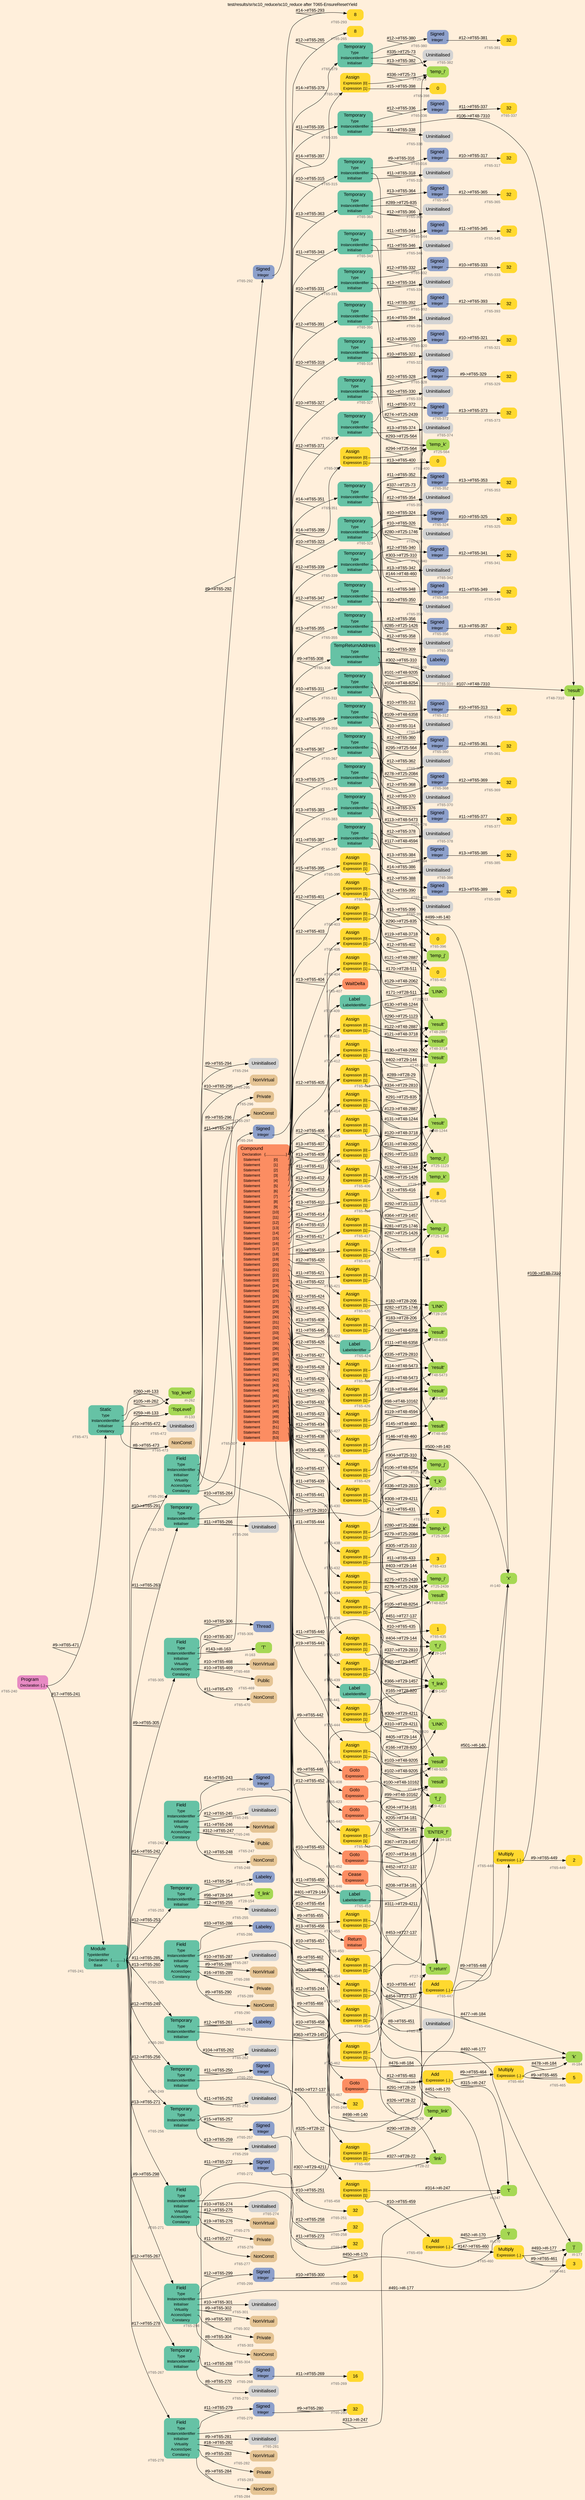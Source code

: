 digraph "test/results/sr/sc10_reduce/sc10_reduce after T065-EnsureResetYield" {
label = "test/results/sr/sc10_reduce/sc10_reduce after T065-EnsureResetYield"
labelloc = t
graph [
    rankdir = "LR"
    ranksep = 0.3
    bgcolor = antiquewhite1
    color = black
    fontcolor = black
    fontname = "Arial"
];
node [
    fontname = "Arial"
];
edge [
    fontname = "Arial"
];

// -------------------- node figure --------------------
// -------- block #T65-240 ----------
"#T65-240" [
    fillcolor = "/set28/4"
    xlabel = "#T65-240"
    fontsize = "12"
    fontcolor = grey40
    shape = "plaintext"
    label = <<TABLE BORDER="0" CELLBORDER="0" CELLSPACING="0">
     <TR><TD><FONT COLOR="black" POINT-SIZE="15">Program</FONT></TD></TR>
     <TR><TD><FONT COLOR="black" POINT-SIZE="12">Declaration</FONT></TD><TD PORT="port0"><FONT COLOR="black" POINT-SIZE="12">{..}</FONT></TD></TR>
    </TABLE>>
    style = "rounded,filled"
];

// -------- block #T65-241 ----------
"#T65-241" [
    fillcolor = "/set28/1"
    xlabel = "#T65-241"
    fontsize = "12"
    fontcolor = grey40
    shape = "plaintext"
    label = <<TABLE BORDER="0" CELLBORDER="0" CELLSPACING="0">
     <TR><TD><FONT COLOR="black" POINT-SIZE="15">Module</FONT></TD></TR>
     <TR><TD><FONT COLOR="black" POINT-SIZE="12">TypeIdentifier</FONT></TD><TD PORT="port0"></TD></TR>
     <TR><TD><FONT COLOR="black" POINT-SIZE="12">Declaration</FONT></TD><TD PORT="port1"><FONT COLOR="black" POINT-SIZE="12">{.............}</FONT></TD></TR>
     <TR><TD><FONT COLOR="black" POINT-SIZE="12">Base</FONT></TD><TD PORT="port2"><FONT COLOR="black" POINT-SIZE="12">{}</FONT></TD></TR>
    </TABLE>>
    style = "rounded,filled"
];

// -------- block #I-133 ----------
"#I-133" [
    fillcolor = "/set28/5"
    xlabel = "#I-133"
    fontsize = "12"
    fontcolor = grey40
    shape = "plaintext"
    label = <<TABLE BORDER="0" CELLBORDER="0" CELLSPACING="0">
     <TR><TD><FONT COLOR="black" POINT-SIZE="15">'TopLevel'</FONT></TD></TR>
    </TABLE>>
    style = "rounded,filled"
];

// -------- block #T65-242 ----------
"#T65-242" [
    fillcolor = "/set28/1"
    xlabel = "#T65-242"
    fontsize = "12"
    fontcolor = grey40
    shape = "plaintext"
    label = <<TABLE BORDER="0" CELLBORDER="0" CELLSPACING="0">
     <TR><TD><FONT COLOR="black" POINT-SIZE="15">Field</FONT></TD></TR>
     <TR><TD><FONT COLOR="black" POINT-SIZE="12">Type</FONT></TD><TD PORT="port0"></TD></TR>
     <TR><TD><FONT COLOR="black" POINT-SIZE="12">InstanceIdentifier</FONT></TD><TD PORT="port1"></TD></TR>
     <TR><TD><FONT COLOR="black" POINT-SIZE="12">Initialiser</FONT></TD><TD PORT="port2"></TD></TR>
     <TR><TD><FONT COLOR="black" POINT-SIZE="12">Virtuality</FONT></TD><TD PORT="port3"></TD></TR>
     <TR><TD><FONT COLOR="black" POINT-SIZE="12">AccessSpec</FONT></TD><TD PORT="port4"></TD></TR>
     <TR><TD><FONT COLOR="black" POINT-SIZE="12">Constancy</FONT></TD><TD PORT="port5"></TD></TR>
    </TABLE>>
    style = "rounded,filled"
];

// -------- block #T65-243 ----------
"#T65-243" [
    fillcolor = "/set28/3"
    xlabel = "#T65-243"
    fontsize = "12"
    fontcolor = grey40
    shape = "plaintext"
    label = <<TABLE BORDER="0" CELLBORDER="0" CELLSPACING="0">
     <TR><TD><FONT COLOR="black" POINT-SIZE="15">Signed</FONT></TD></TR>
     <TR><TD><FONT COLOR="black" POINT-SIZE="12">Integer</FONT></TD><TD PORT="port0"></TD></TR>
    </TABLE>>
    style = "rounded,filled"
];

// -------- block #T65-244 ----------
"#T65-244" [
    fillcolor = "/set28/6"
    xlabel = "#T65-244"
    fontsize = "12"
    fontcolor = grey40
    shape = "plaintext"
    label = <<TABLE BORDER="0" CELLBORDER="0" CELLSPACING="0">
     <TR><TD><FONT COLOR="black" POINT-SIZE="15">32</FONT></TD></TR>
    </TABLE>>
    style = "rounded,filled"
];

// -------- block #I-140 ----------
"#I-140" [
    fillcolor = "/set28/5"
    xlabel = "#I-140"
    fontsize = "12"
    fontcolor = grey40
    shape = "plaintext"
    label = <<TABLE BORDER="0" CELLBORDER="0" CELLSPACING="0">
     <TR><TD><FONT COLOR="black" POINT-SIZE="15">'x'</FONT></TD></TR>
    </TABLE>>
    style = "rounded,filled"
];

// -------- block #T65-245 ----------
"#T65-245" [
    xlabel = "#T65-245"
    fontsize = "12"
    fontcolor = grey40
    shape = "plaintext"
    label = <<TABLE BORDER="0" CELLBORDER="0" CELLSPACING="0">
     <TR><TD><FONT COLOR="black" POINT-SIZE="15">Uninitialised</FONT></TD></TR>
    </TABLE>>
    style = "rounded,filled"
];

// -------- block #T65-246 ----------
"#T65-246" [
    fillcolor = "/set28/7"
    xlabel = "#T65-246"
    fontsize = "12"
    fontcolor = grey40
    shape = "plaintext"
    label = <<TABLE BORDER="0" CELLBORDER="0" CELLSPACING="0">
     <TR><TD><FONT COLOR="black" POINT-SIZE="15">NonVirtual</FONT></TD></TR>
    </TABLE>>
    style = "rounded,filled"
];

// -------- block #T65-247 ----------
"#T65-247" [
    fillcolor = "/set28/7"
    xlabel = "#T65-247"
    fontsize = "12"
    fontcolor = grey40
    shape = "plaintext"
    label = <<TABLE BORDER="0" CELLBORDER="0" CELLSPACING="0">
     <TR><TD><FONT COLOR="black" POINT-SIZE="15">Public</FONT></TD></TR>
    </TABLE>>
    style = "rounded,filled"
];

// -------- block #T65-248 ----------
"#T65-248" [
    fillcolor = "/set28/7"
    xlabel = "#T65-248"
    fontsize = "12"
    fontcolor = grey40
    shape = "plaintext"
    label = <<TABLE BORDER="0" CELLBORDER="0" CELLSPACING="0">
     <TR><TD><FONT COLOR="black" POINT-SIZE="15">NonConst</FONT></TD></TR>
    </TABLE>>
    style = "rounded,filled"
];

// -------- block #T65-249 ----------
"#T65-249" [
    fillcolor = "/set28/1"
    xlabel = "#T65-249"
    fontsize = "12"
    fontcolor = grey40
    shape = "plaintext"
    label = <<TABLE BORDER="0" CELLBORDER="0" CELLSPACING="0">
     <TR><TD><FONT COLOR="black" POINT-SIZE="15">Temporary</FONT></TD></TR>
     <TR><TD><FONT COLOR="black" POINT-SIZE="12">Type</FONT></TD><TD PORT="port0"></TD></TR>
     <TR><TD><FONT COLOR="black" POINT-SIZE="12">InstanceIdentifier</FONT></TD><TD PORT="port1"></TD></TR>
     <TR><TD><FONT COLOR="black" POINT-SIZE="12">Initialiser</FONT></TD><TD PORT="port2"></TD></TR>
    </TABLE>>
    style = "rounded,filled"
];

// -------- block #T65-250 ----------
"#T65-250" [
    fillcolor = "/set28/3"
    xlabel = "#T65-250"
    fontsize = "12"
    fontcolor = grey40
    shape = "plaintext"
    label = <<TABLE BORDER="0" CELLBORDER="0" CELLSPACING="0">
     <TR><TD><FONT COLOR="black" POINT-SIZE="15">Signed</FONT></TD></TR>
     <TR><TD><FONT COLOR="black" POINT-SIZE="12">Integer</FONT></TD><TD PORT="port0"></TD></TR>
    </TABLE>>
    style = "rounded,filled"
];

// -------- block #T65-251 ----------
"#T65-251" [
    fillcolor = "/set28/6"
    xlabel = "#T65-251"
    fontsize = "12"
    fontcolor = grey40
    shape = "plaintext"
    label = <<TABLE BORDER="0" CELLBORDER="0" CELLSPACING="0">
     <TR><TD><FONT COLOR="black" POINT-SIZE="15">32</FONT></TD></TR>
    </TABLE>>
    style = "rounded,filled"
];

// -------- block #T27-137 ----------
"#T27-137" [
    fillcolor = "/set28/5"
    xlabel = "#T27-137"
    fontsize = "12"
    fontcolor = grey40
    shape = "plaintext"
    label = <<TABLE BORDER="0" CELLBORDER="0" CELLSPACING="0">
     <TR><TD><FONT COLOR="black" POINT-SIZE="15">'f_return'</FONT></TD></TR>
    </TABLE>>
    style = "rounded,filled"
];

// -------- block #T65-252 ----------
"#T65-252" [
    xlabel = "#T65-252"
    fontsize = "12"
    fontcolor = grey40
    shape = "plaintext"
    label = <<TABLE BORDER="0" CELLBORDER="0" CELLSPACING="0">
     <TR><TD><FONT COLOR="black" POINT-SIZE="15">Uninitialised</FONT></TD></TR>
    </TABLE>>
    style = "rounded,filled"
];

// -------- block #T65-253 ----------
"#T65-253" [
    fillcolor = "/set28/1"
    xlabel = "#T65-253"
    fontsize = "12"
    fontcolor = grey40
    shape = "plaintext"
    label = <<TABLE BORDER="0" CELLBORDER="0" CELLSPACING="0">
     <TR><TD><FONT COLOR="black" POINT-SIZE="15">Temporary</FONT></TD></TR>
     <TR><TD><FONT COLOR="black" POINT-SIZE="12">Type</FONT></TD><TD PORT="port0"></TD></TR>
     <TR><TD><FONT COLOR="black" POINT-SIZE="12">InstanceIdentifier</FONT></TD><TD PORT="port1"></TD></TR>
     <TR><TD><FONT COLOR="black" POINT-SIZE="12">Initialiser</FONT></TD><TD PORT="port2"></TD></TR>
    </TABLE>>
    style = "rounded,filled"
];

// -------- block #T65-254 ----------
"#T65-254" [
    fillcolor = "/set28/3"
    xlabel = "#T65-254"
    fontsize = "12"
    fontcolor = grey40
    shape = "plaintext"
    label = <<TABLE BORDER="0" CELLBORDER="0" CELLSPACING="0">
     <TR><TD><FONT COLOR="black" POINT-SIZE="15">Labeley</FONT></TD></TR>
    </TABLE>>
    style = "rounded,filled"
];

// -------- block #T28-154 ----------
"#T28-154" [
    fillcolor = "/set28/5"
    xlabel = "#T28-154"
    fontsize = "12"
    fontcolor = grey40
    shape = "plaintext"
    label = <<TABLE BORDER="0" CELLBORDER="0" CELLSPACING="0">
     <TR><TD><FONT COLOR="black" POINT-SIZE="15">'f_link'</FONT></TD></TR>
    </TABLE>>
    style = "rounded,filled"
];

// -------- block #T65-255 ----------
"#T65-255" [
    xlabel = "#T65-255"
    fontsize = "12"
    fontcolor = grey40
    shape = "plaintext"
    label = <<TABLE BORDER="0" CELLBORDER="0" CELLSPACING="0">
     <TR><TD><FONT COLOR="black" POINT-SIZE="15">Uninitialised</FONT></TD></TR>
    </TABLE>>
    style = "rounded,filled"
];

// -------- block #T65-256 ----------
"#T65-256" [
    fillcolor = "/set28/1"
    xlabel = "#T65-256"
    fontsize = "12"
    fontcolor = grey40
    shape = "plaintext"
    label = <<TABLE BORDER="0" CELLBORDER="0" CELLSPACING="0">
     <TR><TD><FONT COLOR="black" POINT-SIZE="15">Temporary</FONT></TD></TR>
     <TR><TD><FONT COLOR="black" POINT-SIZE="12">Type</FONT></TD><TD PORT="port0"></TD></TR>
     <TR><TD><FONT COLOR="black" POINT-SIZE="12">InstanceIdentifier</FONT></TD><TD PORT="port1"></TD></TR>
     <TR><TD><FONT COLOR="black" POINT-SIZE="12">Initialiser</FONT></TD><TD PORT="port2"></TD></TR>
    </TABLE>>
    style = "rounded,filled"
];

// -------- block #T65-257 ----------
"#T65-257" [
    fillcolor = "/set28/3"
    xlabel = "#T65-257"
    fontsize = "12"
    fontcolor = grey40
    shape = "plaintext"
    label = <<TABLE BORDER="0" CELLBORDER="0" CELLSPACING="0">
     <TR><TD><FONT COLOR="black" POINT-SIZE="15">Signed</FONT></TD></TR>
     <TR><TD><FONT COLOR="black" POINT-SIZE="12">Integer</FONT></TD><TD PORT="port0"></TD></TR>
    </TABLE>>
    style = "rounded,filled"
];

// -------- block #T65-258 ----------
"#T65-258" [
    fillcolor = "/set28/6"
    xlabel = "#T65-258"
    fontsize = "12"
    fontcolor = grey40
    shape = "plaintext"
    label = <<TABLE BORDER="0" CELLBORDER="0" CELLSPACING="0">
     <TR><TD><FONT COLOR="black" POINT-SIZE="15">32</FONT></TD></TR>
    </TABLE>>
    style = "rounded,filled"
];

// -------- block #T29-144 ----------
"#T29-144" [
    fillcolor = "/set28/5"
    xlabel = "#T29-144"
    fontsize = "12"
    fontcolor = grey40
    shape = "plaintext"
    label = <<TABLE BORDER="0" CELLBORDER="0" CELLSPACING="0">
     <TR><TD><FONT COLOR="black" POINT-SIZE="15">'f_i'</FONT></TD></TR>
    </TABLE>>
    style = "rounded,filled"
];

// -------- block #T65-259 ----------
"#T65-259" [
    xlabel = "#T65-259"
    fontsize = "12"
    fontcolor = grey40
    shape = "plaintext"
    label = <<TABLE BORDER="0" CELLBORDER="0" CELLSPACING="0">
     <TR><TD><FONT COLOR="black" POINT-SIZE="15">Uninitialised</FONT></TD></TR>
    </TABLE>>
    style = "rounded,filled"
];

// -------- block #T65-260 ----------
"#T65-260" [
    fillcolor = "/set28/1"
    xlabel = "#T65-260"
    fontsize = "12"
    fontcolor = grey40
    shape = "plaintext"
    label = <<TABLE BORDER="0" CELLBORDER="0" CELLSPACING="0">
     <TR><TD><FONT COLOR="black" POINT-SIZE="15">Temporary</FONT></TD></TR>
     <TR><TD><FONT COLOR="black" POINT-SIZE="12">Type</FONT></TD><TD PORT="port0"></TD></TR>
     <TR><TD><FONT COLOR="black" POINT-SIZE="12">InstanceIdentifier</FONT></TD><TD PORT="port1"></TD></TR>
     <TR><TD><FONT COLOR="black" POINT-SIZE="12">Initialiser</FONT></TD><TD PORT="port2"></TD></TR>
    </TABLE>>
    style = "rounded,filled"
];

// -------- block #T65-261 ----------
"#T65-261" [
    fillcolor = "/set28/3"
    xlabel = "#T65-261"
    fontsize = "12"
    fontcolor = grey40
    shape = "plaintext"
    label = <<TABLE BORDER="0" CELLBORDER="0" CELLSPACING="0">
     <TR><TD><FONT COLOR="black" POINT-SIZE="15">Labeley</FONT></TD></TR>
    </TABLE>>
    style = "rounded,filled"
];

// -------- block #T29-1457 ----------
"#T29-1457" [
    fillcolor = "/set28/5"
    xlabel = "#T29-1457"
    fontsize = "12"
    fontcolor = grey40
    shape = "plaintext"
    label = <<TABLE BORDER="0" CELLBORDER="0" CELLSPACING="0">
     <TR><TD><FONT COLOR="black" POINT-SIZE="15">'f_link'</FONT></TD></TR>
    </TABLE>>
    style = "rounded,filled"
];

// -------- block #T65-262 ----------
"#T65-262" [
    xlabel = "#T65-262"
    fontsize = "12"
    fontcolor = grey40
    shape = "plaintext"
    label = <<TABLE BORDER="0" CELLBORDER="0" CELLSPACING="0">
     <TR><TD><FONT COLOR="black" POINT-SIZE="15">Uninitialised</FONT></TD></TR>
    </TABLE>>
    style = "rounded,filled"
];

// -------- block #T65-263 ----------
"#T65-263" [
    fillcolor = "/set28/1"
    xlabel = "#T65-263"
    fontsize = "12"
    fontcolor = grey40
    shape = "plaintext"
    label = <<TABLE BORDER="0" CELLBORDER="0" CELLSPACING="0">
     <TR><TD><FONT COLOR="black" POINT-SIZE="15">Temporary</FONT></TD></TR>
     <TR><TD><FONT COLOR="black" POINT-SIZE="12">Type</FONT></TD><TD PORT="port0"></TD></TR>
     <TR><TD><FONT COLOR="black" POINT-SIZE="12">InstanceIdentifier</FONT></TD><TD PORT="port1"></TD></TR>
     <TR><TD><FONT COLOR="black" POINT-SIZE="12">Initialiser</FONT></TD><TD PORT="port2"></TD></TR>
    </TABLE>>
    style = "rounded,filled"
];

// -------- block #T65-264 ----------
"#T65-264" [
    fillcolor = "/set28/3"
    xlabel = "#T65-264"
    fontsize = "12"
    fontcolor = grey40
    shape = "plaintext"
    label = <<TABLE BORDER="0" CELLBORDER="0" CELLSPACING="0">
     <TR><TD><FONT COLOR="black" POINT-SIZE="15">Signed</FONT></TD></TR>
     <TR><TD><FONT COLOR="black" POINT-SIZE="12">Integer</FONT></TD><TD PORT="port0"></TD></TR>
    </TABLE>>
    style = "rounded,filled"
];

// -------- block #T65-265 ----------
"#T65-265" [
    fillcolor = "/set28/6"
    xlabel = "#T65-265"
    fontsize = "12"
    fontcolor = grey40
    shape = "plaintext"
    label = <<TABLE BORDER="0" CELLBORDER="0" CELLSPACING="0">
     <TR><TD><FONT COLOR="black" POINT-SIZE="15">8</FONT></TD></TR>
    </TABLE>>
    style = "rounded,filled"
];

// -------- block #T29-2810 ----------
"#T29-2810" [
    fillcolor = "/set28/5"
    xlabel = "#T29-2810"
    fontsize = "12"
    fontcolor = grey40
    shape = "plaintext"
    label = <<TABLE BORDER="0" CELLBORDER="0" CELLSPACING="0">
     <TR><TD><FONT COLOR="black" POINT-SIZE="15">'f_k'</FONT></TD></TR>
    </TABLE>>
    style = "rounded,filled"
];

// -------- block #T65-266 ----------
"#T65-266" [
    xlabel = "#T65-266"
    fontsize = "12"
    fontcolor = grey40
    shape = "plaintext"
    label = <<TABLE BORDER="0" CELLBORDER="0" CELLSPACING="0">
     <TR><TD><FONT COLOR="black" POINT-SIZE="15">Uninitialised</FONT></TD></TR>
    </TABLE>>
    style = "rounded,filled"
];

// -------- block #T65-267 ----------
"#T65-267" [
    fillcolor = "/set28/1"
    xlabel = "#T65-267"
    fontsize = "12"
    fontcolor = grey40
    shape = "plaintext"
    label = <<TABLE BORDER="0" CELLBORDER="0" CELLSPACING="0">
     <TR><TD><FONT COLOR="black" POINT-SIZE="15">Temporary</FONT></TD></TR>
     <TR><TD><FONT COLOR="black" POINT-SIZE="12">Type</FONT></TD><TD PORT="port0"></TD></TR>
     <TR><TD><FONT COLOR="black" POINT-SIZE="12">InstanceIdentifier</FONT></TD><TD PORT="port1"></TD></TR>
     <TR><TD><FONT COLOR="black" POINT-SIZE="12">Initialiser</FONT></TD><TD PORT="port2"></TD></TR>
    </TABLE>>
    style = "rounded,filled"
];

// -------- block #T65-268 ----------
"#T65-268" [
    fillcolor = "/set28/3"
    xlabel = "#T65-268"
    fontsize = "12"
    fontcolor = grey40
    shape = "plaintext"
    label = <<TABLE BORDER="0" CELLBORDER="0" CELLSPACING="0">
     <TR><TD><FONT COLOR="black" POINT-SIZE="15">Signed</FONT></TD></TR>
     <TR><TD><FONT COLOR="black" POINT-SIZE="12">Integer</FONT></TD><TD PORT="port0"></TD></TR>
    </TABLE>>
    style = "rounded,filled"
];

// -------- block #T65-269 ----------
"#T65-269" [
    fillcolor = "/set28/6"
    xlabel = "#T65-269"
    fontsize = "12"
    fontcolor = grey40
    shape = "plaintext"
    label = <<TABLE BORDER="0" CELLBORDER="0" CELLSPACING="0">
     <TR><TD><FONT COLOR="black" POINT-SIZE="15">16</FONT></TD></TR>
    </TABLE>>
    style = "rounded,filled"
];

// -------- block #T29-4211 ----------
"#T29-4211" [
    fillcolor = "/set28/5"
    xlabel = "#T29-4211"
    fontsize = "12"
    fontcolor = grey40
    shape = "plaintext"
    label = <<TABLE BORDER="0" CELLBORDER="0" CELLSPACING="0">
     <TR><TD><FONT COLOR="black" POINT-SIZE="15">'f_j'</FONT></TD></TR>
    </TABLE>>
    style = "rounded,filled"
];

// -------- block #T65-270 ----------
"#T65-270" [
    xlabel = "#T65-270"
    fontsize = "12"
    fontcolor = grey40
    shape = "plaintext"
    label = <<TABLE BORDER="0" CELLBORDER="0" CELLSPACING="0">
     <TR><TD><FONT COLOR="black" POINT-SIZE="15">Uninitialised</FONT></TD></TR>
    </TABLE>>
    style = "rounded,filled"
];

// -------- block #T65-271 ----------
"#T65-271" [
    fillcolor = "/set28/1"
    xlabel = "#T65-271"
    fontsize = "12"
    fontcolor = grey40
    shape = "plaintext"
    label = <<TABLE BORDER="0" CELLBORDER="0" CELLSPACING="0">
     <TR><TD><FONT COLOR="black" POINT-SIZE="15">Field</FONT></TD></TR>
     <TR><TD><FONT COLOR="black" POINT-SIZE="12">Type</FONT></TD><TD PORT="port0"></TD></TR>
     <TR><TD><FONT COLOR="black" POINT-SIZE="12">InstanceIdentifier</FONT></TD><TD PORT="port1"></TD></TR>
     <TR><TD><FONT COLOR="black" POINT-SIZE="12">Initialiser</FONT></TD><TD PORT="port2"></TD></TR>
     <TR><TD><FONT COLOR="black" POINT-SIZE="12">Virtuality</FONT></TD><TD PORT="port3"></TD></TR>
     <TR><TD><FONT COLOR="black" POINT-SIZE="12">AccessSpec</FONT></TD><TD PORT="port4"></TD></TR>
     <TR><TD><FONT COLOR="black" POINT-SIZE="12">Constancy</FONT></TD><TD PORT="port5"></TD></TR>
    </TABLE>>
    style = "rounded,filled"
];

// -------- block #T65-272 ----------
"#T65-272" [
    fillcolor = "/set28/3"
    xlabel = "#T65-272"
    fontsize = "12"
    fontcolor = grey40
    shape = "plaintext"
    label = <<TABLE BORDER="0" CELLBORDER="0" CELLSPACING="0">
     <TR><TD><FONT COLOR="black" POINT-SIZE="15">Signed</FONT></TD></TR>
     <TR><TD><FONT COLOR="black" POINT-SIZE="12">Integer</FONT></TD><TD PORT="port0"></TD></TR>
    </TABLE>>
    style = "rounded,filled"
];

// -------- block #T65-273 ----------
"#T65-273" [
    fillcolor = "/set28/6"
    xlabel = "#T65-273"
    fontsize = "12"
    fontcolor = grey40
    shape = "plaintext"
    label = <<TABLE BORDER="0" CELLBORDER="0" CELLSPACING="0">
     <TR><TD><FONT COLOR="black" POINT-SIZE="15">32</FONT></TD></TR>
    </TABLE>>
    style = "rounded,filled"
];

// -------- block #I-170 ----------
"#I-170" [
    fillcolor = "/set28/5"
    xlabel = "#I-170"
    fontsize = "12"
    fontcolor = grey40
    shape = "plaintext"
    label = <<TABLE BORDER="0" CELLBORDER="0" CELLSPACING="0">
     <TR><TD><FONT COLOR="black" POINT-SIZE="15">'i'</FONT></TD></TR>
    </TABLE>>
    style = "rounded,filled"
];

// -------- block #T65-274 ----------
"#T65-274" [
    xlabel = "#T65-274"
    fontsize = "12"
    fontcolor = grey40
    shape = "plaintext"
    label = <<TABLE BORDER="0" CELLBORDER="0" CELLSPACING="0">
     <TR><TD><FONT COLOR="black" POINT-SIZE="15">Uninitialised</FONT></TD></TR>
    </TABLE>>
    style = "rounded,filled"
];

// -------- block #T65-275 ----------
"#T65-275" [
    fillcolor = "/set28/7"
    xlabel = "#T65-275"
    fontsize = "12"
    fontcolor = grey40
    shape = "plaintext"
    label = <<TABLE BORDER="0" CELLBORDER="0" CELLSPACING="0">
     <TR><TD><FONT COLOR="black" POINT-SIZE="15">NonVirtual</FONT></TD></TR>
    </TABLE>>
    style = "rounded,filled"
];

// -------- block #T65-276 ----------
"#T65-276" [
    fillcolor = "/set28/7"
    xlabel = "#T65-276"
    fontsize = "12"
    fontcolor = grey40
    shape = "plaintext"
    label = <<TABLE BORDER="0" CELLBORDER="0" CELLSPACING="0">
     <TR><TD><FONT COLOR="black" POINT-SIZE="15">Private</FONT></TD></TR>
    </TABLE>>
    style = "rounded,filled"
];

// -------- block #T65-277 ----------
"#T65-277" [
    fillcolor = "/set28/7"
    xlabel = "#T65-277"
    fontsize = "12"
    fontcolor = grey40
    shape = "plaintext"
    label = <<TABLE BORDER="0" CELLBORDER="0" CELLSPACING="0">
     <TR><TD><FONT COLOR="black" POINT-SIZE="15">NonConst</FONT></TD></TR>
    </TABLE>>
    style = "rounded,filled"
];

// -------- block #T65-278 ----------
"#T65-278" [
    fillcolor = "/set28/1"
    xlabel = "#T65-278"
    fontsize = "12"
    fontcolor = grey40
    shape = "plaintext"
    label = <<TABLE BORDER="0" CELLBORDER="0" CELLSPACING="0">
     <TR><TD><FONT COLOR="black" POINT-SIZE="15">Field</FONT></TD></TR>
     <TR><TD><FONT COLOR="black" POINT-SIZE="12">Type</FONT></TD><TD PORT="port0"></TD></TR>
     <TR><TD><FONT COLOR="black" POINT-SIZE="12">InstanceIdentifier</FONT></TD><TD PORT="port1"></TD></TR>
     <TR><TD><FONT COLOR="black" POINT-SIZE="12">Initialiser</FONT></TD><TD PORT="port2"></TD></TR>
     <TR><TD><FONT COLOR="black" POINT-SIZE="12">Virtuality</FONT></TD><TD PORT="port3"></TD></TR>
     <TR><TD><FONT COLOR="black" POINT-SIZE="12">AccessSpec</FONT></TD><TD PORT="port4"></TD></TR>
     <TR><TD><FONT COLOR="black" POINT-SIZE="12">Constancy</FONT></TD><TD PORT="port5"></TD></TR>
    </TABLE>>
    style = "rounded,filled"
];

// -------- block #T65-279 ----------
"#T65-279" [
    fillcolor = "/set28/3"
    xlabel = "#T65-279"
    fontsize = "12"
    fontcolor = grey40
    shape = "plaintext"
    label = <<TABLE BORDER="0" CELLBORDER="0" CELLSPACING="0">
     <TR><TD><FONT COLOR="black" POINT-SIZE="15">Signed</FONT></TD></TR>
     <TR><TD><FONT COLOR="black" POINT-SIZE="12">Integer</FONT></TD><TD PORT="port0"></TD></TR>
    </TABLE>>
    style = "rounded,filled"
];

// -------- block #T65-280 ----------
"#T65-280" [
    fillcolor = "/set28/6"
    xlabel = "#T65-280"
    fontsize = "12"
    fontcolor = grey40
    shape = "plaintext"
    label = <<TABLE BORDER="0" CELLBORDER="0" CELLSPACING="0">
     <TR><TD><FONT COLOR="black" POINT-SIZE="15">32</FONT></TD></TR>
    </TABLE>>
    style = "rounded,filled"
];

// -------- block #I-247 ----------
"#I-247" [
    fillcolor = "/set28/5"
    xlabel = "#I-247"
    fontsize = "12"
    fontcolor = grey40
    shape = "plaintext"
    label = <<TABLE BORDER="0" CELLBORDER="0" CELLSPACING="0">
     <TR><TD><FONT COLOR="black" POINT-SIZE="15">'t'</FONT></TD></TR>
    </TABLE>>
    style = "rounded,filled"
];

// -------- block #T65-281 ----------
"#T65-281" [
    xlabel = "#T65-281"
    fontsize = "12"
    fontcolor = grey40
    shape = "plaintext"
    label = <<TABLE BORDER="0" CELLBORDER="0" CELLSPACING="0">
     <TR><TD><FONT COLOR="black" POINT-SIZE="15">Uninitialised</FONT></TD></TR>
    </TABLE>>
    style = "rounded,filled"
];

// -------- block #T65-282 ----------
"#T65-282" [
    fillcolor = "/set28/7"
    xlabel = "#T65-282"
    fontsize = "12"
    fontcolor = grey40
    shape = "plaintext"
    label = <<TABLE BORDER="0" CELLBORDER="0" CELLSPACING="0">
     <TR><TD><FONT COLOR="black" POINT-SIZE="15">NonVirtual</FONT></TD></TR>
    </TABLE>>
    style = "rounded,filled"
];

// -------- block #T65-283 ----------
"#T65-283" [
    fillcolor = "/set28/7"
    xlabel = "#T65-283"
    fontsize = "12"
    fontcolor = grey40
    shape = "plaintext"
    label = <<TABLE BORDER="0" CELLBORDER="0" CELLSPACING="0">
     <TR><TD><FONT COLOR="black" POINT-SIZE="15">Private</FONT></TD></TR>
    </TABLE>>
    style = "rounded,filled"
];

// -------- block #T65-284 ----------
"#T65-284" [
    fillcolor = "/set28/7"
    xlabel = "#T65-284"
    fontsize = "12"
    fontcolor = grey40
    shape = "plaintext"
    label = <<TABLE BORDER="0" CELLBORDER="0" CELLSPACING="0">
     <TR><TD><FONT COLOR="black" POINT-SIZE="15">NonConst</FONT></TD></TR>
    </TABLE>>
    style = "rounded,filled"
];

// -------- block #T65-285 ----------
"#T65-285" [
    fillcolor = "/set28/1"
    xlabel = "#T65-285"
    fontsize = "12"
    fontcolor = grey40
    shape = "plaintext"
    label = <<TABLE BORDER="0" CELLBORDER="0" CELLSPACING="0">
     <TR><TD><FONT COLOR="black" POINT-SIZE="15">Field</FONT></TD></TR>
     <TR><TD><FONT COLOR="black" POINT-SIZE="12">Type</FONT></TD><TD PORT="port0"></TD></TR>
     <TR><TD><FONT COLOR="black" POINT-SIZE="12">InstanceIdentifier</FONT></TD><TD PORT="port1"></TD></TR>
     <TR><TD><FONT COLOR="black" POINT-SIZE="12">Initialiser</FONT></TD><TD PORT="port2"></TD></TR>
     <TR><TD><FONT COLOR="black" POINT-SIZE="12">Virtuality</FONT></TD><TD PORT="port3"></TD></TR>
     <TR><TD><FONT COLOR="black" POINT-SIZE="12">AccessSpec</FONT></TD><TD PORT="port4"></TD></TR>
     <TR><TD><FONT COLOR="black" POINT-SIZE="12">Constancy</FONT></TD><TD PORT="port5"></TD></TR>
    </TABLE>>
    style = "rounded,filled"
];

// -------- block #T65-286 ----------
"#T65-286" [
    fillcolor = "/set28/3"
    xlabel = "#T65-286"
    fontsize = "12"
    fontcolor = grey40
    shape = "plaintext"
    label = <<TABLE BORDER="0" CELLBORDER="0" CELLSPACING="0">
     <TR><TD><FONT COLOR="black" POINT-SIZE="15">Labeley</FONT></TD></TR>
    </TABLE>>
    style = "rounded,filled"
];

// -------- block #T28-22 ----------
"#T28-22" [
    fillcolor = "/set28/5"
    xlabel = "#T28-22"
    fontsize = "12"
    fontcolor = grey40
    shape = "plaintext"
    label = <<TABLE BORDER="0" CELLBORDER="0" CELLSPACING="0">
     <TR><TD><FONT COLOR="black" POINT-SIZE="15">'link'</FONT></TD></TR>
    </TABLE>>
    style = "rounded,filled"
];

// -------- block #T65-287 ----------
"#T65-287" [
    xlabel = "#T65-287"
    fontsize = "12"
    fontcolor = grey40
    shape = "plaintext"
    label = <<TABLE BORDER="0" CELLBORDER="0" CELLSPACING="0">
     <TR><TD><FONT COLOR="black" POINT-SIZE="15">Uninitialised</FONT></TD></TR>
    </TABLE>>
    style = "rounded,filled"
];

// -------- block #T65-288 ----------
"#T65-288" [
    fillcolor = "/set28/7"
    xlabel = "#T65-288"
    fontsize = "12"
    fontcolor = grey40
    shape = "plaintext"
    label = <<TABLE BORDER="0" CELLBORDER="0" CELLSPACING="0">
     <TR><TD><FONT COLOR="black" POINT-SIZE="15">NonVirtual</FONT></TD></TR>
    </TABLE>>
    style = "rounded,filled"
];

// -------- block #T65-289 ----------
"#T65-289" [
    fillcolor = "/set28/7"
    xlabel = "#T65-289"
    fontsize = "12"
    fontcolor = grey40
    shape = "plaintext"
    label = <<TABLE BORDER="0" CELLBORDER="0" CELLSPACING="0">
     <TR><TD><FONT COLOR="black" POINT-SIZE="15">Private</FONT></TD></TR>
    </TABLE>>
    style = "rounded,filled"
];

// -------- block #T65-290 ----------
"#T65-290" [
    fillcolor = "/set28/7"
    xlabel = "#T65-290"
    fontsize = "12"
    fontcolor = grey40
    shape = "plaintext"
    label = <<TABLE BORDER="0" CELLBORDER="0" CELLSPACING="0">
     <TR><TD><FONT COLOR="black" POINT-SIZE="15">NonConst</FONT></TD></TR>
    </TABLE>>
    style = "rounded,filled"
];

// -------- block #T65-291 ----------
"#T65-291" [
    fillcolor = "/set28/1"
    xlabel = "#T65-291"
    fontsize = "12"
    fontcolor = grey40
    shape = "plaintext"
    label = <<TABLE BORDER="0" CELLBORDER="0" CELLSPACING="0">
     <TR><TD><FONT COLOR="black" POINT-SIZE="15">Field</FONT></TD></TR>
     <TR><TD><FONT COLOR="black" POINT-SIZE="12">Type</FONT></TD><TD PORT="port0"></TD></TR>
     <TR><TD><FONT COLOR="black" POINT-SIZE="12">InstanceIdentifier</FONT></TD><TD PORT="port1"></TD></TR>
     <TR><TD><FONT COLOR="black" POINT-SIZE="12">Initialiser</FONT></TD><TD PORT="port2"></TD></TR>
     <TR><TD><FONT COLOR="black" POINT-SIZE="12">Virtuality</FONT></TD><TD PORT="port3"></TD></TR>
     <TR><TD><FONT COLOR="black" POINT-SIZE="12">AccessSpec</FONT></TD><TD PORT="port4"></TD></TR>
     <TR><TD><FONT COLOR="black" POINT-SIZE="12">Constancy</FONT></TD><TD PORT="port5"></TD></TR>
    </TABLE>>
    style = "rounded,filled"
];

// -------- block #T65-292 ----------
"#T65-292" [
    fillcolor = "/set28/3"
    xlabel = "#T65-292"
    fontsize = "12"
    fontcolor = grey40
    shape = "plaintext"
    label = <<TABLE BORDER="0" CELLBORDER="0" CELLSPACING="0">
     <TR><TD><FONT COLOR="black" POINT-SIZE="15">Signed</FONT></TD></TR>
     <TR><TD><FONT COLOR="black" POINT-SIZE="12">Integer</FONT></TD><TD PORT="port0"></TD></TR>
    </TABLE>>
    style = "rounded,filled"
];

// -------- block #T65-293 ----------
"#T65-293" [
    fillcolor = "/set28/6"
    xlabel = "#T65-293"
    fontsize = "12"
    fontcolor = grey40
    shape = "plaintext"
    label = <<TABLE BORDER="0" CELLBORDER="0" CELLSPACING="0">
     <TR><TD><FONT COLOR="black" POINT-SIZE="15">8</FONT></TD></TR>
    </TABLE>>
    style = "rounded,filled"
];

// -------- block #I-184 ----------
"#I-184" [
    fillcolor = "/set28/5"
    xlabel = "#I-184"
    fontsize = "12"
    fontcolor = grey40
    shape = "plaintext"
    label = <<TABLE BORDER="0" CELLBORDER="0" CELLSPACING="0">
     <TR><TD><FONT COLOR="black" POINT-SIZE="15">'k'</FONT></TD></TR>
    </TABLE>>
    style = "rounded,filled"
];

// -------- block #T65-294 ----------
"#T65-294" [
    xlabel = "#T65-294"
    fontsize = "12"
    fontcolor = grey40
    shape = "plaintext"
    label = <<TABLE BORDER="0" CELLBORDER="0" CELLSPACING="0">
     <TR><TD><FONT COLOR="black" POINT-SIZE="15">Uninitialised</FONT></TD></TR>
    </TABLE>>
    style = "rounded,filled"
];

// -------- block #T65-295 ----------
"#T65-295" [
    fillcolor = "/set28/7"
    xlabel = "#T65-295"
    fontsize = "12"
    fontcolor = grey40
    shape = "plaintext"
    label = <<TABLE BORDER="0" CELLBORDER="0" CELLSPACING="0">
     <TR><TD><FONT COLOR="black" POINT-SIZE="15">NonVirtual</FONT></TD></TR>
    </TABLE>>
    style = "rounded,filled"
];

// -------- block #T65-296 ----------
"#T65-296" [
    fillcolor = "/set28/7"
    xlabel = "#T65-296"
    fontsize = "12"
    fontcolor = grey40
    shape = "plaintext"
    label = <<TABLE BORDER="0" CELLBORDER="0" CELLSPACING="0">
     <TR><TD><FONT COLOR="black" POINT-SIZE="15">Private</FONT></TD></TR>
    </TABLE>>
    style = "rounded,filled"
];

// -------- block #T65-297 ----------
"#T65-297" [
    fillcolor = "/set28/7"
    xlabel = "#T65-297"
    fontsize = "12"
    fontcolor = grey40
    shape = "plaintext"
    label = <<TABLE BORDER="0" CELLBORDER="0" CELLSPACING="0">
     <TR><TD><FONT COLOR="black" POINT-SIZE="15">NonConst</FONT></TD></TR>
    </TABLE>>
    style = "rounded,filled"
];

// -------- block #T65-298 ----------
"#T65-298" [
    fillcolor = "/set28/1"
    xlabel = "#T65-298"
    fontsize = "12"
    fontcolor = grey40
    shape = "plaintext"
    label = <<TABLE BORDER="0" CELLBORDER="0" CELLSPACING="0">
     <TR><TD><FONT COLOR="black" POINT-SIZE="15">Field</FONT></TD></TR>
     <TR><TD><FONT COLOR="black" POINT-SIZE="12">Type</FONT></TD><TD PORT="port0"></TD></TR>
     <TR><TD><FONT COLOR="black" POINT-SIZE="12">InstanceIdentifier</FONT></TD><TD PORT="port1"></TD></TR>
     <TR><TD><FONT COLOR="black" POINT-SIZE="12">Initialiser</FONT></TD><TD PORT="port2"></TD></TR>
     <TR><TD><FONT COLOR="black" POINT-SIZE="12">Virtuality</FONT></TD><TD PORT="port3"></TD></TR>
     <TR><TD><FONT COLOR="black" POINT-SIZE="12">AccessSpec</FONT></TD><TD PORT="port4"></TD></TR>
     <TR><TD><FONT COLOR="black" POINT-SIZE="12">Constancy</FONT></TD><TD PORT="port5"></TD></TR>
    </TABLE>>
    style = "rounded,filled"
];

// -------- block #T65-299 ----------
"#T65-299" [
    fillcolor = "/set28/3"
    xlabel = "#T65-299"
    fontsize = "12"
    fontcolor = grey40
    shape = "plaintext"
    label = <<TABLE BORDER="0" CELLBORDER="0" CELLSPACING="0">
     <TR><TD><FONT COLOR="black" POINT-SIZE="15">Signed</FONT></TD></TR>
     <TR><TD><FONT COLOR="black" POINT-SIZE="12">Integer</FONT></TD><TD PORT="port0"></TD></TR>
    </TABLE>>
    style = "rounded,filled"
];

// -------- block #T65-300 ----------
"#T65-300" [
    fillcolor = "/set28/6"
    xlabel = "#T65-300"
    fontsize = "12"
    fontcolor = grey40
    shape = "plaintext"
    label = <<TABLE BORDER="0" CELLBORDER="0" CELLSPACING="0">
     <TR><TD><FONT COLOR="black" POINT-SIZE="15">16</FONT></TD></TR>
    </TABLE>>
    style = "rounded,filled"
];

// -------- block #I-177 ----------
"#I-177" [
    fillcolor = "/set28/5"
    xlabel = "#I-177"
    fontsize = "12"
    fontcolor = grey40
    shape = "plaintext"
    label = <<TABLE BORDER="0" CELLBORDER="0" CELLSPACING="0">
     <TR><TD><FONT COLOR="black" POINT-SIZE="15">'j'</FONT></TD></TR>
    </TABLE>>
    style = "rounded,filled"
];

// -------- block #T65-301 ----------
"#T65-301" [
    xlabel = "#T65-301"
    fontsize = "12"
    fontcolor = grey40
    shape = "plaintext"
    label = <<TABLE BORDER="0" CELLBORDER="0" CELLSPACING="0">
     <TR><TD><FONT COLOR="black" POINT-SIZE="15">Uninitialised</FONT></TD></TR>
    </TABLE>>
    style = "rounded,filled"
];

// -------- block #T65-302 ----------
"#T65-302" [
    fillcolor = "/set28/7"
    xlabel = "#T65-302"
    fontsize = "12"
    fontcolor = grey40
    shape = "plaintext"
    label = <<TABLE BORDER="0" CELLBORDER="0" CELLSPACING="0">
     <TR><TD><FONT COLOR="black" POINT-SIZE="15">NonVirtual</FONT></TD></TR>
    </TABLE>>
    style = "rounded,filled"
];

// -------- block #T65-303 ----------
"#T65-303" [
    fillcolor = "/set28/7"
    xlabel = "#T65-303"
    fontsize = "12"
    fontcolor = grey40
    shape = "plaintext"
    label = <<TABLE BORDER="0" CELLBORDER="0" CELLSPACING="0">
     <TR><TD><FONT COLOR="black" POINT-SIZE="15">Private</FONT></TD></TR>
    </TABLE>>
    style = "rounded,filled"
];

// -------- block #T65-304 ----------
"#T65-304" [
    fillcolor = "/set28/7"
    xlabel = "#T65-304"
    fontsize = "12"
    fontcolor = grey40
    shape = "plaintext"
    label = <<TABLE BORDER="0" CELLBORDER="0" CELLSPACING="0">
     <TR><TD><FONT COLOR="black" POINT-SIZE="15">NonConst</FONT></TD></TR>
    </TABLE>>
    style = "rounded,filled"
];

// -------- block #T65-305 ----------
"#T65-305" [
    fillcolor = "/set28/1"
    xlabel = "#T65-305"
    fontsize = "12"
    fontcolor = grey40
    shape = "plaintext"
    label = <<TABLE BORDER="0" CELLBORDER="0" CELLSPACING="0">
     <TR><TD><FONT COLOR="black" POINT-SIZE="15">Field</FONT></TD></TR>
     <TR><TD><FONT COLOR="black" POINT-SIZE="12">Type</FONT></TD><TD PORT="port0"></TD></TR>
     <TR><TD><FONT COLOR="black" POINT-SIZE="12">InstanceIdentifier</FONT></TD><TD PORT="port1"></TD></TR>
     <TR><TD><FONT COLOR="black" POINT-SIZE="12">Initialiser</FONT></TD><TD PORT="port2"></TD></TR>
     <TR><TD><FONT COLOR="black" POINT-SIZE="12">Virtuality</FONT></TD><TD PORT="port3"></TD></TR>
     <TR><TD><FONT COLOR="black" POINT-SIZE="12">AccessSpec</FONT></TD><TD PORT="port4"></TD></TR>
     <TR><TD><FONT COLOR="black" POINT-SIZE="12">Constancy</FONT></TD><TD PORT="port5"></TD></TR>
    </TABLE>>
    style = "rounded,filled"
];

// -------- block #T65-306 ----------
"#T65-306" [
    fillcolor = "/set28/3"
    xlabel = "#T65-306"
    fontsize = "12"
    fontcolor = grey40
    shape = "plaintext"
    label = <<TABLE BORDER="0" CELLBORDER="0" CELLSPACING="0">
     <TR><TD><FONT COLOR="black" POINT-SIZE="15">Thread</FONT></TD></TR>
    </TABLE>>
    style = "rounded,filled"
];

// -------- block #I-163 ----------
"#I-163" [
    fillcolor = "/set28/5"
    xlabel = "#I-163"
    fontsize = "12"
    fontcolor = grey40
    shape = "plaintext"
    label = <<TABLE BORDER="0" CELLBORDER="0" CELLSPACING="0">
     <TR><TD><FONT COLOR="black" POINT-SIZE="15">'T'</FONT></TD></TR>
    </TABLE>>
    style = "rounded,filled"
];

// -------- block #T65-307 ----------
"#T65-307" [
    fillcolor = "/set28/2"
    xlabel = "#T65-307"
    fontsize = "12"
    fontcolor = grey40
    shape = "plaintext"
    label = <<TABLE BORDER="0" CELLBORDER="0" CELLSPACING="0">
     <TR><TD><FONT COLOR="black" POINT-SIZE="15">Compound</FONT></TD></TR>
     <TR><TD><FONT COLOR="black" POINT-SIZE="12">Declaration</FONT></TD><TD PORT="port0"><FONT COLOR="black" POINT-SIZE="12">{......................}</FONT></TD></TR>
     <TR><TD><FONT COLOR="black" POINT-SIZE="12">Statement</FONT></TD><TD PORT="port1"><FONT COLOR="black" POINT-SIZE="12">[0]</FONT></TD></TR>
     <TR><TD><FONT COLOR="black" POINT-SIZE="12">Statement</FONT></TD><TD PORT="port2"><FONT COLOR="black" POINT-SIZE="12">[1]</FONT></TD></TR>
     <TR><TD><FONT COLOR="black" POINT-SIZE="12">Statement</FONT></TD><TD PORT="port3"><FONT COLOR="black" POINT-SIZE="12">[2]</FONT></TD></TR>
     <TR><TD><FONT COLOR="black" POINT-SIZE="12">Statement</FONT></TD><TD PORT="port4"><FONT COLOR="black" POINT-SIZE="12">[3]</FONT></TD></TR>
     <TR><TD><FONT COLOR="black" POINT-SIZE="12">Statement</FONT></TD><TD PORT="port5"><FONT COLOR="black" POINT-SIZE="12">[4]</FONT></TD></TR>
     <TR><TD><FONT COLOR="black" POINT-SIZE="12">Statement</FONT></TD><TD PORT="port6"><FONT COLOR="black" POINT-SIZE="12">[5]</FONT></TD></TR>
     <TR><TD><FONT COLOR="black" POINT-SIZE="12">Statement</FONT></TD><TD PORT="port7"><FONT COLOR="black" POINT-SIZE="12">[6]</FONT></TD></TR>
     <TR><TD><FONT COLOR="black" POINT-SIZE="12">Statement</FONT></TD><TD PORT="port8"><FONT COLOR="black" POINT-SIZE="12">[7]</FONT></TD></TR>
     <TR><TD><FONT COLOR="black" POINT-SIZE="12">Statement</FONT></TD><TD PORT="port9"><FONT COLOR="black" POINT-SIZE="12">[8]</FONT></TD></TR>
     <TR><TD><FONT COLOR="black" POINT-SIZE="12">Statement</FONT></TD><TD PORT="port10"><FONT COLOR="black" POINT-SIZE="12">[9]</FONT></TD></TR>
     <TR><TD><FONT COLOR="black" POINT-SIZE="12">Statement</FONT></TD><TD PORT="port11"><FONT COLOR="black" POINT-SIZE="12">[10]</FONT></TD></TR>
     <TR><TD><FONT COLOR="black" POINT-SIZE="12">Statement</FONT></TD><TD PORT="port12"><FONT COLOR="black" POINT-SIZE="12">[11]</FONT></TD></TR>
     <TR><TD><FONT COLOR="black" POINT-SIZE="12">Statement</FONT></TD><TD PORT="port13"><FONT COLOR="black" POINT-SIZE="12">[12]</FONT></TD></TR>
     <TR><TD><FONT COLOR="black" POINT-SIZE="12">Statement</FONT></TD><TD PORT="port14"><FONT COLOR="black" POINT-SIZE="12">[13]</FONT></TD></TR>
     <TR><TD><FONT COLOR="black" POINT-SIZE="12">Statement</FONT></TD><TD PORT="port15"><FONT COLOR="black" POINT-SIZE="12">[14]</FONT></TD></TR>
     <TR><TD><FONT COLOR="black" POINT-SIZE="12">Statement</FONT></TD><TD PORT="port16"><FONT COLOR="black" POINT-SIZE="12">[15]</FONT></TD></TR>
     <TR><TD><FONT COLOR="black" POINT-SIZE="12">Statement</FONT></TD><TD PORT="port17"><FONT COLOR="black" POINT-SIZE="12">[16]</FONT></TD></TR>
     <TR><TD><FONT COLOR="black" POINT-SIZE="12">Statement</FONT></TD><TD PORT="port18"><FONT COLOR="black" POINT-SIZE="12">[17]</FONT></TD></TR>
     <TR><TD><FONT COLOR="black" POINT-SIZE="12">Statement</FONT></TD><TD PORT="port19"><FONT COLOR="black" POINT-SIZE="12">[18]</FONT></TD></TR>
     <TR><TD><FONT COLOR="black" POINT-SIZE="12">Statement</FONT></TD><TD PORT="port20"><FONT COLOR="black" POINT-SIZE="12">[19]</FONT></TD></TR>
     <TR><TD><FONT COLOR="black" POINT-SIZE="12">Statement</FONT></TD><TD PORT="port21"><FONT COLOR="black" POINT-SIZE="12">[20]</FONT></TD></TR>
     <TR><TD><FONT COLOR="black" POINT-SIZE="12">Statement</FONT></TD><TD PORT="port22"><FONT COLOR="black" POINT-SIZE="12">[21]</FONT></TD></TR>
     <TR><TD><FONT COLOR="black" POINT-SIZE="12">Statement</FONT></TD><TD PORT="port23"><FONT COLOR="black" POINT-SIZE="12">[22]</FONT></TD></TR>
     <TR><TD><FONT COLOR="black" POINT-SIZE="12">Statement</FONT></TD><TD PORT="port24"><FONT COLOR="black" POINT-SIZE="12">[23]</FONT></TD></TR>
     <TR><TD><FONT COLOR="black" POINT-SIZE="12">Statement</FONT></TD><TD PORT="port25"><FONT COLOR="black" POINT-SIZE="12">[24]</FONT></TD></TR>
     <TR><TD><FONT COLOR="black" POINT-SIZE="12">Statement</FONT></TD><TD PORT="port26"><FONT COLOR="black" POINT-SIZE="12">[25]</FONT></TD></TR>
     <TR><TD><FONT COLOR="black" POINT-SIZE="12">Statement</FONT></TD><TD PORT="port27"><FONT COLOR="black" POINT-SIZE="12">[26]</FONT></TD></TR>
     <TR><TD><FONT COLOR="black" POINT-SIZE="12">Statement</FONT></TD><TD PORT="port28"><FONT COLOR="black" POINT-SIZE="12">[27]</FONT></TD></TR>
     <TR><TD><FONT COLOR="black" POINT-SIZE="12">Statement</FONT></TD><TD PORT="port29"><FONT COLOR="black" POINT-SIZE="12">[28]</FONT></TD></TR>
     <TR><TD><FONT COLOR="black" POINT-SIZE="12">Statement</FONT></TD><TD PORT="port30"><FONT COLOR="black" POINT-SIZE="12">[29]</FONT></TD></TR>
     <TR><TD><FONT COLOR="black" POINT-SIZE="12">Statement</FONT></TD><TD PORT="port31"><FONT COLOR="black" POINT-SIZE="12">[30]</FONT></TD></TR>
     <TR><TD><FONT COLOR="black" POINT-SIZE="12">Statement</FONT></TD><TD PORT="port32"><FONT COLOR="black" POINT-SIZE="12">[31]</FONT></TD></TR>
     <TR><TD><FONT COLOR="black" POINT-SIZE="12">Statement</FONT></TD><TD PORT="port33"><FONT COLOR="black" POINT-SIZE="12">[32]</FONT></TD></TR>
     <TR><TD><FONT COLOR="black" POINT-SIZE="12">Statement</FONT></TD><TD PORT="port34"><FONT COLOR="black" POINT-SIZE="12">[33]</FONT></TD></TR>
     <TR><TD><FONT COLOR="black" POINT-SIZE="12">Statement</FONT></TD><TD PORT="port35"><FONT COLOR="black" POINT-SIZE="12">[34]</FONT></TD></TR>
     <TR><TD><FONT COLOR="black" POINT-SIZE="12">Statement</FONT></TD><TD PORT="port36"><FONT COLOR="black" POINT-SIZE="12">[35]</FONT></TD></TR>
     <TR><TD><FONT COLOR="black" POINT-SIZE="12">Statement</FONT></TD><TD PORT="port37"><FONT COLOR="black" POINT-SIZE="12">[36]</FONT></TD></TR>
     <TR><TD><FONT COLOR="black" POINT-SIZE="12">Statement</FONT></TD><TD PORT="port38"><FONT COLOR="black" POINT-SIZE="12">[37]</FONT></TD></TR>
     <TR><TD><FONT COLOR="black" POINT-SIZE="12">Statement</FONT></TD><TD PORT="port39"><FONT COLOR="black" POINT-SIZE="12">[38]</FONT></TD></TR>
     <TR><TD><FONT COLOR="black" POINT-SIZE="12">Statement</FONT></TD><TD PORT="port40"><FONT COLOR="black" POINT-SIZE="12">[39]</FONT></TD></TR>
     <TR><TD><FONT COLOR="black" POINT-SIZE="12">Statement</FONT></TD><TD PORT="port41"><FONT COLOR="black" POINT-SIZE="12">[40]</FONT></TD></TR>
     <TR><TD><FONT COLOR="black" POINT-SIZE="12">Statement</FONT></TD><TD PORT="port42"><FONT COLOR="black" POINT-SIZE="12">[41]</FONT></TD></TR>
     <TR><TD><FONT COLOR="black" POINT-SIZE="12">Statement</FONT></TD><TD PORT="port43"><FONT COLOR="black" POINT-SIZE="12">[42]</FONT></TD></TR>
     <TR><TD><FONT COLOR="black" POINT-SIZE="12">Statement</FONT></TD><TD PORT="port44"><FONT COLOR="black" POINT-SIZE="12">[43]</FONT></TD></TR>
     <TR><TD><FONT COLOR="black" POINT-SIZE="12">Statement</FONT></TD><TD PORT="port45"><FONT COLOR="black" POINT-SIZE="12">[44]</FONT></TD></TR>
     <TR><TD><FONT COLOR="black" POINT-SIZE="12">Statement</FONT></TD><TD PORT="port46"><FONT COLOR="black" POINT-SIZE="12">[45]</FONT></TD></TR>
     <TR><TD><FONT COLOR="black" POINT-SIZE="12">Statement</FONT></TD><TD PORT="port47"><FONT COLOR="black" POINT-SIZE="12">[46]</FONT></TD></TR>
     <TR><TD><FONT COLOR="black" POINT-SIZE="12">Statement</FONT></TD><TD PORT="port48"><FONT COLOR="black" POINT-SIZE="12">[47]</FONT></TD></TR>
     <TR><TD><FONT COLOR="black" POINT-SIZE="12">Statement</FONT></TD><TD PORT="port49"><FONT COLOR="black" POINT-SIZE="12">[48]</FONT></TD></TR>
     <TR><TD><FONT COLOR="black" POINT-SIZE="12">Statement</FONT></TD><TD PORT="port50"><FONT COLOR="black" POINT-SIZE="12">[49]</FONT></TD></TR>
     <TR><TD><FONT COLOR="black" POINT-SIZE="12">Statement</FONT></TD><TD PORT="port51"><FONT COLOR="black" POINT-SIZE="12">[50]</FONT></TD></TR>
     <TR><TD><FONT COLOR="black" POINT-SIZE="12">Statement</FONT></TD><TD PORT="port52"><FONT COLOR="black" POINT-SIZE="12">[51]</FONT></TD></TR>
     <TR><TD><FONT COLOR="black" POINT-SIZE="12">Statement</FONT></TD><TD PORT="port53"><FONT COLOR="black" POINT-SIZE="12">[52]</FONT></TD></TR>
     <TR><TD><FONT COLOR="black" POINT-SIZE="12">Statement</FONT></TD><TD PORT="port54"><FONT COLOR="black" POINT-SIZE="12">[53]</FONT></TD></TR>
    </TABLE>>
    style = "rounded,filled"
];

// -------- block #T65-308 ----------
"#T65-308" [
    fillcolor = "/set28/1"
    xlabel = "#T65-308"
    fontsize = "12"
    fontcolor = grey40
    shape = "plaintext"
    label = <<TABLE BORDER="0" CELLBORDER="0" CELLSPACING="0">
     <TR><TD><FONT COLOR="black" POINT-SIZE="15">TempReturnAddress</FONT></TD></TR>
     <TR><TD><FONT COLOR="black" POINT-SIZE="12">Type</FONT></TD><TD PORT="port0"></TD></TR>
     <TR><TD><FONT COLOR="black" POINT-SIZE="12">InstanceIdentifier</FONT></TD><TD PORT="port1"></TD></TR>
     <TR><TD><FONT COLOR="black" POINT-SIZE="12">Initialiser</FONT></TD><TD PORT="port2"></TD></TR>
    </TABLE>>
    style = "rounded,filled"
];

// -------- block #T65-309 ----------
"#T65-309" [
    fillcolor = "/set28/3"
    xlabel = "#T65-309"
    fontsize = "12"
    fontcolor = grey40
    shape = "plaintext"
    label = <<TABLE BORDER="0" CELLBORDER="0" CELLSPACING="0">
     <TR><TD><FONT COLOR="black" POINT-SIZE="15">Labeley</FONT></TD></TR>
    </TABLE>>
    style = "rounded,filled"
];

// -------- block #T28-29 ----------
"#T28-29" [
    fillcolor = "/set28/5"
    xlabel = "#T28-29"
    fontsize = "12"
    fontcolor = grey40
    shape = "plaintext"
    label = <<TABLE BORDER="0" CELLBORDER="0" CELLSPACING="0">
     <TR><TD><FONT COLOR="black" POINT-SIZE="15">'temp_link'</FONT></TD></TR>
    </TABLE>>
    style = "rounded,filled"
];

// -------- block #T65-310 ----------
"#T65-310" [
    xlabel = "#T65-310"
    fontsize = "12"
    fontcolor = grey40
    shape = "plaintext"
    label = <<TABLE BORDER="0" CELLBORDER="0" CELLSPACING="0">
     <TR><TD><FONT COLOR="black" POINT-SIZE="15">Uninitialised</FONT></TD></TR>
    </TABLE>>
    style = "rounded,filled"
];

// -------- block #T65-311 ----------
"#T65-311" [
    fillcolor = "/set28/1"
    xlabel = "#T65-311"
    fontsize = "12"
    fontcolor = grey40
    shape = "plaintext"
    label = <<TABLE BORDER="0" CELLBORDER="0" CELLSPACING="0">
     <TR><TD><FONT COLOR="black" POINT-SIZE="15">Temporary</FONT></TD></TR>
     <TR><TD><FONT COLOR="black" POINT-SIZE="12">Type</FONT></TD><TD PORT="port0"></TD></TR>
     <TR><TD><FONT COLOR="black" POINT-SIZE="12">InstanceIdentifier</FONT></TD><TD PORT="port1"></TD></TR>
     <TR><TD><FONT COLOR="black" POINT-SIZE="12">Initialiser</FONT></TD><TD PORT="port2"></TD></TR>
    </TABLE>>
    style = "rounded,filled"
];

// -------- block #T65-312 ----------
"#T65-312" [
    fillcolor = "/set28/3"
    xlabel = "#T65-312"
    fontsize = "12"
    fontcolor = grey40
    shape = "plaintext"
    label = <<TABLE BORDER="0" CELLBORDER="0" CELLSPACING="0">
     <TR><TD><FONT COLOR="black" POINT-SIZE="15">Signed</FONT></TD></TR>
     <TR><TD><FONT COLOR="black" POINT-SIZE="12">Integer</FONT></TD><TD PORT="port0"></TD></TR>
    </TABLE>>
    style = "rounded,filled"
];

// -------- block #T65-313 ----------
"#T65-313" [
    fillcolor = "/set28/6"
    xlabel = "#T65-313"
    fontsize = "12"
    fontcolor = grey40
    shape = "plaintext"
    label = <<TABLE BORDER="0" CELLBORDER="0" CELLSPACING="0">
     <TR><TD><FONT COLOR="black" POINT-SIZE="15">32</FONT></TD></TR>
    </TABLE>>
    style = "rounded,filled"
];

// -------- block #T48-10162 ----------
"#T48-10162" [
    fillcolor = "/set28/5"
    xlabel = "#T48-10162"
    fontsize = "12"
    fontcolor = grey40
    shape = "plaintext"
    label = <<TABLE BORDER="0" CELLBORDER="0" CELLSPACING="0">
     <TR><TD><FONT COLOR="black" POINT-SIZE="15">'result'</FONT></TD></TR>
    </TABLE>>
    style = "rounded,filled"
];

// -------- block #T65-314 ----------
"#T65-314" [
    xlabel = "#T65-314"
    fontsize = "12"
    fontcolor = grey40
    shape = "plaintext"
    label = <<TABLE BORDER="0" CELLBORDER="0" CELLSPACING="0">
     <TR><TD><FONT COLOR="black" POINT-SIZE="15">Uninitialised</FONT></TD></TR>
    </TABLE>>
    style = "rounded,filled"
];

// -------- block #T65-315 ----------
"#T65-315" [
    fillcolor = "/set28/1"
    xlabel = "#T65-315"
    fontsize = "12"
    fontcolor = grey40
    shape = "plaintext"
    label = <<TABLE BORDER="0" CELLBORDER="0" CELLSPACING="0">
     <TR><TD><FONT COLOR="black" POINT-SIZE="15">Temporary</FONT></TD></TR>
     <TR><TD><FONT COLOR="black" POINT-SIZE="12">Type</FONT></TD><TD PORT="port0"></TD></TR>
     <TR><TD><FONT COLOR="black" POINT-SIZE="12">InstanceIdentifier</FONT></TD><TD PORT="port1"></TD></TR>
     <TR><TD><FONT COLOR="black" POINT-SIZE="12">Initialiser</FONT></TD><TD PORT="port2"></TD></TR>
    </TABLE>>
    style = "rounded,filled"
];

// -------- block #T65-316 ----------
"#T65-316" [
    fillcolor = "/set28/3"
    xlabel = "#T65-316"
    fontsize = "12"
    fontcolor = grey40
    shape = "plaintext"
    label = <<TABLE BORDER="0" CELLBORDER="0" CELLSPACING="0">
     <TR><TD><FONT COLOR="black" POINT-SIZE="15">Signed</FONT></TD></TR>
     <TR><TD><FONT COLOR="black" POINT-SIZE="12">Integer</FONT></TD><TD PORT="port0"></TD></TR>
    </TABLE>>
    style = "rounded,filled"
];

// -------- block #T65-317 ----------
"#T65-317" [
    fillcolor = "/set28/6"
    xlabel = "#T65-317"
    fontsize = "12"
    fontcolor = grey40
    shape = "plaintext"
    label = <<TABLE BORDER="0" CELLBORDER="0" CELLSPACING="0">
     <TR><TD><FONT COLOR="black" POINT-SIZE="15">32</FONT></TD></TR>
    </TABLE>>
    style = "rounded,filled"
];

// -------- block #T25-2439 ----------
"#T25-2439" [
    fillcolor = "/set28/5"
    xlabel = "#T25-2439"
    fontsize = "12"
    fontcolor = grey40
    shape = "plaintext"
    label = <<TABLE BORDER="0" CELLBORDER="0" CELLSPACING="0">
     <TR><TD><FONT COLOR="black" POINT-SIZE="15">'temp_i'</FONT></TD></TR>
    </TABLE>>
    style = "rounded,filled"
];

// -------- block #T65-318 ----------
"#T65-318" [
    xlabel = "#T65-318"
    fontsize = "12"
    fontcolor = grey40
    shape = "plaintext"
    label = <<TABLE BORDER="0" CELLBORDER="0" CELLSPACING="0">
     <TR><TD><FONT COLOR="black" POINT-SIZE="15">Uninitialised</FONT></TD></TR>
    </TABLE>>
    style = "rounded,filled"
];

// -------- block #T65-319 ----------
"#T65-319" [
    fillcolor = "/set28/1"
    xlabel = "#T65-319"
    fontsize = "12"
    fontcolor = grey40
    shape = "plaintext"
    label = <<TABLE BORDER="0" CELLBORDER="0" CELLSPACING="0">
     <TR><TD><FONT COLOR="black" POINT-SIZE="15">Temporary</FONT></TD></TR>
     <TR><TD><FONT COLOR="black" POINT-SIZE="12">Type</FONT></TD><TD PORT="port0"></TD></TR>
     <TR><TD><FONT COLOR="black" POINT-SIZE="12">InstanceIdentifier</FONT></TD><TD PORT="port1"></TD></TR>
     <TR><TD><FONT COLOR="black" POINT-SIZE="12">Initialiser</FONT></TD><TD PORT="port2"></TD></TR>
    </TABLE>>
    style = "rounded,filled"
];

// -------- block #T65-320 ----------
"#T65-320" [
    fillcolor = "/set28/3"
    xlabel = "#T65-320"
    fontsize = "12"
    fontcolor = grey40
    shape = "plaintext"
    label = <<TABLE BORDER="0" CELLBORDER="0" CELLSPACING="0">
     <TR><TD><FONT COLOR="black" POINT-SIZE="15">Signed</FONT></TD></TR>
     <TR><TD><FONT COLOR="black" POINT-SIZE="12">Integer</FONT></TD><TD PORT="port0"></TD></TR>
    </TABLE>>
    style = "rounded,filled"
];

// -------- block #T65-321 ----------
"#T65-321" [
    fillcolor = "/set28/6"
    xlabel = "#T65-321"
    fontsize = "12"
    fontcolor = grey40
    shape = "plaintext"
    label = <<TABLE BORDER="0" CELLBORDER="0" CELLSPACING="0">
     <TR><TD><FONT COLOR="black" POINT-SIZE="15">32</FONT></TD></TR>
    </TABLE>>
    style = "rounded,filled"
];

// -------- block #T48-9205 ----------
"#T48-9205" [
    fillcolor = "/set28/5"
    xlabel = "#T48-9205"
    fontsize = "12"
    fontcolor = grey40
    shape = "plaintext"
    label = <<TABLE BORDER="0" CELLBORDER="0" CELLSPACING="0">
     <TR><TD><FONT COLOR="black" POINT-SIZE="15">'result'</FONT></TD></TR>
    </TABLE>>
    style = "rounded,filled"
];

// -------- block #T65-322 ----------
"#T65-322" [
    xlabel = "#T65-322"
    fontsize = "12"
    fontcolor = grey40
    shape = "plaintext"
    label = <<TABLE BORDER="0" CELLBORDER="0" CELLSPACING="0">
     <TR><TD><FONT COLOR="black" POINT-SIZE="15">Uninitialised</FONT></TD></TR>
    </TABLE>>
    style = "rounded,filled"
];

// -------- block #T65-323 ----------
"#T65-323" [
    fillcolor = "/set28/1"
    xlabel = "#T65-323"
    fontsize = "12"
    fontcolor = grey40
    shape = "plaintext"
    label = <<TABLE BORDER="0" CELLBORDER="0" CELLSPACING="0">
     <TR><TD><FONT COLOR="black" POINT-SIZE="15">Temporary</FONT></TD></TR>
     <TR><TD><FONT COLOR="black" POINT-SIZE="12">Type</FONT></TD><TD PORT="port0"></TD></TR>
     <TR><TD><FONT COLOR="black" POINT-SIZE="12">InstanceIdentifier</FONT></TD><TD PORT="port1"></TD></TR>
     <TR><TD><FONT COLOR="black" POINT-SIZE="12">Initialiser</FONT></TD><TD PORT="port2"></TD></TR>
    </TABLE>>
    style = "rounded,filled"
];

// -------- block #T65-324 ----------
"#T65-324" [
    fillcolor = "/set28/3"
    xlabel = "#T65-324"
    fontsize = "12"
    fontcolor = grey40
    shape = "plaintext"
    label = <<TABLE BORDER="0" CELLBORDER="0" CELLSPACING="0">
     <TR><TD><FONT COLOR="black" POINT-SIZE="15">Signed</FONT></TD></TR>
     <TR><TD><FONT COLOR="black" POINT-SIZE="12">Integer</FONT></TD><TD PORT="port0"></TD></TR>
    </TABLE>>
    style = "rounded,filled"
];

// -------- block #T65-325 ----------
"#T65-325" [
    fillcolor = "/set28/6"
    xlabel = "#T65-325"
    fontsize = "12"
    fontcolor = grey40
    shape = "plaintext"
    label = <<TABLE BORDER="0" CELLBORDER="0" CELLSPACING="0">
     <TR><TD><FONT COLOR="black" POINT-SIZE="15">32</FONT></TD></TR>
    </TABLE>>
    style = "rounded,filled"
];

// -------- block #T25-2084 ----------
"#T25-2084" [
    fillcolor = "/set28/5"
    xlabel = "#T25-2084"
    fontsize = "12"
    fontcolor = grey40
    shape = "plaintext"
    label = <<TABLE BORDER="0" CELLBORDER="0" CELLSPACING="0">
     <TR><TD><FONT COLOR="black" POINT-SIZE="15">'temp_k'</FONT></TD></TR>
    </TABLE>>
    style = "rounded,filled"
];

// -------- block #T65-326 ----------
"#T65-326" [
    xlabel = "#T65-326"
    fontsize = "12"
    fontcolor = grey40
    shape = "plaintext"
    label = <<TABLE BORDER="0" CELLBORDER="0" CELLSPACING="0">
     <TR><TD><FONT COLOR="black" POINT-SIZE="15">Uninitialised</FONT></TD></TR>
    </TABLE>>
    style = "rounded,filled"
];

// -------- block #T65-327 ----------
"#T65-327" [
    fillcolor = "/set28/1"
    xlabel = "#T65-327"
    fontsize = "12"
    fontcolor = grey40
    shape = "plaintext"
    label = <<TABLE BORDER="0" CELLBORDER="0" CELLSPACING="0">
     <TR><TD><FONT COLOR="black" POINT-SIZE="15">Temporary</FONT></TD></TR>
     <TR><TD><FONT COLOR="black" POINT-SIZE="12">Type</FONT></TD><TD PORT="port0"></TD></TR>
     <TR><TD><FONT COLOR="black" POINT-SIZE="12">InstanceIdentifier</FONT></TD><TD PORT="port1"></TD></TR>
     <TR><TD><FONT COLOR="black" POINT-SIZE="12">Initialiser</FONT></TD><TD PORT="port2"></TD></TR>
    </TABLE>>
    style = "rounded,filled"
];

// -------- block #T65-328 ----------
"#T65-328" [
    fillcolor = "/set28/3"
    xlabel = "#T65-328"
    fontsize = "12"
    fontcolor = grey40
    shape = "plaintext"
    label = <<TABLE BORDER="0" CELLBORDER="0" CELLSPACING="0">
     <TR><TD><FONT COLOR="black" POINT-SIZE="15">Signed</FONT></TD></TR>
     <TR><TD><FONT COLOR="black" POINT-SIZE="12">Integer</FONT></TD><TD PORT="port0"></TD></TR>
    </TABLE>>
    style = "rounded,filled"
];

// -------- block #T65-329 ----------
"#T65-329" [
    fillcolor = "/set28/6"
    xlabel = "#T65-329"
    fontsize = "12"
    fontcolor = grey40
    shape = "plaintext"
    label = <<TABLE BORDER="0" CELLBORDER="0" CELLSPACING="0">
     <TR><TD><FONT COLOR="black" POINT-SIZE="15">32</FONT></TD></TR>
    </TABLE>>
    style = "rounded,filled"
];

// -------- block #T48-8254 ----------
"#T48-8254" [
    fillcolor = "/set28/5"
    xlabel = "#T48-8254"
    fontsize = "12"
    fontcolor = grey40
    shape = "plaintext"
    label = <<TABLE BORDER="0" CELLBORDER="0" CELLSPACING="0">
     <TR><TD><FONT COLOR="black" POINT-SIZE="15">'result'</FONT></TD></TR>
    </TABLE>>
    style = "rounded,filled"
];

// -------- block #T65-330 ----------
"#T65-330" [
    xlabel = "#T65-330"
    fontsize = "12"
    fontcolor = grey40
    shape = "plaintext"
    label = <<TABLE BORDER="0" CELLBORDER="0" CELLSPACING="0">
     <TR><TD><FONT COLOR="black" POINT-SIZE="15">Uninitialised</FONT></TD></TR>
    </TABLE>>
    style = "rounded,filled"
];

// -------- block #T65-331 ----------
"#T65-331" [
    fillcolor = "/set28/1"
    xlabel = "#T65-331"
    fontsize = "12"
    fontcolor = grey40
    shape = "plaintext"
    label = <<TABLE BORDER="0" CELLBORDER="0" CELLSPACING="0">
     <TR><TD><FONT COLOR="black" POINT-SIZE="15">Temporary</FONT></TD></TR>
     <TR><TD><FONT COLOR="black" POINT-SIZE="12">Type</FONT></TD><TD PORT="port0"></TD></TR>
     <TR><TD><FONT COLOR="black" POINT-SIZE="12">InstanceIdentifier</FONT></TD><TD PORT="port1"></TD></TR>
     <TR><TD><FONT COLOR="black" POINT-SIZE="12">Initialiser</FONT></TD><TD PORT="port2"></TD></TR>
    </TABLE>>
    style = "rounded,filled"
];

// -------- block #T65-332 ----------
"#T65-332" [
    fillcolor = "/set28/3"
    xlabel = "#T65-332"
    fontsize = "12"
    fontcolor = grey40
    shape = "plaintext"
    label = <<TABLE BORDER="0" CELLBORDER="0" CELLSPACING="0">
     <TR><TD><FONT COLOR="black" POINT-SIZE="15">Signed</FONT></TD></TR>
     <TR><TD><FONT COLOR="black" POINT-SIZE="12">Integer</FONT></TD><TD PORT="port0"></TD></TR>
    </TABLE>>
    style = "rounded,filled"
];

// -------- block #T65-333 ----------
"#T65-333" [
    fillcolor = "/set28/6"
    xlabel = "#T65-333"
    fontsize = "12"
    fontcolor = grey40
    shape = "plaintext"
    label = <<TABLE BORDER="0" CELLBORDER="0" CELLSPACING="0">
     <TR><TD><FONT COLOR="black" POINT-SIZE="15">32</FONT></TD></TR>
    </TABLE>>
    style = "rounded,filled"
];

// -------- block #T25-310 ----------
"#T25-310" [
    fillcolor = "/set28/5"
    xlabel = "#T25-310"
    fontsize = "12"
    fontcolor = grey40
    shape = "plaintext"
    label = <<TABLE BORDER="0" CELLBORDER="0" CELLSPACING="0">
     <TR><TD><FONT COLOR="black" POINT-SIZE="15">'temp_j'</FONT></TD></TR>
    </TABLE>>
    style = "rounded,filled"
];

// -------- block #T65-334 ----------
"#T65-334" [
    xlabel = "#T65-334"
    fontsize = "12"
    fontcolor = grey40
    shape = "plaintext"
    label = <<TABLE BORDER="0" CELLBORDER="0" CELLSPACING="0">
     <TR><TD><FONT COLOR="black" POINT-SIZE="15">Uninitialised</FONT></TD></TR>
    </TABLE>>
    style = "rounded,filled"
];

// -------- block #T65-335 ----------
"#T65-335" [
    fillcolor = "/set28/1"
    xlabel = "#T65-335"
    fontsize = "12"
    fontcolor = grey40
    shape = "plaintext"
    label = <<TABLE BORDER="0" CELLBORDER="0" CELLSPACING="0">
     <TR><TD><FONT COLOR="black" POINT-SIZE="15">Temporary</FONT></TD></TR>
     <TR><TD><FONT COLOR="black" POINT-SIZE="12">Type</FONT></TD><TD PORT="port0"></TD></TR>
     <TR><TD><FONT COLOR="black" POINT-SIZE="12">InstanceIdentifier</FONT></TD><TD PORT="port1"></TD></TR>
     <TR><TD><FONT COLOR="black" POINT-SIZE="12">Initialiser</FONT></TD><TD PORT="port2"></TD></TR>
    </TABLE>>
    style = "rounded,filled"
];

// -------- block #T65-336 ----------
"#T65-336" [
    fillcolor = "/set28/3"
    xlabel = "#T65-336"
    fontsize = "12"
    fontcolor = grey40
    shape = "plaintext"
    label = <<TABLE BORDER="0" CELLBORDER="0" CELLSPACING="0">
     <TR><TD><FONT COLOR="black" POINT-SIZE="15">Signed</FONT></TD></TR>
     <TR><TD><FONT COLOR="black" POINT-SIZE="12">Integer</FONT></TD><TD PORT="port0"></TD></TR>
    </TABLE>>
    style = "rounded,filled"
];

// -------- block #T65-337 ----------
"#T65-337" [
    fillcolor = "/set28/6"
    xlabel = "#T65-337"
    fontsize = "12"
    fontcolor = grey40
    shape = "plaintext"
    label = <<TABLE BORDER="0" CELLBORDER="0" CELLSPACING="0">
     <TR><TD><FONT COLOR="black" POINT-SIZE="15">32</FONT></TD></TR>
    </TABLE>>
    style = "rounded,filled"
];

// -------- block #T48-7310 ----------
"#T48-7310" [
    fillcolor = "/set28/5"
    xlabel = "#T48-7310"
    fontsize = "12"
    fontcolor = grey40
    shape = "plaintext"
    label = <<TABLE BORDER="0" CELLBORDER="0" CELLSPACING="0">
     <TR><TD><FONT COLOR="black" POINT-SIZE="15">'result'</FONT></TD></TR>
    </TABLE>>
    style = "rounded,filled"
];

// -------- block #T65-338 ----------
"#T65-338" [
    xlabel = "#T65-338"
    fontsize = "12"
    fontcolor = grey40
    shape = "plaintext"
    label = <<TABLE BORDER="0" CELLBORDER="0" CELLSPACING="0">
     <TR><TD><FONT COLOR="black" POINT-SIZE="15">Uninitialised</FONT></TD></TR>
    </TABLE>>
    style = "rounded,filled"
];

// -------- block #T65-339 ----------
"#T65-339" [
    fillcolor = "/set28/1"
    xlabel = "#T65-339"
    fontsize = "12"
    fontcolor = grey40
    shape = "plaintext"
    label = <<TABLE BORDER="0" CELLBORDER="0" CELLSPACING="0">
     <TR><TD><FONT COLOR="black" POINT-SIZE="15">Temporary</FONT></TD></TR>
     <TR><TD><FONT COLOR="black" POINT-SIZE="12">Type</FONT></TD><TD PORT="port0"></TD></TR>
     <TR><TD><FONT COLOR="black" POINT-SIZE="12">InstanceIdentifier</FONT></TD><TD PORT="port1"></TD></TR>
     <TR><TD><FONT COLOR="black" POINT-SIZE="12">Initialiser</FONT></TD><TD PORT="port2"></TD></TR>
    </TABLE>>
    style = "rounded,filled"
];

// -------- block #T65-340 ----------
"#T65-340" [
    fillcolor = "/set28/3"
    xlabel = "#T65-340"
    fontsize = "12"
    fontcolor = grey40
    shape = "plaintext"
    label = <<TABLE BORDER="0" CELLBORDER="0" CELLSPACING="0">
     <TR><TD><FONT COLOR="black" POINT-SIZE="15">Signed</FONT></TD></TR>
     <TR><TD><FONT COLOR="black" POINT-SIZE="12">Integer</FONT></TD><TD PORT="port0"></TD></TR>
    </TABLE>>
    style = "rounded,filled"
];

// -------- block #T65-341 ----------
"#T65-341" [
    fillcolor = "/set28/6"
    xlabel = "#T65-341"
    fontsize = "12"
    fontcolor = grey40
    shape = "plaintext"
    label = <<TABLE BORDER="0" CELLBORDER="0" CELLSPACING="0">
     <TR><TD><FONT COLOR="black" POINT-SIZE="15">32</FONT></TD></TR>
    </TABLE>>
    style = "rounded,filled"
];

// -------- block #T48-6358 ----------
"#T48-6358" [
    fillcolor = "/set28/5"
    xlabel = "#T48-6358"
    fontsize = "12"
    fontcolor = grey40
    shape = "plaintext"
    label = <<TABLE BORDER="0" CELLBORDER="0" CELLSPACING="0">
     <TR><TD><FONT COLOR="black" POINT-SIZE="15">'result'</FONT></TD></TR>
    </TABLE>>
    style = "rounded,filled"
];

// -------- block #T65-342 ----------
"#T65-342" [
    xlabel = "#T65-342"
    fontsize = "12"
    fontcolor = grey40
    shape = "plaintext"
    label = <<TABLE BORDER="0" CELLBORDER="0" CELLSPACING="0">
     <TR><TD><FONT COLOR="black" POINT-SIZE="15">Uninitialised</FONT></TD></TR>
    </TABLE>>
    style = "rounded,filled"
];

// -------- block #T65-343 ----------
"#T65-343" [
    fillcolor = "/set28/1"
    xlabel = "#T65-343"
    fontsize = "12"
    fontcolor = grey40
    shape = "plaintext"
    label = <<TABLE BORDER="0" CELLBORDER="0" CELLSPACING="0">
     <TR><TD><FONT COLOR="black" POINT-SIZE="15">Temporary</FONT></TD></TR>
     <TR><TD><FONT COLOR="black" POINT-SIZE="12">Type</FONT></TD><TD PORT="port0"></TD></TR>
     <TR><TD><FONT COLOR="black" POINT-SIZE="12">InstanceIdentifier</FONT></TD><TD PORT="port1"></TD></TR>
     <TR><TD><FONT COLOR="black" POINT-SIZE="12">Initialiser</FONT></TD><TD PORT="port2"></TD></TR>
    </TABLE>>
    style = "rounded,filled"
];

// -------- block #T65-344 ----------
"#T65-344" [
    fillcolor = "/set28/3"
    xlabel = "#T65-344"
    fontsize = "12"
    fontcolor = grey40
    shape = "plaintext"
    label = <<TABLE BORDER="0" CELLBORDER="0" CELLSPACING="0">
     <TR><TD><FONT COLOR="black" POINT-SIZE="15">Signed</FONT></TD></TR>
     <TR><TD><FONT COLOR="black" POINT-SIZE="12">Integer</FONT></TD><TD PORT="port0"></TD></TR>
    </TABLE>>
    style = "rounded,filled"
];

// -------- block #T65-345 ----------
"#T65-345" [
    fillcolor = "/set28/6"
    xlabel = "#T65-345"
    fontsize = "12"
    fontcolor = grey40
    shape = "plaintext"
    label = <<TABLE BORDER="0" CELLBORDER="0" CELLSPACING="0">
     <TR><TD><FONT COLOR="black" POINT-SIZE="15">32</FONT></TD></TR>
    </TABLE>>
    style = "rounded,filled"
];

// -------- block #T25-1746 ----------
"#T25-1746" [
    fillcolor = "/set28/5"
    xlabel = "#T25-1746"
    fontsize = "12"
    fontcolor = grey40
    shape = "plaintext"
    label = <<TABLE BORDER="0" CELLBORDER="0" CELLSPACING="0">
     <TR><TD><FONT COLOR="black" POINT-SIZE="15">'temp_j'</FONT></TD></TR>
    </TABLE>>
    style = "rounded,filled"
];

// -------- block #T65-346 ----------
"#T65-346" [
    xlabel = "#T65-346"
    fontsize = "12"
    fontcolor = grey40
    shape = "plaintext"
    label = <<TABLE BORDER="0" CELLBORDER="0" CELLSPACING="0">
     <TR><TD><FONT COLOR="black" POINT-SIZE="15">Uninitialised</FONT></TD></TR>
    </TABLE>>
    style = "rounded,filled"
];

// -------- block #T65-347 ----------
"#T65-347" [
    fillcolor = "/set28/1"
    xlabel = "#T65-347"
    fontsize = "12"
    fontcolor = grey40
    shape = "plaintext"
    label = <<TABLE BORDER="0" CELLBORDER="0" CELLSPACING="0">
     <TR><TD><FONT COLOR="black" POINT-SIZE="15">Temporary</FONT></TD></TR>
     <TR><TD><FONT COLOR="black" POINT-SIZE="12">Type</FONT></TD><TD PORT="port0"></TD></TR>
     <TR><TD><FONT COLOR="black" POINT-SIZE="12">InstanceIdentifier</FONT></TD><TD PORT="port1"></TD></TR>
     <TR><TD><FONT COLOR="black" POINT-SIZE="12">Initialiser</FONT></TD><TD PORT="port2"></TD></TR>
    </TABLE>>
    style = "rounded,filled"
];

// -------- block #T65-348 ----------
"#T65-348" [
    fillcolor = "/set28/3"
    xlabel = "#T65-348"
    fontsize = "12"
    fontcolor = grey40
    shape = "plaintext"
    label = <<TABLE BORDER="0" CELLBORDER="0" CELLSPACING="0">
     <TR><TD><FONT COLOR="black" POINT-SIZE="15">Signed</FONT></TD></TR>
     <TR><TD><FONT COLOR="black" POINT-SIZE="12">Integer</FONT></TD><TD PORT="port0"></TD></TR>
    </TABLE>>
    style = "rounded,filled"
];

// -------- block #T65-349 ----------
"#T65-349" [
    fillcolor = "/set28/6"
    xlabel = "#T65-349"
    fontsize = "12"
    fontcolor = grey40
    shape = "plaintext"
    label = <<TABLE BORDER="0" CELLBORDER="0" CELLSPACING="0">
     <TR><TD><FONT COLOR="black" POINT-SIZE="15">32</FONT></TD></TR>
    </TABLE>>
    style = "rounded,filled"
];

// -------- block #T48-5473 ----------
"#T48-5473" [
    fillcolor = "/set28/5"
    xlabel = "#T48-5473"
    fontsize = "12"
    fontcolor = grey40
    shape = "plaintext"
    label = <<TABLE BORDER="0" CELLBORDER="0" CELLSPACING="0">
     <TR><TD><FONT COLOR="black" POINT-SIZE="15">'result'</FONT></TD></TR>
    </TABLE>>
    style = "rounded,filled"
];

// -------- block #T65-350 ----------
"#T65-350" [
    xlabel = "#T65-350"
    fontsize = "12"
    fontcolor = grey40
    shape = "plaintext"
    label = <<TABLE BORDER="0" CELLBORDER="0" CELLSPACING="0">
     <TR><TD><FONT COLOR="black" POINT-SIZE="15">Uninitialised</FONT></TD></TR>
    </TABLE>>
    style = "rounded,filled"
];

// -------- block #T65-351 ----------
"#T65-351" [
    fillcolor = "/set28/1"
    xlabel = "#T65-351"
    fontsize = "12"
    fontcolor = grey40
    shape = "plaintext"
    label = <<TABLE BORDER="0" CELLBORDER="0" CELLSPACING="0">
     <TR><TD><FONT COLOR="black" POINT-SIZE="15">Temporary</FONT></TD></TR>
     <TR><TD><FONT COLOR="black" POINT-SIZE="12">Type</FONT></TD><TD PORT="port0"></TD></TR>
     <TR><TD><FONT COLOR="black" POINT-SIZE="12">InstanceIdentifier</FONT></TD><TD PORT="port1"></TD></TR>
     <TR><TD><FONT COLOR="black" POINT-SIZE="12">Initialiser</FONT></TD><TD PORT="port2"></TD></TR>
    </TABLE>>
    style = "rounded,filled"
];

// -------- block #T65-352 ----------
"#T65-352" [
    fillcolor = "/set28/3"
    xlabel = "#T65-352"
    fontsize = "12"
    fontcolor = grey40
    shape = "plaintext"
    label = <<TABLE BORDER="0" CELLBORDER="0" CELLSPACING="0">
     <TR><TD><FONT COLOR="black" POINT-SIZE="15">Signed</FONT></TD></TR>
     <TR><TD><FONT COLOR="black" POINT-SIZE="12">Integer</FONT></TD><TD PORT="port0"></TD></TR>
    </TABLE>>
    style = "rounded,filled"
];

// -------- block #T65-353 ----------
"#T65-353" [
    fillcolor = "/set28/6"
    xlabel = "#T65-353"
    fontsize = "12"
    fontcolor = grey40
    shape = "plaintext"
    label = <<TABLE BORDER="0" CELLBORDER="0" CELLSPACING="0">
     <TR><TD><FONT COLOR="black" POINT-SIZE="15">32</FONT></TD></TR>
    </TABLE>>
    style = "rounded,filled"
];

// -------- block #T25-1426 ----------
"#T25-1426" [
    fillcolor = "/set28/5"
    xlabel = "#T25-1426"
    fontsize = "12"
    fontcolor = grey40
    shape = "plaintext"
    label = <<TABLE BORDER="0" CELLBORDER="0" CELLSPACING="0">
     <TR><TD><FONT COLOR="black" POINT-SIZE="15">'temp_k'</FONT></TD></TR>
    </TABLE>>
    style = "rounded,filled"
];

// -------- block #T65-354 ----------
"#T65-354" [
    xlabel = "#T65-354"
    fontsize = "12"
    fontcolor = grey40
    shape = "plaintext"
    label = <<TABLE BORDER="0" CELLBORDER="0" CELLSPACING="0">
     <TR><TD><FONT COLOR="black" POINT-SIZE="15">Uninitialised</FONT></TD></TR>
    </TABLE>>
    style = "rounded,filled"
];

// -------- block #T65-355 ----------
"#T65-355" [
    fillcolor = "/set28/1"
    xlabel = "#T65-355"
    fontsize = "12"
    fontcolor = grey40
    shape = "plaintext"
    label = <<TABLE BORDER="0" CELLBORDER="0" CELLSPACING="0">
     <TR><TD><FONT COLOR="black" POINT-SIZE="15">Temporary</FONT></TD></TR>
     <TR><TD><FONT COLOR="black" POINT-SIZE="12">Type</FONT></TD><TD PORT="port0"></TD></TR>
     <TR><TD><FONT COLOR="black" POINT-SIZE="12">InstanceIdentifier</FONT></TD><TD PORT="port1"></TD></TR>
     <TR><TD><FONT COLOR="black" POINT-SIZE="12">Initialiser</FONT></TD><TD PORT="port2"></TD></TR>
    </TABLE>>
    style = "rounded,filled"
];

// -------- block #T65-356 ----------
"#T65-356" [
    fillcolor = "/set28/3"
    xlabel = "#T65-356"
    fontsize = "12"
    fontcolor = grey40
    shape = "plaintext"
    label = <<TABLE BORDER="0" CELLBORDER="0" CELLSPACING="0">
     <TR><TD><FONT COLOR="black" POINT-SIZE="15">Signed</FONT></TD></TR>
     <TR><TD><FONT COLOR="black" POINT-SIZE="12">Integer</FONT></TD><TD PORT="port0"></TD></TR>
    </TABLE>>
    style = "rounded,filled"
];

// -------- block #T65-357 ----------
"#T65-357" [
    fillcolor = "/set28/6"
    xlabel = "#T65-357"
    fontsize = "12"
    fontcolor = grey40
    shape = "plaintext"
    label = <<TABLE BORDER="0" CELLBORDER="0" CELLSPACING="0">
     <TR><TD><FONT COLOR="black" POINT-SIZE="15">32</FONT></TD></TR>
    </TABLE>>
    style = "rounded,filled"
];

// -------- block #T48-4594 ----------
"#T48-4594" [
    fillcolor = "/set28/5"
    xlabel = "#T48-4594"
    fontsize = "12"
    fontcolor = grey40
    shape = "plaintext"
    label = <<TABLE BORDER="0" CELLBORDER="0" CELLSPACING="0">
     <TR><TD><FONT COLOR="black" POINT-SIZE="15">'result'</FONT></TD></TR>
    </TABLE>>
    style = "rounded,filled"
];

// -------- block #T65-358 ----------
"#T65-358" [
    xlabel = "#T65-358"
    fontsize = "12"
    fontcolor = grey40
    shape = "plaintext"
    label = <<TABLE BORDER="0" CELLBORDER="0" CELLSPACING="0">
     <TR><TD><FONT COLOR="black" POINT-SIZE="15">Uninitialised</FONT></TD></TR>
    </TABLE>>
    style = "rounded,filled"
];

// -------- block #T65-359 ----------
"#T65-359" [
    fillcolor = "/set28/1"
    xlabel = "#T65-359"
    fontsize = "12"
    fontcolor = grey40
    shape = "plaintext"
    label = <<TABLE BORDER="0" CELLBORDER="0" CELLSPACING="0">
     <TR><TD><FONT COLOR="black" POINT-SIZE="15">Temporary</FONT></TD></TR>
     <TR><TD><FONT COLOR="black" POINT-SIZE="12">Type</FONT></TD><TD PORT="port0"></TD></TR>
     <TR><TD><FONT COLOR="black" POINT-SIZE="12">InstanceIdentifier</FONT></TD><TD PORT="port1"></TD></TR>
     <TR><TD><FONT COLOR="black" POINT-SIZE="12">Initialiser</FONT></TD><TD PORT="port2"></TD></TR>
    </TABLE>>
    style = "rounded,filled"
];

// -------- block #T65-360 ----------
"#T65-360" [
    fillcolor = "/set28/3"
    xlabel = "#T65-360"
    fontsize = "12"
    fontcolor = grey40
    shape = "plaintext"
    label = <<TABLE BORDER="0" CELLBORDER="0" CELLSPACING="0">
     <TR><TD><FONT COLOR="black" POINT-SIZE="15">Signed</FONT></TD></TR>
     <TR><TD><FONT COLOR="black" POINT-SIZE="12">Integer</FONT></TD><TD PORT="port0"></TD></TR>
    </TABLE>>
    style = "rounded,filled"
];

// -------- block #T65-361 ----------
"#T65-361" [
    fillcolor = "/set28/6"
    xlabel = "#T65-361"
    fontsize = "12"
    fontcolor = grey40
    shape = "plaintext"
    label = <<TABLE BORDER="0" CELLBORDER="0" CELLSPACING="0">
     <TR><TD><FONT COLOR="black" POINT-SIZE="15">32</FONT></TD></TR>
    </TABLE>>
    style = "rounded,filled"
];

// -------- block #T48-3718 ----------
"#T48-3718" [
    fillcolor = "/set28/5"
    xlabel = "#T48-3718"
    fontsize = "12"
    fontcolor = grey40
    shape = "plaintext"
    label = <<TABLE BORDER="0" CELLBORDER="0" CELLSPACING="0">
     <TR><TD><FONT COLOR="black" POINT-SIZE="15">'result'</FONT></TD></TR>
    </TABLE>>
    style = "rounded,filled"
];

// -------- block #T65-362 ----------
"#T65-362" [
    xlabel = "#T65-362"
    fontsize = "12"
    fontcolor = grey40
    shape = "plaintext"
    label = <<TABLE BORDER="0" CELLBORDER="0" CELLSPACING="0">
     <TR><TD><FONT COLOR="black" POINT-SIZE="15">Uninitialised</FONT></TD></TR>
    </TABLE>>
    style = "rounded,filled"
];

// -------- block #T65-363 ----------
"#T65-363" [
    fillcolor = "/set28/1"
    xlabel = "#T65-363"
    fontsize = "12"
    fontcolor = grey40
    shape = "plaintext"
    label = <<TABLE BORDER="0" CELLBORDER="0" CELLSPACING="0">
     <TR><TD><FONT COLOR="black" POINT-SIZE="15">Temporary</FONT></TD></TR>
     <TR><TD><FONT COLOR="black" POINT-SIZE="12">Type</FONT></TD><TD PORT="port0"></TD></TR>
     <TR><TD><FONT COLOR="black" POINT-SIZE="12">InstanceIdentifier</FONT></TD><TD PORT="port1"></TD></TR>
     <TR><TD><FONT COLOR="black" POINT-SIZE="12">Initialiser</FONT></TD><TD PORT="port2"></TD></TR>
    </TABLE>>
    style = "rounded,filled"
];

// -------- block #T65-364 ----------
"#T65-364" [
    fillcolor = "/set28/3"
    xlabel = "#T65-364"
    fontsize = "12"
    fontcolor = grey40
    shape = "plaintext"
    label = <<TABLE BORDER="0" CELLBORDER="0" CELLSPACING="0">
     <TR><TD><FONT COLOR="black" POINT-SIZE="15">Signed</FONT></TD></TR>
     <TR><TD><FONT COLOR="black" POINT-SIZE="12">Integer</FONT></TD><TD PORT="port0"></TD></TR>
    </TABLE>>
    style = "rounded,filled"
];

// -------- block #T65-365 ----------
"#T65-365" [
    fillcolor = "/set28/6"
    xlabel = "#T65-365"
    fontsize = "12"
    fontcolor = grey40
    shape = "plaintext"
    label = <<TABLE BORDER="0" CELLBORDER="0" CELLSPACING="0">
     <TR><TD><FONT COLOR="black" POINT-SIZE="15">32</FONT></TD></TR>
    </TABLE>>
    style = "rounded,filled"
];

// -------- block #T25-835 ----------
"#T25-835" [
    fillcolor = "/set28/5"
    xlabel = "#T25-835"
    fontsize = "12"
    fontcolor = grey40
    shape = "plaintext"
    label = <<TABLE BORDER="0" CELLBORDER="0" CELLSPACING="0">
     <TR><TD><FONT COLOR="black" POINT-SIZE="15">'temp_j'</FONT></TD></TR>
    </TABLE>>
    style = "rounded,filled"
];

// -------- block #T65-366 ----------
"#T65-366" [
    xlabel = "#T65-366"
    fontsize = "12"
    fontcolor = grey40
    shape = "plaintext"
    label = <<TABLE BORDER="0" CELLBORDER="0" CELLSPACING="0">
     <TR><TD><FONT COLOR="black" POINT-SIZE="15">Uninitialised</FONT></TD></TR>
    </TABLE>>
    style = "rounded,filled"
];

// -------- block #T65-367 ----------
"#T65-367" [
    fillcolor = "/set28/1"
    xlabel = "#T65-367"
    fontsize = "12"
    fontcolor = grey40
    shape = "plaintext"
    label = <<TABLE BORDER="0" CELLBORDER="0" CELLSPACING="0">
     <TR><TD><FONT COLOR="black" POINT-SIZE="15">Temporary</FONT></TD></TR>
     <TR><TD><FONT COLOR="black" POINT-SIZE="12">Type</FONT></TD><TD PORT="port0"></TD></TR>
     <TR><TD><FONT COLOR="black" POINT-SIZE="12">InstanceIdentifier</FONT></TD><TD PORT="port1"></TD></TR>
     <TR><TD><FONT COLOR="black" POINT-SIZE="12">Initialiser</FONT></TD><TD PORT="port2"></TD></TR>
    </TABLE>>
    style = "rounded,filled"
];

// -------- block #T65-368 ----------
"#T65-368" [
    fillcolor = "/set28/3"
    xlabel = "#T65-368"
    fontsize = "12"
    fontcolor = grey40
    shape = "plaintext"
    label = <<TABLE BORDER="0" CELLBORDER="0" CELLSPACING="0">
     <TR><TD><FONT COLOR="black" POINT-SIZE="15">Signed</FONT></TD></TR>
     <TR><TD><FONT COLOR="black" POINT-SIZE="12">Integer</FONT></TD><TD PORT="port0"></TD></TR>
    </TABLE>>
    style = "rounded,filled"
];

// -------- block #T65-369 ----------
"#T65-369" [
    fillcolor = "/set28/6"
    xlabel = "#T65-369"
    fontsize = "12"
    fontcolor = grey40
    shape = "plaintext"
    label = <<TABLE BORDER="0" CELLBORDER="0" CELLSPACING="0">
     <TR><TD><FONT COLOR="black" POINT-SIZE="15">32</FONT></TD></TR>
    </TABLE>>
    style = "rounded,filled"
];

// -------- block #T48-2887 ----------
"#T48-2887" [
    fillcolor = "/set28/5"
    xlabel = "#T48-2887"
    fontsize = "12"
    fontcolor = grey40
    shape = "plaintext"
    label = <<TABLE BORDER="0" CELLBORDER="0" CELLSPACING="0">
     <TR><TD><FONT COLOR="black" POINT-SIZE="15">'result'</FONT></TD></TR>
    </TABLE>>
    style = "rounded,filled"
];

// -------- block #T65-370 ----------
"#T65-370" [
    xlabel = "#T65-370"
    fontsize = "12"
    fontcolor = grey40
    shape = "plaintext"
    label = <<TABLE BORDER="0" CELLBORDER="0" CELLSPACING="0">
     <TR><TD><FONT COLOR="black" POINT-SIZE="15">Uninitialised</FONT></TD></TR>
    </TABLE>>
    style = "rounded,filled"
];

// -------- block #T65-371 ----------
"#T65-371" [
    fillcolor = "/set28/1"
    xlabel = "#T65-371"
    fontsize = "12"
    fontcolor = grey40
    shape = "plaintext"
    label = <<TABLE BORDER="0" CELLBORDER="0" CELLSPACING="0">
     <TR><TD><FONT COLOR="black" POINT-SIZE="15">Temporary</FONT></TD></TR>
     <TR><TD><FONT COLOR="black" POINT-SIZE="12">Type</FONT></TD><TD PORT="port0"></TD></TR>
     <TR><TD><FONT COLOR="black" POINT-SIZE="12">InstanceIdentifier</FONT></TD><TD PORT="port1"></TD></TR>
     <TR><TD><FONT COLOR="black" POINT-SIZE="12">Initialiser</FONT></TD><TD PORT="port2"></TD></TR>
    </TABLE>>
    style = "rounded,filled"
];

// -------- block #T65-372 ----------
"#T65-372" [
    fillcolor = "/set28/3"
    xlabel = "#T65-372"
    fontsize = "12"
    fontcolor = grey40
    shape = "plaintext"
    label = <<TABLE BORDER="0" CELLBORDER="0" CELLSPACING="0">
     <TR><TD><FONT COLOR="black" POINT-SIZE="15">Signed</FONT></TD></TR>
     <TR><TD><FONT COLOR="black" POINT-SIZE="12">Integer</FONT></TD><TD PORT="port0"></TD></TR>
    </TABLE>>
    style = "rounded,filled"
];

// -------- block #T65-373 ----------
"#T65-373" [
    fillcolor = "/set28/6"
    xlabel = "#T65-373"
    fontsize = "12"
    fontcolor = grey40
    shape = "plaintext"
    label = <<TABLE BORDER="0" CELLBORDER="0" CELLSPACING="0">
     <TR><TD><FONT COLOR="black" POINT-SIZE="15">32</FONT></TD></TR>
    </TABLE>>
    style = "rounded,filled"
];

// -------- block #T25-564 ----------
"#T25-564" [
    fillcolor = "/set28/5"
    xlabel = "#T25-564"
    fontsize = "12"
    fontcolor = grey40
    shape = "plaintext"
    label = <<TABLE BORDER="0" CELLBORDER="0" CELLSPACING="0">
     <TR><TD><FONT COLOR="black" POINT-SIZE="15">'temp_k'</FONT></TD></TR>
    </TABLE>>
    style = "rounded,filled"
];

// -------- block #T65-374 ----------
"#T65-374" [
    xlabel = "#T65-374"
    fontsize = "12"
    fontcolor = grey40
    shape = "plaintext"
    label = <<TABLE BORDER="0" CELLBORDER="0" CELLSPACING="0">
     <TR><TD><FONT COLOR="black" POINT-SIZE="15">Uninitialised</FONT></TD></TR>
    </TABLE>>
    style = "rounded,filled"
];

// -------- block #T65-375 ----------
"#T65-375" [
    fillcolor = "/set28/1"
    xlabel = "#T65-375"
    fontsize = "12"
    fontcolor = grey40
    shape = "plaintext"
    label = <<TABLE BORDER="0" CELLBORDER="0" CELLSPACING="0">
     <TR><TD><FONT COLOR="black" POINT-SIZE="15">Temporary</FONT></TD></TR>
     <TR><TD><FONT COLOR="black" POINT-SIZE="12">Type</FONT></TD><TD PORT="port0"></TD></TR>
     <TR><TD><FONT COLOR="black" POINT-SIZE="12">InstanceIdentifier</FONT></TD><TD PORT="port1"></TD></TR>
     <TR><TD><FONT COLOR="black" POINT-SIZE="12">Initialiser</FONT></TD><TD PORT="port2"></TD></TR>
    </TABLE>>
    style = "rounded,filled"
];

// -------- block #T65-376 ----------
"#T65-376" [
    fillcolor = "/set28/3"
    xlabel = "#T65-376"
    fontsize = "12"
    fontcolor = grey40
    shape = "plaintext"
    label = <<TABLE BORDER="0" CELLBORDER="0" CELLSPACING="0">
     <TR><TD><FONT COLOR="black" POINT-SIZE="15">Signed</FONT></TD></TR>
     <TR><TD><FONT COLOR="black" POINT-SIZE="12">Integer</FONT></TD><TD PORT="port0"></TD></TR>
    </TABLE>>
    style = "rounded,filled"
];

// -------- block #T65-377 ----------
"#T65-377" [
    fillcolor = "/set28/6"
    xlabel = "#T65-377"
    fontsize = "12"
    fontcolor = grey40
    shape = "plaintext"
    label = <<TABLE BORDER="0" CELLBORDER="0" CELLSPACING="0">
     <TR><TD><FONT COLOR="black" POINT-SIZE="15">32</FONT></TD></TR>
    </TABLE>>
    style = "rounded,filled"
];

// -------- block #T48-2062 ----------
"#T48-2062" [
    fillcolor = "/set28/5"
    xlabel = "#T48-2062"
    fontsize = "12"
    fontcolor = grey40
    shape = "plaintext"
    label = <<TABLE BORDER="0" CELLBORDER="0" CELLSPACING="0">
     <TR><TD><FONT COLOR="black" POINT-SIZE="15">'result'</FONT></TD></TR>
    </TABLE>>
    style = "rounded,filled"
];

// -------- block #T65-378 ----------
"#T65-378" [
    xlabel = "#T65-378"
    fontsize = "12"
    fontcolor = grey40
    shape = "plaintext"
    label = <<TABLE BORDER="0" CELLBORDER="0" CELLSPACING="0">
     <TR><TD><FONT COLOR="black" POINT-SIZE="15">Uninitialised</FONT></TD></TR>
    </TABLE>>
    style = "rounded,filled"
];

// -------- block #T65-379 ----------
"#T65-379" [
    fillcolor = "/set28/1"
    xlabel = "#T65-379"
    fontsize = "12"
    fontcolor = grey40
    shape = "plaintext"
    label = <<TABLE BORDER="0" CELLBORDER="0" CELLSPACING="0">
     <TR><TD><FONT COLOR="black" POINT-SIZE="15">Temporary</FONT></TD></TR>
     <TR><TD><FONT COLOR="black" POINT-SIZE="12">Type</FONT></TD><TD PORT="port0"></TD></TR>
     <TR><TD><FONT COLOR="black" POINT-SIZE="12">InstanceIdentifier</FONT></TD><TD PORT="port1"></TD></TR>
     <TR><TD><FONT COLOR="black" POINT-SIZE="12">Initialiser</FONT></TD><TD PORT="port2"></TD></TR>
    </TABLE>>
    style = "rounded,filled"
];

// -------- block #T65-380 ----------
"#T65-380" [
    fillcolor = "/set28/3"
    xlabel = "#T65-380"
    fontsize = "12"
    fontcolor = grey40
    shape = "plaintext"
    label = <<TABLE BORDER="0" CELLBORDER="0" CELLSPACING="0">
     <TR><TD><FONT COLOR="black" POINT-SIZE="15">Signed</FONT></TD></TR>
     <TR><TD><FONT COLOR="black" POINT-SIZE="12">Integer</FONT></TD><TD PORT="port0"></TD></TR>
    </TABLE>>
    style = "rounded,filled"
];

// -------- block #T65-381 ----------
"#T65-381" [
    fillcolor = "/set28/6"
    xlabel = "#T65-381"
    fontsize = "12"
    fontcolor = grey40
    shape = "plaintext"
    label = <<TABLE BORDER="0" CELLBORDER="0" CELLSPACING="0">
     <TR><TD><FONT COLOR="black" POINT-SIZE="15">32</FONT></TD></TR>
    </TABLE>>
    style = "rounded,filled"
];

// -------- block #T25-73 ----------
"#T25-73" [
    fillcolor = "/set28/5"
    xlabel = "#T25-73"
    fontsize = "12"
    fontcolor = grey40
    shape = "plaintext"
    label = <<TABLE BORDER="0" CELLBORDER="0" CELLSPACING="0">
     <TR><TD><FONT COLOR="black" POINT-SIZE="15">'temp_i'</FONT></TD></TR>
    </TABLE>>
    style = "rounded,filled"
];

// -------- block #T65-382 ----------
"#T65-382" [
    xlabel = "#T65-382"
    fontsize = "12"
    fontcolor = grey40
    shape = "plaintext"
    label = <<TABLE BORDER="0" CELLBORDER="0" CELLSPACING="0">
     <TR><TD><FONT COLOR="black" POINT-SIZE="15">Uninitialised</FONT></TD></TR>
    </TABLE>>
    style = "rounded,filled"
];

// -------- block #T65-383 ----------
"#T65-383" [
    fillcolor = "/set28/1"
    xlabel = "#T65-383"
    fontsize = "12"
    fontcolor = grey40
    shape = "plaintext"
    label = <<TABLE BORDER="0" CELLBORDER="0" CELLSPACING="0">
     <TR><TD><FONT COLOR="black" POINT-SIZE="15">Temporary</FONT></TD></TR>
     <TR><TD><FONT COLOR="black" POINT-SIZE="12">Type</FONT></TD><TD PORT="port0"></TD></TR>
     <TR><TD><FONT COLOR="black" POINT-SIZE="12">InstanceIdentifier</FONT></TD><TD PORT="port1"></TD></TR>
     <TR><TD><FONT COLOR="black" POINT-SIZE="12">Initialiser</FONT></TD><TD PORT="port2"></TD></TR>
    </TABLE>>
    style = "rounded,filled"
];

// -------- block #T65-384 ----------
"#T65-384" [
    fillcolor = "/set28/3"
    xlabel = "#T65-384"
    fontsize = "12"
    fontcolor = grey40
    shape = "plaintext"
    label = <<TABLE BORDER="0" CELLBORDER="0" CELLSPACING="0">
     <TR><TD><FONT COLOR="black" POINT-SIZE="15">Signed</FONT></TD></TR>
     <TR><TD><FONT COLOR="black" POINT-SIZE="12">Integer</FONT></TD><TD PORT="port0"></TD></TR>
    </TABLE>>
    style = "rounded,filled"
];

// -------- block #T65-385 ----------
"#T65-385" [
    fillcolor = "/set28/6"
    xlabel = "#T65-385"
    fontsize = "12"
    fontcolor = grey40
    shape = "plaintext"
    label = <<TABLE BORDER="0" CELLBORDER="0" CELLSPACING="0">
     <TR><TD><FONT COLOR="black" POINT-SIZE="15">32</FONT></TD></TR>
    </TABLE>>
    style = "rounded,filled"
];

// -------- block #T48-1244 ----------
"#T48-1244" [
    fillcolor = "/set28/5"
    xlabel = "#T48-1244"
    fontsize = "12"
    fontcolor = grey40
    shape = "plaintext"
    label = <<TABLE BORDER="0" CELLBORDER="0" CELLSPACING="0">
     <TR><TD><FONT COLOR="black" POINT-SIZE="15">'result'</FONT></TD></TR>
    </TABLE>>
    style = "rounded,filled"
];

// -------- block #T65-386 ----------
"#T65-386" [
    xlabel = "#T65-386"
    fontsize = "12"
    fontcolor = grey40
    shape = "plaintext"
    label = <<TABLE BORDER="0" CELLBORDER="0" CELLSPACING="0">
     <TR><TD><FONT COLOR="black" POINT-SIZE="15">Uninitialised</FONT></TD></TR>
    </TABLE>>
    style = "rounded,filled"
];

// -------- block #T65-387 ----------
"#T65-387" [
    fillcolor = "/set28/1"
    xlabel = "#T65-387"
    fontsize = "12"
    fontcolor = grey40
    shape = "plaintext"
    label = <<TABLE BORDER="0" CELLBORDER="0" CELLSPACING="0">
     <TR><TD><FONT COLOR="black" POINT-SIZE="15">Temporary</FONT></TD></TR>
     <TR><TD><FONT COLOR="black" POINT-SIZE="12">Type</FONT></TD><TD PORT="port0"></TD></TR>
     <TR><TD><FONT COLOR="black" POINT-SIZE="12">InstanceIdentifier</FONT></TD><TD PORT="port1"></TD></TR>
     <TR><TD><FONT COLOR="black" POINT-SIZE="12">Initialiser</FONT></TD><TD PORT="port2"></TD></TR>
    </TABLE>>
    style = "rounded,filled"
];

// -------- block #T65-388 ----------
"#T65-388" [
    fillcolor = "/set28/3"
    xlabel = "#T65-388"
    fontsize = "12"
    fontcolor = grey40
    shape = "plaintext"
    label = <<TABLE BORDER="0" CELLBORDER="0" CELLSPACING="0">
     <TR><TD><FONT COLOR="black" POINT-SIZE="15">Signed</FONT></TD></TR>
     <TR><TD><FONT COLOR="black" POINT-SIZE="12">Integer</FONT></TD><TD PORT="port0"></TD></TR>
    </TABLE>>
    style = "rounded,filled"
];

// -------- block #T65-389 ----------
"#T65-389" [
    fillcolor = "/set28/6"
    xlabel = "#T65-389"
    fontsize = "12"
    fontcolor = grey40
    shape = "plaintext"
    label = <<TABLE BORDER="0" CELLBORDER="0" CELLSPACING="0">
     <TR><TD><FONT COLOR="black" POINT-SIZE="15">32</FONT></TD></TR>
    </TABLE>>
    style = "rounded,filled"
];

// -------- block #T25-1123 ----------
"#T25-1123" [
    fillcolor = "/set28/5"
    xlabel = "#T25-1123"
    fontsize = "12"
    fontcolor = grey40
    shape = "plaintext"
    label = <<TABLE BORDER="0" CELLBORDER="0" CELLSPACING="0">
     <TR><TD><FONT COLOR="black" POINT-SIZE="15">'temp_i'</FONT></TD></TR>
    </TABLE>>
    style = "rounded,filled"
];

// -------- block #T65-390 ----------
"#T65-390" [
    xlabel = "#T65-390"
    fontsize = "12"
    fontcolor = grey40
    shape = "plaintext"
    label = <<TABLE BORDER="0" CELLBORDER="0" CELLSPACING="0">
     <TR><TD><FONT COLOR="black" POINT-SIZE="15">Uninitialised</FONT></TD></TR>
    </TABLE>>
    style = "rounded,filled"
];

// -------- block #T65-391 ----------
"#T65-391" [
    fillcolor = "/set28/1"
    xlabel = "#T65-391"
    fontsize = "12"
    fontcolor = grey40
    shape = "plaintext"
    label = <<TABLE BORDER="0" CELLBORDER="0" CELLSPACING="0">
     <TR><TD><FONT COLOR="black" POINT-SIZE="15">Temporary</FONT></TD></TR>
     <TR><TD><FONT COLOR="black" POINT-SIZE="12">Type</FONT></TD><TD PORT="port0"></TD></TR>
     <TR><TD><FONT COLOR="black" POINT-SIZE="12">InstanceIdentifier</FONT></TD><TD PORT="port1"></TD></TR>
     <TR><TD><FONT COLOR="black" POINT-SIZE="12">Initialiser</FONT></TD><TD PORT="port2"></TD></TR>
    </TABLE>>
    style = "rounded,filled"
];

// -------- block #T65-392 ----------
"#T65-392" [
    fillcolor = "/set28/3"
    xlabel = "#T65-392"
    fontsize = "12"
    fontcolor = grey40
    shape = "plaintext"
    label = <<TABLE BORDER="0" CELLBORDER="0" CELLSPACING="0">
     <TR><TD><FONT COLOR="black" POINT-SIZE="15">Signed</FONT></TD></TR>
     <TR><TD><FONT COLOR="black" POINT-SIZE="12">Integer</FONT></TD><TD PORT="port0"></TD></TR>
    </TABLE>>
    style = "rounded,filled"
];

// -------- block #T65-393 ----------
"#T65-393" [
    fillcolor = "/set28/6"
    xlabel = "#T65-393"
    fontsize = "12"
    fontcolor = grey40
    shape = "plaintext"
    label = <<TABLE BORDER="0" CELLBORDER="0" CELLSPACING="0">
     <TR><TD><FONT COLOR="black" POINT-SIZE="15">32</FONT></TD></TR>
    </TABLE>>
    style = "rounded,filled"
];

// -------- block #T48-460 ----------
"#T48-460" [
    fillcolor = "/set28/5"
    xlabel = "#T48-460"
    fontsize = "12"
    fontcolor = grey40
    shape = "plaintext"
    label = <<TABLE BORDER="0" CELLBORDER="0" CELLSPACING="0">
     <TR><TD><FONT COLOR="black" POINT-SIZE="15">'result'</FONT></TD></TR>
    </TABLE>>
    style = "rounded,filled"
];

// -------- block #T65-394 ----------
"#T65-394" [
    xlabel = "#T65-394"
    fontsize = "12"
    fontcolor = grey40
    shape = "plaintext"
    label = <<TABLE BORDER="0" CELLBORDER="0" CELLSPACING="0">
     <TR><TD><FONT COLOR="black" POINT-SIZE="15">Uninitialised</FONT></TD></TR>
    </TABLE>>
    style = "rounded,filled"
];

// -------- block #T65-395 ----------
"#T65-395" [
    fillcolor = "/set28/6"
    xlabel = "#T65-395"
    fontsize = "12"
    fontcolor = grey40
    shape = "plaintext"
    label = <<TABLE BORDER="0" CELLBORDER="0" CELLSPACING="0">
     <TR><TD><FONT COLOR="black" POINT-SIZE="15">Assign</FONT></TD></TR>
     <TR><TD><FONT COLOR="black" POINT-SIZE="12">Expression</FONT></TD><TD PORT="port0"><FONT COLOR="black" POINT-SIZE="12">[0]</FONT></TD></TR>
     <TR><TD><FONT COLOR="black" POINT-SIZE="12">Expression</FONT></TD><TD PORT="port1"><FONT COLOR="black" POINT-SIZE="12">[1]</FONT></TD></TR>
    </TABLE>>
    style = "rounded,filled"
];

// -------- block #T65-396 ----------
"#T65-396" [
    fillcolor = "/set28/6"
    xlabel = "#T65-396"
    fontsize = "12"
    fontcolor = grey40
    shape = "plaintext"
    label = <<TABLE BORDER="0" CELLBORDER="0" CELLSPACING="0">
     <TR><TD><FONT COLOR="black" POINT-SIZE="15">0</FONT></TD></TR>
    </TABLE>>
    style = "rounded,filled"
];

// -------- block #T65-397 ----------
"#T65-397" [
    fillcolor = "/set28/6"
    xlabel = "#T65-397"
    fontsize = "12"
    fontcolor = grey40
    shape = "plaintext"
    label = <<TABLE BORDER="0" CELLBORDER="0" CELLSPACING="0">
     <TR><TD><FONT COLOR="black" POINT-SIZE="15">Assign</FONT></TD></TR>
     <TR><TD><FONT COLOR="black" POINT-SIZE="12">Expression</FONT></TD><TD PORT="port0"><FONT COLOR="black" POINT-SIZE="12">[0]</FONT></TD></TR>
     <TR><TD><FONT COLOR="black" POINT-SIZE="12">Expression</FONT></TD><TD PORT="port1"><FONT COLOR="black" POINT-SIZE="12">[1]</FONT></TD></TR>
    </TABLE>>
    style = "rounded,filled"
];

// -------- block #T65-398 ----------
"#T65-398" [
    fillcolor = "/set28/6"
    xlabel = "#T65-398"
    fontsize = "12"
    fontcolor = grey40
    shape = "plaintext"
    label = <<TABLE BORDER="0" CELLBORDER="0" CELLSPACING="0">
     <TR><TD><FONT COLOR="black" POINT-SIZE="15">0</FONT></TD></TR>
    </TABLE>>
    style = "rounded,filled"
];

// -------- block #T65-399 ----------
"#T65-399" [
    fillcolor = "/set28/6"
    xlabel = "#T65-399"
    fontsize = "12"
    fontcolor = grey40
    shape = "plaintext"
    label = <<TABLE BORDER="0" CELLBORDER="0" CELLSPACING="0">
     <TR><TD><FONT COLOR="black" POINT-SIZE="15">Assign</FONT></TD></TR>
     <TR><TD><FONT COLOR="black" POINT-SIZE="12">Expression</FONT></TD><TD PORT="port0"><FONT COLOR="black" POINT-SIZE="12">[0]</FONT></TD></TR>
     <TR><TD><FONT COLOR="black" POINT-SIZE="12">Expression</FONT></TD><TD PORT="port1"><FONT COLOR="black" POINT-SIZE="12">[1]</FONT></TD></TR>
    </TABLE>>
    style = "rounded,filled"
];

// -------- block #T65-400 ----------
"#T65-400" [
    fillcolor = "/set28/6"
    xlabel = "#T65-400"
    fontsize = "12"
    fontcolor = grey40
    shape = "plaintext"
    label = <<TABLE BORDER="0" CELLBORDER="0" CELLSPACING="0">
     <TR><TD><FONT COLOR="black" POINT-SIZE="15">0</FONT></TD></TR>
    </TABLE>>
    style = "rounded,filled"
];

// -------- block #T65-401 ----------
"#T65-401" [
    fillcolor = "/set28/6"
    xlabel = "#T65-401"
    fontsize = "12"
    fontcolor = grey40
    shape = "plaintext"
    label = <<TABLE BORDER="0" CELLBORDER="0" CELLSPACING="0">
     <TR><TD><FONT COLOR="black" POINT-SIZE="15">Assign</FONT></TD></TR>
     <TR><TD><FONT COLOR="black" POINT-SIZE="12">Expression</FONT></TD><TD PORT="port0"><FONT COLOR="black" POINT-SIZE="12">[0]</FONT></TD></TR>
     <TR><TD><FONT COLOR="black" POINT-SIZE="12">Expression</FONT></TD><TD PORT="port1"><FONT COLOR="black" POINT-SIZE="12">[1]</FONT></TD></TR>
    </TABLE>>
    style = "rounded,filled"
];

// -------- block #T65-402 ----------
"#T65-402" [
    fillcolor = "/set28/6"
    xlabel = "#T65-402"
    fontsize = "12"
    fontcolor = grey40
    shape = "plaintext"
    label = <<TABLE BORDER="0" CELLBORDER="0" CELLSPACING="0">
     <TR><TD><FONT COLOR="black" POINT-SIZE="15">0</FONT></TD></TR>
    </TABLE>>
    style = "rounded,filled"
];

// -------- block #T65-403 ----------
"#T65-403" [
    fillcolor = "/set28/6"
    xlabel = "#T65-403"
    fontsize = "12"
    fontcolor = grey40
    shape = "plaintext"
    label = <<TABLE BORDER="0" CELLBORDER="0" CELLSPACING="0">
     <TR><TD><FONT COLOR="black" POINT-SIZE="15">Assign</FONT></TD></TR>
     <TR><TD><FONT COLOR="black" POINT-SIZE="12">Expression</FONT></TD><TD PORT="port0"><FONT COLOR="black" POINT-SIZE="12">[0]</FONT></TD></TR>
     <TR><TD><FONT COLOR="black" POINT-SIZE="12">Expression</FONT></TD><TD PORT="port1"><FONT COLOR="black" POINT-SIZE="12">[1]</FONT></TD></TR>
    </TABLE>>
    style = "rounded,filled"
];

// -------- block #T65-404 ----------
"#T65-404" [
    fillcolor = "/set28/6"
    xlabel = "#T65-404"
    fontsize = "12"
    fontcolor = grey40
    shape = "plaintext"
    label = <<TABLE BORDER="0" CELLBORDER="0" CELLSPACING="0">
     <TR><TD><FONT COLOR="black" POINT-SIZE="15">Assign</FONT></TD></TR>
     <TR><TD><FONT COLOR="black" POINT-SIZE="12">Expression</FONT></TD><TD PORT="port0"><FONT COLOR="black" POINT-SIZE="12">[0]</FONT></TD></TR>
     <TR><TD><FONT COLOR="black" POINT-SIZE="12">Expression</FONT></TD><TD PORT="port1"><FONT COLOR="black" POINT-SIZE="12">[1]</FONT></TD></TR>
    </TABLE>>
    style = "rounded,filled"
];

// -------- block #T28-511 ----------
"#T28-511" [
    fillcolor = "/set28/5"
    xlabel = "#T28-511"
    fontsize = "12"
    fontcolor = grey40
    shape = "plaintext"
    label = <<TABLE BORDER="0" CELLBORDER="0" CELLSPACING="0">
     <TR><TD><FONT COLOR="black" POINT-SIZE="15">'LINK'</FONT></TD></TR>
    </TABLE>>
    style = "rounded,filled"
];

// -------- block #T65-405 ----------
"#T65-405" [
    fillcolor = "/set28/6"
    xlabel = "#T65-405"
    fontsize = "12"
    fontcolor = grey40
    shape = "plaintext"
    label = <<TABLE BORDER="0" CELLBORDER="0" CELLSPACING="0">
     <TR><TD><FONT COLOR="black" POINT-SIZE="15">Assign</FONT></TD></TR>
     <TR><TD><FONT COLOR="black" POINT-SIZE="12">Expression</FONT></TD><TD PORT="port0"><FONT COLOR="black" POINT-SIZE="12">[0]</FONT></TD></TR>
     <TR><TD><FONT COLOR="black" POINT-SIZE="12">Expression</FONT></TD><TD PORT="port1"><FONT COLOR="black" POINT-SIZE="12">[1]</FONT></TD></TR>
    </TABLE>>
    style = "rounded,filled"
];

// -------- block #T65-406 ----------
"#T65-406" [
    fillcolor = "/set28/6"
    xlabel = "#T65-406"
    fontsize = "12"
    fontcolor = grey40
    shape = "plaintext"
    label = <<TABLE BORDER="0" CELLBORDER="0" CELLSPACING="0">
     <TR><TD><FONT COLOR="black" POINT-SIZE="15">Assign</FONT></TD></TR>
     <TR><TD><FONT COLOR="black" POINT-SIZE="12">Expression</FONT></TD><TD PORT="port0"><FONT COLOR="black" POINT-SIZE="12">[0]</FONT></TD></TR>
     <TR><TD><FONT COLOR="black" POINT-SIZE="12">Expression</FONT></TD><TD PORT="port1"><FONT COLOR="black" POINT-SIZE="12">[1]</FONT></TD></TR>
    </TABLE>>
    style = "rounded,filled"
];

// -------- block #T65-407 ----------
"#T65-407" [
    fillcolor = "/set28/2"
    xlabel = "#T65-407"
    fontsize = "12"
    fontcolor = grey40
    shape = "plaintext"
    label = <<TABLE BORDER="0" CELLBORDER="0" CELLSPACING="0">
     <TR><TD><FONT COLOR="black" POINT-SIZE="15">WaitDelta</FONT></TD></TR>
    </TABLE>>
    style = "rounded,filled"
];

// -------- block #T65-408 ----------
"#T65-408" [
    fillcolor = "/set28/2"
    xlabel = "#T65-408"
    fontsize = "12"
    fontcolor = grey40
    shape = "plaintext"
    label = <<TABLE BORDER="0" CELLBORDER="0" CELLSPACING="0">
     <TR><TD><FONT COLOR="black" POINT-SIZE="15">Goto</FONT></TD></TR>
     <TR><TD><FONT COLOR="black" POINT-SIZE="12">Expression</FONT></TD><TD PORT="port0"></TD></TR>
    </TABLE>>
    style = "rounded,filled"
];

// -------- block #T34-181 ----------
"#T34-181" [
    fillcolor = "/set28/5"
    xlabel = "#T34-181"
    fontsize = "12"
    fontcolor = grey40
    shape = "plaintext"
    label = <<TABLE BORDER="0" CELLBORDER="0" CELLSPACING="0">
     <TR><TD><FONT COLOR="black" POINT-SIZE="15">'ENTER_f'</FONT></TD></TR>
    </TABLE>>
    style = "rounded,filled"
];

// -------- block #T65-409 ----------
"#T65-409" [
    fillcolor = "/set28/1"
    xlabel = "#T65-409"
    fontsize = "12"
    fontcolor = grey40
    shape = "plaintext"
    label = <<TABLE BORDER="0" CELLBORDER="0" CELLSPACING="0">
     <TR><TD><FONT COLOR="black" POINT-SIZE="15">Label</FONT></TD></TR>
     <TR><TD><FONT COLOR="black" POINT-SIZE="12">LabelIdentifier</FONT></TD><TD PORT="port0"></TD></TR>
    </TABLE>>
    style = "rounded,filled"
];

// -------- block #T65-410 ----------
"#T65-410" [
    fillcolor = "/set28/6"
    xlabel = "#T65-410"
    fontsize = "12"
    fontcolor = grey40
    shape = "plaintext"
    label = <<TABLE BORDER="0" CELLBORDER="0" CELLSPACING="0">
     <TR><TD><FONT COLOR="black" POINT-SIZE="15">Assign</FONT></TD></TR>
     <TR><TD><FONT COLOR="black" POINT-SIZE="12">Expression</FONT></TD><TD PORT="port0"><FONT COLOR="black" POINT-SIZE="12">[0]</FONT></TD></TR>
     <TR><TD><FONT COLOR="black" POINT-SIZE="12">Expression</FONT></TD><TD PORT="port1"><FONT COLOR="black" POINT-SIZE="12">[1]</FONT></TD></TR>
    </TABLE>>
    style = "rounded,filled"
];

// -------- block #T65-411 ----------
"#T65-411" [
    fillcolor = "/set28/6"
    xlabel = "#T65-411"
    fontsize = "12"
    fontcolor = grey40
    shape = "plaintext"
    label = <<TABLE BORDER="0" CELLBORDER="0" CELLSPACING="0">
     <TR><TD><FONT COLOR="black" POINT-SIZE="15">Assign</FONT></TD></TR>
     <TR><TD><FONT COLOR="black" POINT-SIZE="12">Expression</FONT></TD><TD PORT="port0"><FONT COLOR="black" POINT-SIZE="12">[0]</FONT></TD></TR>
     <TR><TD><FONT COLOR="black" POINT-SIZE="12">Expression</FONT></TD><TD PORT="port1"><FONT COLOR="black" POINT-SIZE="12">[1]</FONT></TD></TR>
    </TABLE>>
    style = "rounded,filled"
];

// -------- block #T65-412 ----------
"#T65-412" [
    fillcolor = "/set28/6"
    xlabel = "#T65-412"
    fontsize = "12"
    fontcolor = grey40
    shape = "plaintext"
    label = <<TABLE BORDER="0" CELLBORDER="0" CELLSPACING="0">
     <TR><TD><FONT COLOR="black" POINT-SIZE="15">Assign</FONT></TD></TR>
     <TR><TD><FONT COLOR="black" POINT-SIZE="12">Expression</FONT></TD><TD PORT="port0"><FONT COLOR="black" POINT-SIZE="12">[0]</FONT></TD></TR>
     <TR><TD><FONT COLOR="black" POINT-SIZE="12">Expression</FONT></TD><TD PORT="port1"><FONT COLOR="black" POINT-SIZE="12">[1]</FONT></TD></TR>
    </TABLE>>
    style = "rounded,filled"
];

// -------- block #T65-413 ----------
"#T65-413" [
    fillcolor = "/set28/6"
    xlabel = "#T65-413"
    fontsize = "12"
    fontcolor = grey40
    shape = "plaintext"
    label = <<TABLE BORDER="0" CELLBORDER="0" CELLSPACING="0">
     <TR><TD><FONT COLOR="black" POINT-SIZE="15">Assign</FONT></TD></TR>
     <TR><TD><FONT COLOR="black" POINT-SIZE="12">Expression</FONT></TD><TD PORT="port0"><FONT COLOR="black" POINT-SIZE="12">[0]</FONT></TD></TR>
     <TR><TD><FONT COLOR="black" POINT-SIZE="12">Expression</FONT></TD><TD PORT="port1"><FONT COLOR="black" POINT-SIZE="12">[1]</FONT></TD></TR>
    </TABLE>>
    style = "rounded,filled"
];

// -------- block #T65-414 ----------
"#T65-414" [
    fillcolor = "/set28/6"
    xlabel = "#T65-414"
    fontsize = "12"
    fontcolor = grey40
    shape = "plaintext"
    label = <<TABLE BORDER="0" CELLBORDER="0" CELLSPACING="0">
     <TR><TD><FONT COLOR="black" POINT-SIZE="15">Assign</FONT></TD></TR>
     <TR><TD><FONT COLOR="black" POINT-SIZE="12">Expression</FONT></TD><TD PORT="port0"><FONT COLOR="black" POINT-SIZE="12">[0]</FONT></TD></TR>
     <TR><TD><FONT COLOR="black" POINT-SIZE="12">Expression</FONT></TD><TD PORT="port1"><FONT COLOR="black" POINT-SIZE="12">[1]</FONT></TD></TR>
    </TABLE>>
    style = "rounded,filled"
];

// -------- block #T65-415 ----------
"#T65-415" [
    fillcolor = "/set28/6"
    xlabel = "#T65-415"
    fontsize = "12"
    fontcolor = grey40
    shape = "plaintext"
    label = <<TABLE BORDER="0" CELLBORDER="0" CELLSPACING="0">
     <TR><TD><FONT COLOR="black" POINT-SIZE="15">Assign</FONT></TD></TR>
     <TR><TD><FONT COLOR="black" POINT-SIZE="12">Expression</FONT></TD><TD PORT="port0"><FONT COLOR="black" POINT-SIZE="12">[0]</FONT></TD></TR>
     <TR><TD><FONT COLOR="black" POINT-SIZE="12">Expression</FONT></TD><TD PORT="port1"><FONT COLOR="black" POINT-SIZE="12">[1]</FONT></TD></TR>
    </TABLE>>
    style = "rounded,filled"
];

// -------- block #T65-416 ----------
"#T65-416" [
    fillcolor = "/set28/6"
    xlabel = "#T65-416"
    fontsize = "12"
    fontcolor = grey40
    shape = "plaintext"
    label = <<TABLE BORDER="0" CELLBORDER="0" CELLSPACING="0">
     <TR><TD><FONT COLOR="black" POINT-SIZE="15">8</FONT></TD></TR>
    </TABLE>>
    style = "rounded,filled"
];

// -------- block #T65-417 ----------
"#T65-417" [
    fillcolor = "/set28/6"
    xlabel = "#T65-417"
    fontsize = "12"
    fontcolor = grey40
    shape = "plaintext"
    label = <<TABLE BORDER="0" CELLBORDER="0" CELLSPACING="0">
     <TR><TD><FONT COLOR="black" POINT-SIZE="15">Assign</FONT></TD></TR>
     <TR><TD><FONT COLOR="black" POINT-SIZE="12">Expression</FONT></TD><TD PORT="port0"><FONT COLOR="black" POINT-SIZE="12">[0]</FONT></TD></TR>
     <TR><TD><FONT COLOR="black" POINT-SIZE="12">Expression</FONT></TD><TD PORT="port1"><FONT COLOR="black" POINT-SIZE="12">[1]</FONT></TD></TR>
    </TABLE>>
    style = "rounded,filled"
];

// -------- block #T65-418 ----------
"#T65-418" [
    fillcolor = "/set28/6"
    xlabel = "#T65-418"
    fontsize = "12"
    fontcolor = grey40
    shape = "plaintext"
    label = <<TABLE BORDER="0" CELLBORDER="0" CELLSPACING="0">
     <TR><TD><FONT COLOR="black" POINT-SIZE="15">6</FONT></TD></TR>
    </TABLE>>
    style = "rounded,filled"
];

// -------- block #T65-419 ----------
"#T65-419" [
    fillcolor = "/set28/6"
    xlabel = "#T65-419"
    fontsize = "12"
    fontcolor = grey40
    shape = "plaintext"
    label = <<TABLE BORDER="0" CELLBORDER="0" CELLSPACING="0">
     <TR><TD><FONT COLOR="black" POINT-SIZE="15">Assign</FONT></TD></TR>
     <TR><TD><FONT COLOR="black" POINT-SIZE="12">Expression</FONT></TD><TD PORT="port0"><FONT COLOR="black" POINT-SIZE="12">[0]</FONT></TD></TR>
     <TR><TD><FONT COLOR="black" POINT-SIZE="12">Expression</FONT></TD><TD PORT="port1"><FONT COLOR="black" POINT-SIZE="12">[1]</FONT></TD></TR>
    </TABLE>>
    style = "rounded,filled"
];

// -------- block #T65-420 ----------
"#T65-420" [
    fillcolor = "/set28/6"
    xlabel = "#T65-420"
    fontsize = "12"
    fontcolor = grey40
    shape = "plaintext"
    label = <<TABLE BORDER="0" CELLBORDER="0" CELLSPACING="0">
     <TR><TD><FONT COLOR="black" POINT-SIZE="15">Assign</FONT></TD></TR>
     <TR><TD><FONT COLOR="black" POINT-SIZE="12">Expression</FONT></TD><TD PORT="port0"><FONT COLOR="black" POINT-SIZE="12">[0]</FONT></TD></TR>
     <TR><TD><FONT COLOR="black" POINT-SIZE="12">Expression</FONT></TD><TD PORT="port1"><FONT COLOR="black" POINT-SIZE="12">[1]</FONT></TD></TR>
    </TABLE>>
    style = "rounded,filled"
];

// -------- block #T28-206 ----------
"#T28-206" [
    fillcolor = "/set28/5"
    xlabel = "#T28-206"
    fontsize = "12"
    fontcolor = grey40
    shape = "plaintext"
    label = <<TABLE BORDER="0" CELLBORDER="0" CELLSPACING="0">
     <TR><TD><FONT COLOR="black" POINT-SIZE="15">'LINK'</FONT></TD></TR>
    </TABLE>>
    style = "rounded,filled"
];

// -------- block #T65-421 ----------
"#T65-421" [
    fillcolor = "/set28/6"
    xlabel = "#T65-421"
    fontsize = "12"
    fontcolor = grey40
    shape = "plaintext"
    label = <<TABLE BORDER="0" CELLBORDER="0" CELLSPACING="0">
     <TR><TD><FONT COLOR="black" POINT-SIZE="15">Assign</FONT></TD></TR>
     <TR><TD><FONT COLOR="black" POINT-SIZE="12">Expression</FONT></TD><TD PORT="port0"><FONT COLOR="black" POINT-SIZE="12">[0]</FONT></TD></TR>
     <TR><TD><FONT COLOR="black" POINT-SIZE="12">Expression</FONT></TD><TD PORT="port1"><FONT COLOR="black" POINT-SIZE="12">[1]</FONT></TD></TR>
    </TABLE>>
    style = "rounded,filled"
];

// -------- block #T65-422 ----------
"#T65-422" [
    fillcolor = "/set28/6"
    xlabel = "#T65-422"
    fontsize = "12"
    fontcolor = grey40
    shape = "plaintext"
    label = <<TABLE BORDER="0" CELLBORDER="0" CELLSPACING="0">
     <TR><TD><FONT COLOR="black" POINT-SIZE="15">Assign</FONT></TD></TR>
     <TR><TD><FONT COLOR="black" POINT-SIZE="12">Expression</FONT></TD><TD PORT="port0"><FONT COLOR="black" POINT-SIZE="12">[0]</FONT></TD></TR>
     <TR><TD><FONT COLOR="black" POINT-SIZE="12">Expression</FONT></TD><TD PORT="port1"><FONT COLOR="black" POINT-SIZE="12">[1]</FONT></TD></TR>
    </TABLE>>
    style = "rounded,filled"
];

// -------- block #T65-423 ----------
"#T65-423" [
    fillcolor = "/set28/2"
    xlabel = "#T65-423"
    fontsize = "12"
    fontcolor = grey40
    shape = "plaintext"
    label = <<TABLE BORDER="0" CELLBORDER="0" CELLSPACING="0">
     <TR><TD><FONT COLOR="black" POINT-SIZE="15">Goto</FONT></TD></TR>
     <TR><TD><FONT COLOR="black" POINT-SIZE="12">Expression</FONT></TD><TD PORT="port0"></TD></TR>
    </TABLE>>
    style = "rounded,filled"
];

// -------- block #T65-424 ----------
"#T65-424" [
    fillcolor = "/set28/1"
    xlabel = "#T65-424"
    fontsize = "12"
    fontcolor = grey40
    shape = "plaintext"
    label = <<TABLE BORDER="0" CELLBORDER="0" CELLSPACING="0">
     <TR><TD><FONT COLOR="black" POINT-SIZE="15">Label</FONT></TD></TR>
     <TR><TD><FONT COLOR="black" POINT-SIZE="12">LabelIdentifier</FONT></TD><TD PORT="port0"></TD></TR>
    </TABLE>>
    style = "rounded,filled"
];

// -------- block #T65-425 ----------
"#T65-425" [
    fillcolor = "/set28/6"
    xlabel = "#T65-425"
    fontsize = "12"
    fontcolor = grey40
    shape = "plaintext"
    label = <<TABLE BORDER="0" CELLBORDER="0" CELLSPACING="0">
     <TR><TD><FONT COLOR="black" POINT-SIZE="15">Assign</FONT></TD></TR>
     <TR><TD><FONT COLOR="black" POINT-SIZE="12">Expression</FONT></TD><TD PORT="port0"><FONT COLOR="black" POINT-SIZE="12">[0]</FONT></TD></TR>
     <TR><TD><FONT COLOR="black" POINT-SIZE="12">Expression</FONT></TD><TD PORT="port1"><FONT COLOR="black" POINT-SIZE="12">[1]</FONT></TD></TR>
    </TABLE>>
    style = "rounded,filled"
];

// -------- block #T65-426 ----------
"#T65-426" [
    fillcolor = "/set28/6"
    xlabel = "#T65-426"
    fontsize = "12"
    fontcolor = grey40
    shape = "plaintext"
    label = <<TABLE BORDER="0" CELLBORDER="0" CELLSPACING="0">
     <TR><TD><FONT COLOR="black" POINT-SIZE="15">Assign</FONT></TD></TR>
     <TR><TD><FONT COLOR="black" POINT-SIZE="12">Expression</FONT></TD><TD PORT="port0"><FONT COLOR="black" POINT-SIZE="12">[0]</FONT></TD></TR>
     <TR><TD><FONT COLOR="black" POINT-SIZE="12">Expression</FONT></TD><TD PORT="port1"><FONT COLOR="black" POINT-SIZE="12">[1]</FONT></TD></TR>
    </TABLE>>
    style = "rounded,filled"
];

// -------- block #T65-427 ----------
"#T65-427" [
    fillcolor = "/set28/6"
    xlabel = "#T65-427"
    fontsize = "12"
    fontcolor = grey40
    shape = "plaintext"
    label = <<TABLE BORDER="0" CELLBORDER="0" CELLSPACING="0">
     <TR><TD><FONT COLOR="black" POINT-SIZE="15">Assign</FONT></TD></TR>
     <TR><TD><FONT COLOR="black" POINT-SIZE="12">Expression</FONT></TD><TD PORT="port0"><FONT COLOR="black" POINT-SIZE="12">[0]</FONT></TD></TR>
     <TR><TD><FONT COLOR="black" POINT-SIZE="12">Expression</FONT></TD><TD PORT="port1"><FONT COLOR="black" POINT-SIZE="12">[1]</FONT></TD></TR>
    </TABLE>>
    style = "rounded,filled"
];

// -------- block #T65-428 ----------
"#T65-428" [
    fillcolor = "/set28/6"
    xlabel = "#T65-428"
    fontsize = "12"
    fontcolor = grey40
    shape = "plaintext"
    label = <<TABLE BORDER="0" CELLBORDER="0" CELLSPACING="0">
     <TR><TD><FONT COLOR="black" POINT-SIZE="15">Assign</FONT></TD></TR>
     <TR><TD><FONT COLOR="black" POINT-SIZE="12">Expression</FONT></TD><TD PORT="port0"><FONT COLOR="black" POINT-SIZE="12">[0]</FONT></TD></TR>
     <TR><TD><FONT COLOR="black" POINT-SIZE="12">Expression</FONT></TD><TD PORT="port1"><FONT COLOR="black" POINT-SIZE="12">[1]</FONT></TD></TR>
    </TABLE>>
    style = "rounded,filled"
];

// -------- block #T65-429 ----------
"#T65-429" [
    fillcolor = "/set28/6"
    xlabel = "#T65-429"
    fontsize = "12"
    fontcolor = grey40
    shape = "plaintext"
    label = <<TABLE BORDER="0" CELLBORDER="0" CELLSPACING="0">
     <TR><TD><FONT COLOR="black" POINT-SIZE="15">Assign</FONT></TD></TR>
     <TR><TD><FONT COLOR="black" POINT-SIZE="12">Expression</FONT></TD><TD PORT="port0"><FONT COLOR="black" POINT-SIZE="12">[0]</FONT></TD></TR>
     <TR><TD><FONT COLOR="black" POINT-SIZE="12">Expression</FONT></TD><TD PORT="port1"><FONT COLOR="black" POINT-SIZE="12">[1]</FONT></TD></TR>
    </TABLE>>
    style = "rounded,filled"
];

// -------- block #T65-430 ----------
"#T65-430" [
    fillcolor = "/set28/6"
    xlabel = "#T65-430"
    fontsize = "12"
    fontcolor = grey40
    shape = "plaintext"
    label = <<TABLE BORDER="0" CELLBORDER="0" CELLSPACING="0">
     <TR><TD><FONT COLOR="black" POINT-SIZE="15">Assign</FONT></TD></TR>
     <TR><TD><FONT COLOR="black" POINT-SIZE="12">Expression</FONT></TD><TD PORT="port0"><FONT COLOR="black" POINT-SIZE="12">[0]</FONT></TD></TR>
     <TR><TD><FONT COLOR="black" POINT-SIZE="12">Expression</FONT></TD><TD PORT="port1"><FONT COLOR="black" POINT-SIZE="12">[1]</FONT></TD></TR>
    </TABLE>>
    style = "rounded,filled"
];

// -------- block #T65-431 ----------
"#T65-431" [
    fillcolor = "/set28/6"
    xlabel = "#T65-431"
    fontsize = "12"
    fontcolor = grey40
    shape = "plaintext"
    label = <<TABLE BORDER="0" CELLBORDER="0" CELLSPACING="0">
     <TR><TD><FONT COLOR="black" POINT-SIZE="15">2</FONT></TD></TR>
    </TABLE>>
    style = "rounded,filled"
];

// -------- block #T65-432 ----------
"#T65-432" [
    fillcolor = "/set28/6"
    xlabel = "#T65-432"
    fontsize = "12"
    fontcolor = grey40
    shape = "plaintext"
    label = <<TABLE BORDER="0" CELLBORDER="0" CELLSPACING="0">
     <TR><TD><FONT COLOR="black" POINT-SIZE="15">Assign</FONT></TD></TR>
     <TR><TD><FONT COLOR="black" POINT-SIZE="12">Expression</FONT></TD><TD PORT="port0"><FONT COLOR="black" POINT-SIZE="12">[0]</FONT></TD></TR>
     <TR><TD><FONT COLOR="black" POINT-SIZE="12">Expression</FONT></TD><TD PORT="port1"><FONT COLOR="black" POINT-SIZE="12">[1]</FONT></TD></TR>
    </TABLE>>
    style = "rounded,filled"
];

// -------- block #T65-433 ----------
"#T65-433" [
    fillcolor = "/set28/6"
    xlabel = "#T65-433"
    fontsize = "12"
    fontcolor = grey40
    shape = "plaintext"
    label = <<TABLE BORDER="0" CELLBORDER="0" CELLSPACING="0">
     <TR><TD><FONT COLOR="black" POINT-SIZE="15">3</FONT></TD></TR>
    </TABLE>>
    style = "rounded,filled"
];

// -------- block #T65-434 ----------
"#T65-434" [
    fillcolor = "/set28/6"
    xlabel = "#T65-434"
    fontsize = "12"
    fontcolor = grey40
    shape = "plaintext"
    label = <<TABLE BORDER="0" CELLBORDER="0" CELLSPACING="0">
     <TR><TD><FONT COLOR="black" POINT-SIZE="15">Assign</FONT></TD></TR>
     <TR><TD><FONT COLOR="black" POINT-SIZE="12">Expression</FONT></TD><TD PORT="port0"><FONT COLOR="black" POINT-SIZE="12">[0]</FONT></TD></TR>
     <TR><TD><FONT COLOR="black" POINT-SIZE="12">Expression</FONT></TD><TD PORT="port1"><FONT COLOR="black" POINT-SIZE="12">[1]</FONT></TD></TR>
    </TABLE>>
    style = "rounded,filled"
];

// -------- block #T65-435 ----------
"#T65-435" [
    fillcolor = "/set28/6"
    xlabel = "#T65-435"
    fontsize = "12"
    fontcolor = grey40
    shape = "plaintext"
    label = <<TABLE BORDER="0" CELLBORDER="0" CELLSPACING="0">
     <TR><TD><FONT COLOR="black" POINT-SIZE="15">1</FONT></TD></TR>
    </TABLE>>
    style = "rounded,filled"
];

// -------- block #T65-436 ----------
"#T65-436" [
    fillcolor = "/set28/6"
    xlabel = "#T65-436"
    fontsize = "12"
    fontcolor = grey40
    shape = "plaintext"
    label = <<TABLE BORDER="0" CELLBORDER="0" CELLSPACING="0">
     <TR><TD><FONT COLOR="black" POINT-SIZE="15">Assign</FONT></TD></TR>
     <TR><TD><FONT COLOR="black" POINT-SIZE="12">Expression</FONT></TD><TD PORT="port0"><FONT COLOR="black" POINT-SIZE="12">[0]</FONT></TD></TR>
     <TR><TD><FONT COLOR="black" POINT-SIZE="12">Expression</FONT></TD><TD PORT="port1"><FONT COLOR="black" POINT-SIZE="12">[1]</FONT></TD></TR>
    </TABLE>>
    style = "rounded,filled"
];

// -------- block #T65-437 ----------
"#T65-437" [
    fillcolor = "/set28/6"
    xlabel = "#T65-437"
    fontsize = "12"
    fontcolor = grey40
    shape = "plaintext"
    label = <<TABLE BORDER="0" CELLBORDER="0" CELLSPACING="0">
     <TR><TD><FONT COLOR="black" POINT-SIZE="15">Assign</FONT></TD></TR>
     <TR><TD><FONT COLOR="black" POINT-SIZE="12">Expression</FONT></TD><TD PORT="port0"><FONT COLOR="black" POINT-SIZE="12">[0]</FONT></TD></TR>
     <TR><TD><FONT COLOR="black" POINT-SIZE="12">Expression</FONT></TD><TD PORT="port1"><FONT COLOR="black" POINT-SIZE="12">[1]</FONT></TD></TR>
    </TABLE>>
    style = "rounded,filled"
];

// -------- block #T28-820 ----------
"#T28-820" [
    fillcolor = "/set28/5"
    xlabel = "#T28-820"
    fontsize = "12"
    fontcolor = grey40
    shape = "plaintext"
    label = <<TABLE BORDER="0" CELLBORDER="0" CELLSPACING="0">
     <TR><TD><FONT COLOR="black" POINT-SIZE="15">'LINK'</FONT></TD></TR>
    </TABLE>>
    style = "rounded,filled"
];

// -------- block #T65-438 ----------
"#T65-438" [
    fillcolor = "/set28/6"
    xlabel = "#T65-438"
    fontsize = "12"
    fontcolor = grey40
    shape = "plaintext"
    label = <<TABLE BORDER="0" CELLBORDER="0" CELLSPACING="0">
     <TR><TD><FONT COLOR="black" POINT-SIZE="15">Assign</FONT></TD></TR>
     <TR><TD><FONT COLOR="black" POINT-SIZE="12">Expression</FONT></TD><TD PORT="port0"><FONT COLOR="black" POINT-SIZE="12">[0]</FONT></TD></TR>
     <TR><TD><FONT COLOR="black" POINT-SIZE="12">Expression</FONT></TD><TD PORT="port1"><FONT COLOR="black" POINT-SIZE="12">[1]</FONT></TD></TR>
    </TABLE>>
    style = "rounded,filled"
];

// -------- block #T65-439 ----------
"#T65-439" [
    fillcolor = "/set28/6"
    xlabel = "#T65-439"
    fontsize = "12"
    fontcolor = grey40
    shape = "plaintext"
    label = <<TABLE BORDER="0" CELLBORDER="0" CELLSPACING="0">
     <TR><TD><FONT COLOR="black" POINT-SIZE="15">Assign</FONT></TD></TR>
     <TR><TD><FONT COLOR="black" POINT-SIZE="12">Expression</FONT></TD><TD PORT="port0"><FONT COLOR="black" POINT-SIZE="12">[0]</FONT></TD></TR>
     <TR><TD><FONT COLOR="black" POINT-SIZE="12">Expression</FONT></TD><TD PORT="port1"><FONT COLOR="black" POINT-SIZE="12">[1]</FONT></TD></TR>
    </TABLE>>
    style = "rounded,filled"
];

// -------- block #T65-440 ----------
"#T65-440" [
    fillcolor = "/set28/2"
    xlabel = "#T65-440"
    fontsize = "12"
    fontcolor = grey40
    shape = "plaintext"
    label = <<TABLE BORDER="0" CELLBORDER="0" CELLSPACING="0">
     <TR><TD><FONT COLOR="black" POINT-SIZE="15">Goto</FONT></TD></TR>
     <TR><TD><FONT COLOR="black" POINT-SIZE="12">Expression</FONT></TD><TD PORT="port0"></TD></TR>
    </TABLE>>
    style = "rounded,filled"
];

// -------- block #T65-441 ----------
"#T65-441" [
    fillcolor = "/set28/1"
    xlabel = "#T65-441"
    fontsize = "12"
    fontcolor = grey40
    shape = "plaintext"
    label = <<TABLE BORDER="0" CELLBORDER="0" CELLSPACING="0">
     <TR><TD><FONT COLOR="black" POINT-SIZE="15">Label</FONT></TD></TR>
     <TR><TD><FONT COLOR="black" POINT-SIZE="12">LabelIdentifier</FONT></TD><TD PORT="port0"></TD></TR>
    </TABLE>>
    style = "rounded,filled"
];

// -------- block #T65-442 ----------
"#T65-442" [
    fillcolor = "/set28/6"
    xlabel = "#T65-442"
    fontsize = "12"
    fontcolor = grey40
    shape = "plaintext"
    label = <<TABLE BORDER="0" CELLBORDER="0" CELLSPACING="0">
     <TR><TD><FONT COLOR="black" POINT-SIZE="15">Assign</FONT></TD></TR>
     <TR><TD><FONT COLOR="black" POINT-SIZE="12">Expression</FONT></TD><TD PORT="port0"><FONT COLOR="black" POINT-SIZE="12">[0]</FONT></TD></TR>
     <TR><TD><FONT COLOR="black" POINT-SIZE="12">Expression</FONT></TD><TD PORT="port1"><FONT COLOR="black" POINT-SIZE="12">[1]</FONT></TD></TR>
    </TABLE>>
    style = "rounded,filled"
];

// -------- block #T65-443 ----------
"#T65-443" [
    fillcolor = "/set28/6"
    xlabel = "#T65-443"
    fontsize = "12"
    fontcolor = grey40
    shape = "plaintext"
    label = <<TABLE BORDER="0" CELLBORDER="0" CELLSPACING="0">
     <TR><TD><FONT COLOR="black" POINT-SIZE="15">Assign</FONT></TD></TR>
     <TR><TD><FONT COLOR="black" POINT-SIZE="12">Expression</FONT></TD><TD PORT="port0"><FONT COLOR="black" POINT-SIZE="12">[0]</FONT></TD></TR>
     <TR><TD><FONT COLOR="black" POINT-SIZE="12">Expression</FONT></TD><TD PORT="port1"><FONT COLOR="black" POINT-SIZE="12">[1]</FONT></TD></TR>
    </TABLE>>
    style = "rounded,filled"
];

// -------- block #T65-444 ----------
"#T65-444" [
    fillcolor = "/set28/6"
    xlabel = "#T65-444"
    fontsize = "12"
    fontcolor = grey40
    shape = "plaintext"
    label = <<TABLE BORDER="0" CELLBORDER="0" CELLSPACING="0">
     <TR><TD><FONT COLOR="black" POINT-SIZE="15">Assign</FONT></TD></TR>
     <TR><TD><FONT COLOR="black" POINT-SIZE="12">Expression</FONT></TD><TD PORT="port0"><FONT COLOR="black" POINT-SIZE="12">[0]</FONT></TD></TR>
     <TR><TD><FONT COLOR="black" POINT-SIZE="12">Expression</FONT></TD><TD PORT="port1"><FONT COLOR="black" POINT-SIZE="12">[1]</FONT></TD></TR>
    </TABLE>>
    style = "rounded,filled"
];

// -------- block #T65-445 ----------
"#T65-445" [
    fillcolor = "/set28/6"
    xlabel = "#T65-445"
    fontsize = "12"
    fontcolor = grey40
    shape = "plaintext"
    label = <<TABLE BORDER="0" CELLBORDER="0" CELLSPACING="0">
     <TR><TD><FONT COLOR="black" POINT-SIZE="15">Assign</FONT></TD></TR>
     <TR><TD><FONT COLOR="black" POINT-SIZE="12">Expression</FONT></TD><TD PORT="port0"><FONT COLOR="black" POINT-SIZE="12">[0]</FONT></TD></TR>
     <TR><TD><FONT COLOR="black" POINT-SIZE="12">Expression</FONT></TD><TD PORT="port1"><FONT COLOR="black" POINT-SIZE="12">[1]</FONT></TD></TR>
    </TABLE>>
    style = "rounded,filled"
];

// -------- block #T65-446 ----------
"#T65-446" [
    fillcolor = "/set28/2"
    xlabel = "#T65-446"
    fontsize = "12"
    fontcolor = grey40
    shape = "plaintext"
    label = <<TABLE BORDER="0" CELLBORDER="0" CELLSPACING="0">
     <TR><TD><FONT COLOR="black" POINT-SIZE="15">Cease</FONT></TD></TR>
     <TR><TD><FONT COLOR="black" POINT-SIZE="12">Expression</FONT></TD><TD PORT="port0"></TD></TR>
    </TABLE>>
    style = "rounded,filled"
];

// -------- block #T65-447 ----------
"#T65-447" [
    fillcolor = "/set28/6"
    xlabel = "#T65-447"
    fontsize = "12"
    fontcolor = grey40
    shape = "plaintext"
    label = <<TABLE BORDER="0" CELLBORDER="0" CELLSPACING="0">
     <TR><TD><FONT COLOR="black" POINT-SIZE="15">Add</FONT></TD></TR>
     <TR><TD><FONT COLOR="black" POINT-SIZE="12">Expression</FONT></TD><TD PORT="port0"><FONT COLOR="black" POINT-SIZE="12">{..}</FONT></TD></TR>
    </TABLE>>
    style = "rounded,filled"
];

// -------- block #T65-448 ----------
"#T65-448" [
    fillcolor = "/set28/6"
    xlabel = "#T65-448"
    fontsize = "12"
    fontcolor = grey40
    shape = "plaintext"
    label = <<TABLE BORDER="0" CELLBORDER="0" CELLSPACING="0">
     <TR><TD><FONT COLOR="black" POINT-SIZE="15">Multiply</FONT></TD></TR>
     <TR><TD><FONT COLOR="black" POINT-SIZE="12">Expression</FONT></TD><TD PORT="port0"><FONT COLOR="black" POINT-SIZE="12">{..}</FONT></TD></TR>
    </TABLE>>
    style = "rounded,filled"
];

// -------- block #T65-449 ----------
"#T65-449" [
    fillcolor = "/set28/6"
    xlabel = "#T65-449"
    fontsize = "12"
    fontcolor = grey40
    shape = "plaintext"
    label = <<TABLE BORDER="0" CELLBORDER="0" CELLSPACING="0">
     <TR><TD><FONT COLOR="black" POINT-SIZE="15">2</FONT></TD></TR>
    </TABLE>>
    style = "rounded,filled"
];

// -------- block #T65-450 ----------
"#T65-450" [
    fillcolor = "/set28/2"
    xlabel = "#T65-450"
    fontsize = "12"
    fontcolor = grey40
    shape = "plaintext"
    label = <<TABLE BORDER="0" CELLBORDER="0" CELLSPACING="0">
     <TR><TD><FONT COLOR="black" POINT-SIZE="15">Return</FONT></TD></TR>
     <TR><TD><FONT COLOR="black" POINT-SIZE="12">Initialiser</FONT></TD><TD PORT="port0"></TD></TR>
    </TABLE>>
    style = "rounded,filled"
];

// -------- block #T65-451 ----------
"#T65-451" [
    xlabel = "#T65-451"
    fontsize = "12"
    fontcolor = grey40
    shape = "plaintext"
    label = <<TABLE BORDER="0" CELLBORDER="0" CELLSPACING="0">
     <TR><TD><FONT COLOR="black" POINT-SIZE="15">Uninitialised</FONT></TD></TR>
    </TABLE>>
    style = "rounded,filled"
];

// -------- block #T65-452 ----------
"#T65-452" [
    fillcolor = "/set28/2"
    xlabel = "#T65-452"
    fontsize = "12"
    fontcolor = grey40
    shape = "plaintext"
    label = <<TABLE BORDER="0" CELLBORDER="0" CELLSPACING="0">
     <TR><TD><FONT COLOR="black" POINT-SIZE="15">Goto</FONT></TD></TR>
     <TR><TD><FONT COLOR="black" POINT-SIZE="12">Expression</FONT></TD><TD PORT="port0"></TD></TR>
    </TABLE>>
    style = "rounded,filled"
];

// -------- block #T65-453 ----------
"#T65-453" [
    fillcolor = "/set28/1"
    xlabel = "#T65-453"
    fontsize = "12"
    fontcolor = grey40
    shape = "plaintext"
    label = <<TABLE BORDER="0" CELLBORDER="0" CELLSPACING="0">
     <TR><TD><FONT COLOR="black" POINT-SIZE="15">Label</FONT></TD></TR>
     <TR><TD><FONT COLOR="black" POINT-SIZE="12">LabelIdentifier</FONT></TD><TD PORT="port0"></TD></TR>
    </TABLE>>
    style = "rounded,filled"
];

// -------- block #T65-454 ----------
"#T65-454" [
    fillcolor = "/set28/6"
    xlabel = "#T65-454"
    fontsize = "12"
    fontcolor = grey40
    shape = "plaintext"
    label = <<TABLE BORDER="0" CELLBORDER="0" CELLSPACING="0">
     <TR><TD><FONT COLOR="black" POINT-SIZE="15">Assign</FONT></TD></TR>
     <TR><TD><FONT COLOR="black" POINT-SIZE="12">Expression</FONT></TD><TD PORT="port0"><FONT COLOR="black" POINT-SIZE="12">[0]</FONT></TD></TR>
     <TR><TD><FONT COLOR="black" POINT-SIZE="12">Expression</FONT></TD><TD PORT="port1"><FONT COLOR="black" POINT-SIZE="12">[1]</FONT></TD></TR>
    </TABLE>>
    style = "rounded,filled"
];

// -------- block #T65-455 ----------
"#T65-455" [
    fillcolor = "/set28/6"
    xlabel = "#T65-455"
    fontsize = "12"
    fontcolor = grey40
    shape = "plaintext"
    label = <<TABLE BORDER="0" CELLBORDER="0" CELLSPACING="0">
     <TR><TD><FONT COLOR="black" POINT-SIZE="15">Assign</FONT></TD></TR>
     <TR><TD><FONT COLOR="black" POINT-SIZE="12">Expression</FONT></TD><TD PORT="port0"><FONT COLOR="black" POINT-SIZE="12">[0]</FONT></TD></TR>
     <TR><TD><FONT COLOR="black" POINT-SIZE="12">Expression</FONT></TD><TD PORT="port1"><FONT COLOR="black" POINT-SIZE="12">[1]</FONT></TD></TR>
    </TABLE>>
    style = "rounded,filled"
];

// -------- block #T65-456 ----------
"#T65-456" [
    fillcolor = "/set28/6"
    xlabel = "#T65-456"
    fontsize = "12"
    fontcolor = grey40
    shape = "plaintext"
    label = <<TABLE BORDER="0" CELLBORDER="0" CELLSPACING="0">
     <TR><TD><FONT COLOR="black" POINT-SIZE="15">Assign</FONT></TD></TR>
     <TR><TD><FONT COLOR="black" POINT-SIZE="12">Expression</FONT></TD><TD PORT="port0"><FONT COLOR="black" POINT-SIZE="12">[0]</FONT></TD></TR>
     <TR><TD><FONT COLOR="black" POINT-SIZE="12">Expression</FONT></TD><TD PORT="port1"><FONT COLOR="black" POINT-SIZE="12">[1]</FONT></TD></TR>
    </TABLE>>
    style = "rounded,filled"
];

// -------- block #T65-457 ----------
"#T65-457" [
    fillcolor = "/set28/6"
    xlabel = "#T65-457"
    fontsize = "12"
    fontcolor = grey40
    shape = "plaintext"
    label = <<TABLE BORDER="0" CELLBORDER="0" CELLSPACING="0">
     <TR><TD><FONT COLOR="black" POINT-SIZE="15">Assign</FONT></TD></TR>
     <TR><TD><FONT COLOR="black" POINT-SIZE="12">Expression</FONT></TD><TD PORT="port0"><FONT COLOR="black" POINT-SIZE="12">[0]</FONT></TD></TR>
     <TR><TD><FONT COLOR="black" POINT-SIZE="12">Expression</FONT></TD><TD PORT="port1"><FONT COLOR="black" POINT-SIZE="12">[1]</FONT></TD></TR>
    </TABLE>>
    style = "rounded,filled"
];

// -------- block #T65-458 ----------
"#T65-458" [
    fillcolor = "/set28/6"
    xlabel = "#T65-458"
    fontsize = "12"
    fontcolor = grey40
    shape = "plaintext"
    label = <<TABLE BORDER="0" CELLBORDER="0" CELLSPACING="0">
     <TR><TD><FONT COLOR="black" POINT-SIZE="15">Assign</FONT></TD></TR>
     <TR><TD><FONT COLOR="black" POINT-SIZE="12">Expression</FONT></TD><TD PORT="port0"><FONT COLOR="black" POINT-SIZE="12">[0]</FONT></TD></TR>
     <TR><TD><FONT COLOR="black" POINT-SIZE="12">Expression</FONT></TD><TD PORT="port1"><FONT COLOR="black" POINT-SIZE="12">[1]</FONT></TD></TR>
    </TABLE>>
    style = "rounded,filled"
];

// -------- block #T65-459 ----------
"#T65-459" [
    fillcolor = "/set28/6"
    xlabel = "#T65-459"
    fontsize = "12"
    fontcolor = grey40
    shape = "plaintext"
    label = <<TABLE BORDER="0" CELLBORDER="0" CELLSPACING="0">
     <TR><TD><FONT COLOR="black" POINT-SIZE="15">Add</FONT></TD></TR>
     <TR><TD><FONT COLOR="black" POINT-SIZE="12">Expression</FONT></TD><TD PORT="port0"><FONT COLOR="black" POINT-SIZE="12">{..}</FONT></TD></TR>
    </TABLE>>
    style = "rounded,filled"
];

// -------- block #T65-460 ----------
"#T65-460" [
    fillcolor = "/set28/6"
    xlabel = "#T65-460"
    fontsize = "12"
    fontcolor = grey40
    shape = "plaintext"
    label = <<TABLE BORDER="0" CELLBORDER="0" CELLSPACING="0">
     <TR><TD><FONT COLOR="black" POINT-SIZE="15">Multiply</FONT></TD></TR>
     <TR><TD><FONT COLOR="black" POINT-SIZE="12">Expression</FONT></TD><TD PORT="port0"><FONT COLOR="black" POINT-SIZE="12">{..}</FONT></TD></TR>
    </TABLE>>
    style = "rounded,filled"
];

// -------- block #T65-461 ----------
"#T65-461" [
    fillcolor = "/set28/6"
    xlabel = "#T65-461"
    fontsize = "12"
    fontcolor = grey40
    shape = "plaintext"
    label = <<TABLE BORDER="0" CELLBORDER="0" CELLSPACING="0">
     <TR><TD><FONT COLOR="black" POINT-SIZE="15">3</FONT></TD></TR>
    </TABLE>>
    style = "rounded,filled"
];

// -------- block #T65-462 ----------
"#T65-462" [
    fillcolor = "/set28/6"
    xlabel = "#T65-462"
    fontsize = "12"
    fontcolor = grey40
    shape = "plaintext"
    label = <<TABLE BORDER="0" CELLBORDER="0" CELLSPACING="0">
     <TR><TD><FONT COLOR="black" POINT-SIZE="15">Assign</FONT></TD></TR>
     <TR><TD><FONT COLOR="black" POINT-SIZE="12">Expression</FONT></TD><TD PORT="port0"><FONT COLOR="black" POINT-SIZE="12">[0]</FONT></TD></TR>
     <TR><TD><FONT COLOR="black" POINT-SIZE="12">Expression</FONT></TD><TD PORT="port1"><FONT COLOR="black" POINT-SIZE="12">[1]</FONT></TD></TR>
    </TABLE>>
    style = "rounded,filled"
];

// -------- block #T65-463 ----------
"#T65-463" [
    fillcolor = "/set28/6"
    xlabel = "#T65-463"
    fontsize = "12"
    fontcolor = grey40
    shape = "plaintext"
    label = <<TABLE BORDER="0" CELLBORDER="0" CELLSPACING="0">
     <TR><TD><FONT COLOR="black" POINT-SIZE="15">Add</FONT></TD></TR>
     <TR><TD><FONT COLOR="black" POINT-SIZE="12">Expression</FONT></TD><TD PORT="port0"><FONT COLOR="black" POINT-SIZE="12">{..}</FONT></TD></TR>
    </TABLE>>
    style = "rounded,filled"
];

// -------- block #T65-464 ----------
"#T65-464" [
    fillcolor = "/set28/6"
    xlabel = "#T65-464"
    fontsize = "12"
    fontcolor = grey40
    shape = "plaintext"
    label = <<TABLE BORDER="0" CELLBORDER="0" CELLSPACING="0">
     <TR><TD><FONT COLOR="black" POINT-SIZE="15">Multiply</FONT></TD></TR>
     <TR><TD><FONT COLOR="black" POINT-SIZE="12">Expression</FONT></TD><TD PORT="port0"><FONT COLOR="black" POINT-SIZE="12">{..}</FONT></TD></TR>
    </TABLE>>
    style = "rounded,filled"
];

// -------- block #T65-465 ----------
"#T65-465" [
    fillcolor = "/set28/6"
    xlabel = "#T65-465"
    fontsize = "12"
    fontcolor = grey40
    shape = "plaintext"
    label = <<TABLE BORDER="0" CELLBORDER="0" CELLSPACING="0">
     <TR><TD><FONT COLOR="black" POINT-SIZE="15">5</FONT></TD></TR>
    </TABLE>>
    style = "rounded,filled"
];

// -------- block #T65-466 ----------
"#T65-466" [
    fillcolor = "/set28/6"
    xlabel = "#T65-466"
    fontsize = "12"
    fontcolor = grey40
    shape = "plaintext"
    label = <<TABLE BORDER="0" CELLBORDER="0" CELLSPACING="0">
     <TR><TD><FONT COLOR="black" POINT-SIZE="15">Assign</FONT></TD></TR>
     <TR><TD><FONT COLOR="black" POINT-SIZE="12">Expression</FONT></TD><TD PORT="port0"><FONT COLOR="black" POINT-SIZE="12">[0]</FONT></TD></TR>
     <TR><TD><FONT COLOR="black" POINT-SIZE="12">Expression</FONT></TD><TD PORT="port1"><FONT COLOR="black" POINT-SIZE="12">[1]</FONT></TD></TR>
    </TABLE>>
    style = "rounded,filled"
];

// -------- block #T65-467 ----------
"#T65-467" [
    fillcolor = "/set28/2"
    xlabel = "#T65-467"
    fontsize = "12"
    fontcolor = grey40
    shape = "plaintext"
    label = <<TABLE BORDER="0" CELLBORDER="0" CELLSPACING="0">
     <TR><TD><FONT COLOR="black" POINT-SIZE="15">Goto</FONT></TD></TR>
     <TR><TD><FONT COLOR="black" POINT-SIZE="12">Expression</FONT></TD><TD PORT="port0"></TD></TR>
    </TABLE>>
    style = "rounded,filled"
];

// -------- block #T65-468 ----------
"#T65-468" [
    fillcolor = "/set28/7"
    xlabel = "#T65-468"
    fontsize = "12"
    fontcolor = grey40
    shape = "plaintext"
    label = <<TABLE BORDER="0" CELLBORDER="0" CELLSPACING="0">
     <TR><TD><FONT COLOR="black" POINT-SIZE="15">NonVirtual</FONT></TD></TR>
    </TABLE>>
    style = "rounded,filled"
];

// -------- block #T65-469 ----------
"#T65-469" [
    fillcolor = "/set28/7"
    xlabel = "#T65-469"
    fontsize = "12"
    fontcolor = grey40
    shape = "plaintext"
    label = <<TABLE BORDER="0" CELLBORDER="0" CELLSPACING="0">
     <TR><TD><FONT COLOR="black" POINT-SIZE="15">Public</FONT></TD></TR>
    </TABLE>>
    style = "rounded,filled"
];

// -------- block #T65-470 ----------
"#T65-470" [
    fillcolor = "/set28/7"
    xlabel = "#T65-470"
    fontsize = "12"
    fontcolor = grey40
    shape = "plaintext"
    label = <<TABLE BORDER="0" CELLBORDER="0" CELLSPACING="0">
     <TR><TD><FONT COLOR="black" POINT-SIZE="15">NonConst</FONT></TD></TR>
    </TABLE>>
    style = "rounded,filled"
];

// -------- block #T65-471 ----------
"#T65-471" [
    fillcolor = "/set28/1"
    xlabel = "#T65-471"
    fontsize = "12"
    fontcolor = grey40
    shape = "plaintext"
    label = <<TABLE BORDER="0" CELLBORDER="0" CELLSPACING="0">
     <TR><TD><FONT COLOR="black" POINT-SIZE="15">Static</FONT></TD></TR>
     <TR><TD><FONT COLOR="black" POINT-SIZE="12">Type</FONT></TD><TD PORT="port0"></TD></TR>
     <TR><TD><FONT COLOR="black" POINT-SIZE="12">InstanceIdentifier</FONT></TD><TD PORT="port1"></TD></TR>
     <TR><TD><FONT COLOR="black" POINT-SIZE="12">Initialiser</FONT></TD><TD PORT="port2"></TD></TR>
     <TR><TD><FONT COLOR="black" POINT-SIZE="12">Constancy</FONT></TD><TD PORT="port3"></TD></TR>
    </TABLE>>
    style = "rounded,filled"
];

// -------- block #I-262 ----------
"#I-262" [
    fillcolor = "/set28/5"
    xlabel = "#I-262"
    fontsize = "12"
    fontcolor = grey40
    shape = "plaintext"
    label = <<TABLE BORDER="0" CELLBORDER="0" CELLSPACING="0">
     <TR><TD><FONT COLOR="black" POINT-SIZE="15">'top_level'</FONT></TD></TR>
    </TABLE>>
    style = "rounded,filled"
];

// -------- block #T65-472 ----------
"#T65-472" [
    xlabel = "#T65-472"
    fontsize = "12"
    fontcolor = grey40
    shape = "plaintext"
    label = <<TABLE BORDER="0" CELLBORDER="0" CELLSPACING="0">
     <TR><TD><FONT COLOR="black" POINT-SIZE="15">Uninitialised</FONT></TD></TR>
    </TABLE>>
    style = "rounded,filled"
];

// -------- block #T65-473 ----------
"#T65-473" [
    fillcolor = "/set28/7"
    xlabel = "#T65-473"
    fontsize = "12"
    fontcolor = grey40
    shape = "plaintext"
    label = <<TABLE BORDER="0" CELLBORDER="0" CELLSPACING="0">
     <TR><TD><FONT COLOR="black" POINT-SIZE="15">NonConst</FONT></TD></TR>
    </TABLE>>
    style = "rounded,filled"
];

"#T65-240":port0 -> "#T65-241" [
    label = "#17-&gt;#T65-241"
    decorate = true
    color = black
    fontcolor = black
];

"#T65-240":port0 -> "#T65-471" [
    label = "#9-&gt;#T65-471"
    decorate = true
    color = black
    fontcolor = black
];

"#T65-241":port0 -> "#I-133" [
    label = "#259-&gt;#I-133"
    decorate = true
    color = black
    fontcolor = black
];

"#T65-241":port1 -> "#T65-242" [
    label = "#14-&gt;#T65-242"
    decorate = true
    color = black
    fontcolor = black
];

"#T65-241":port1 -> "#T65-249" [
    label = "#12-&gt;#T65-249"
    decorate = true
    color = black
    fontcolor = black
];

"#T65-241":port1 -> "#T65-253" [
    label = "#12-&gt;#T65-253"
    decorate = true
    color = black
    fontcolor = black
];

"#T65-241":port1 -> "#T65-256" [
    label = "#12-&gt;#T65-256"
    decorate = true
    color = black
    fontcolor = black
];

"#T65-241":port1 -> "#T65-260" [
    label = "#13-&gt;#T65-260"
    decorate = true
    color = black
    fontcolor = black
];

"#T65-241":port1 -> "#T65-263" [
    label = "#11-&gt;#T65-263"
    decorate = true
    color = black
    fontcolor = black
];

"#T65-241":port1 -> "#T65-267" [
    label = "#12-&gt;#T65-267"
    decorate = true
    color = black
    fontcolor = black
];

"#T65-241":port1 -> "#T65-271" [
    label = "#13-&gt;#T65-271"
    decorate = true
    color = black
    fontcolor = black
];

"#T65-241":port1 -> "#T65-278" [
    label = "#17-&gt;#T65-278"
    decorate = true
    color = black
    fontcolor = black
];

"#T65-241":port1 -> "#T65-285" [
    label = "#11-&gt;#T65-285"
    decorate = true
    color = black
    fontcolor = black
];

"#T65-241":port1 -> "#T65-291" [
    label = "#10-&gt;#T65-291"
    decorate = true
    color = black
    fontcolor = black
];

"#T65-241":port1 -> "#T65-298" [
    label = "#9-&gt;#T65-298"
    decorate = true
    color = black
    fontcolor = black
];

"#T65-241":port1 -> "#T65-305" [
    label = "#9-&gt;#T65-305"
    decorate = true
    color = black
    fontcolor = black
];

"#T65-242":port0 -> "#T65-243" [
    label = "#14-&gt;#T65-243"
    decorate = true
    color = black
    fontcolor = black
];

"#T65-242":port1 -> "#I-140" [
    label = "#498-&gt;#I-140"
    decorate = true
    color = black
    fontcolor = black
];

"#T65-242":port2 -> "#T65-245" [
    label = "#12-&gt;#T65-245"
    decorate = true
    color = black
    fontcolor = black
];

"#T65-242":port3 -> "#T65-246" [
    label = "#11-&gt;#T65-246"
    decorate = true
    color = black
    fontcolor = black
];

"#T65-242":port4 -> "#T65-247" [
    label = "#312-&gt;#T65-247"
    decorate = true
    color = black
    fontcolor = black
];

"#T65-242":port5 -> "#T65-248" [
    label = "#12-&gt;#T65-248"
    decorate = true
    color = black
    fontcolor = black
];

"#T65-243":port0 -> "#T65-244" [
    label = "#12-&gt;#T65-244"
    decorate = true
    color = black
    fontcolor = black
];

"#T65-249":port0 -> "#T65-250" [
    label = "#11-&gt;#T65-250"
    decorate = true
    color = black
    fontcolor = black
];

"#T65-249":port1 -> "#T27-137" [
    label = "#450-&gt;#T27-137"
    decorate = true
    color = black
    fontcolor = black
];

"#T65-249":port2 -> "#T65-252" [
    label = "#11-&gt;#T65-252"
    decorate = true
    color = black
    fontcolor = black
];

"#T65-250":port0 -> "#T65-251" [
    label = "#10-&gt;#T65-251"
    decorate = true
    color = black
    fontcolor = black
];

"#T65-253":port0 -> "#T65-254" [
    label = "#11-&gt;#T65-254"
    decorate = true
    color = black
    fontcolor = black
];

"#T65-253":port1 -> "#T28-154" [
    label = "#98-&gt;#T28-154"
    decorate = true
    color = black
    fontcolor = black
];

"#T65-253":port2 -> "#T65-255" [
    label = "#12-&gt;#T65-255"
    decorate = true
    color = black
    fontcolor = black
];

"#T65-256":port0 -> "#T65-257" [
    label = "#15-&gt;#T65-257"
    decorate = true
    color = black
    fontcolor = black
];

"#T65-256":port1 -> "#T29-144" [
    label = "#401-&gt;#T29-144"
    decorate = true
    color = black
    fontcolor = black
];

"#T65-256":port2 -> "#T65-259" [
    label = "#13-&gt;#T65-259"
    decorate = true
    color = black
    fontcolor = black
];

"#T65-257":port0 -> "#T65-258" [
    label = "#12-&gt;#T65-258"
    decorate = true
    color = black
    fontcolor = black
];

"#T65-260":port0 -> "#T65-261" [
    label = "#12-&gt;#T65-261"
    decorate = true
    color = black
    fontcolor = black
];

"#T65-260":port1 -> "#T29-1457" [
    label = "#363-&gt;#T29-1457"
    decorate = true
    color = black
    fontcolor = black
];

"#T65-260":port2 -> "#T65-262" [
    label = "#104-&gt;#T65-262"
    decorate = true
    color = black
    fontcolor = black
];

"#T65-263":port0 -> "#T65-264" [
    label = "#10-&gt;#T65-264"
    decorate = true
    color = black
    fontcolor = black
];

"#T65-263":port1 -> "#T29-2810" [
    label = "#333-&gt;#T29-2810"
    decorate = true
    color = black
    fontcolor = black
];

"#T65-263":port2 -> "#T65-266" [
    label = "#11-&gt;#T65-266"
    decorate = true
    color = black
    fontcolor = black
];

"#T65-264":port0 -> "#T65-265" [
    label = "#12-&gt;#T65-265"
    decorate = true
    color = black
    fontcolor = black
];

"#T65-267":port0 -> "#T65-268" [
    label = "#11-&gt;#T65-268"
    decorate = true
    color = black
    fontcolor = black
];

"#T65-267":port1 -> "#T29-4211" [
    label = "#307-&gt;#T29-4211"
    decorate = true
    color = black
    fontcolor = black
];

"#T65-267":port2 -> "#T65-270" [
    label = "#8-&gt;#T65-270"
    decorate = true
    color = black
    fontcolor = black
];

"#T65-268":port0 -> "#T65-269" [
    label = "#11-&gt;#T65-269"
    decorate = true
    color = black
    fontcolor = black
];

"#T65-271":port0 -> "#T65-272" [
    label = "#11-&gt;#T65-272"
    decorate = true
    color = black
    fontcolor = black
];

"#T65-271":port1 -> "#I-170" [
    label = "#450-&gt;#I-170"
    decorate = true
    color = black
    fontcolor = black
];

"#T65-271":port2 -> "#T65-274" [
    label = "#10-&gt;#T65-274"
    decorate = true
    color = black
    fontcolor = black
];

"#T65-271":port3 -> "#T65-275" [
    label = "#12-&gt;#T65-275"
    decorate = true
    color = black
    fontcolor = black
];

"#T65-271":port4 -> "#T65-276" [
    label = "#19-&gt;#T65-276"
    decorate = true
    color = black
    fontcolor = black
];

"#T65-271":port5 -> "#T65-277" [
    label = "#11-&gt;#T65-277"
    decorate = true
    color = black
    fontcolor = black
];

"#T65-272":port0 -> "#T65-273" [
    label = "#11-&gt;#T65-273"
    decorate = true
    color = black
    fontcolor = black
];

"#T65-278":port0 -> "#T65-279" [
    label = "#11-&gt;#T65-279"
    decorate = true
    color = black
    fontcolor = black
];

"#T65-278":port1 -> "#I-247" [
    label = "#313-&gt;#I-247"
    decorate = true
    color = black
    fontcolor = black
];

"#T65-278":port2 -> "#T65-281" [
    label = "#9-&gt;#T65-281"
    decorate = true
    color = black
    fontcolor = black
];

"#T65-278":port3 -> "#T65-282" [
    label = "#18-&gt;#T65-282"
    decorate = true
    color = black
    fontcolor = black
];

"#T65-278":port4 -> "#T65-283" [
    label = "#9-&gt;#T65-283"
    decorate = true
    color = black
    fontcolor = black
];

"#T65-278":port5 -> "#T65-284" [
    label = "#9-&gt;#T65-284"
    decorate = true
    color = black
    fontcolor = black
];

"#T65-279":port0 -> "#T65-280" [
    label = "#9-&gt;#T65-280"
    decorate = true
    color = black
    fontcolor = black
];

"#T65-285":port0 -> "#T65-286" [
    label = "#33-&gt;#T65-286"
    decorate = true
    color = black
    fontcolor = black
];

"#T65-285":port1 -> "#T28-22" [
    label = "#325-&gt;#T28-22"
    decorate = true
    color = black
    fontcolor = black
];

"#T65-285":port2 -> "#T65-287" [
    label = "#10-&gt;#T65-287"
    decorate = true
    color = black
    fontcolor = black
];

"#T65-285":port3 -> "#T65-288" [
    label = "#9-&gt;#T65-288"
    decorate = true
    color = black
    fontcolor = black
];

"#T65-285":port4 -> "#T65-289" [
    label = "#16-&gt;#T65-289"
    decorate = true
    color = black
    fontcolor = black
];

"#T65-285":port5 -> "#T65-290" [
    label = "#9-&gt;#T65-290"
    decorate = true
    color = black
    fontcolor = black
];

"#T65-291":port0 -> "#T65-292" [
    label = "#9-&gt;#T65-292"
    decorate = true
    color = black
    fontcolor = black
];

"#T65-291":port1 -> "#I-184" [
    label = "#476-&gt;#I-184"
    decorate = true
    color = black
    fontcolor = black
];

"#T65-291":port2 -> "#T65-294" [
    label = "#9-&gt;#T65-294"
    decorate = true
    color = black
    fontcolor = black
];

"#T65-291":port3 -> "#T65-295" [
    label = "#10-&gt;#T65-295"
    decorate = true
    color = black
    fontcolor = black
];

"#T65-291":port4 -> "#T65-296" [
    label = "#9-&gt;#T65-296"
    decorate = true
    color = black
    fontcolor = black
];

"#T65-291":port5 -> "#T65-297" [
    label = "#11-&gt;#T65-297"
    decorate = true
    color = black
    fontcolor = black
];

"#T65-292":port0 -> "#T65-293" [
    label = "#14-&gt;#T65-293"
    decorate = true
    color = black
    fontcolor = black
];

"#T65-298":port0 -> "#T65-299" [
    label = "#12-&gt;#T65-299"
    decorate = true
    color = black
    fontcolor = black
];

"#T65-298":port1 -> "#I-177" [
    label = "#491-&gt;#I-177"
    decorate = true
    color = black
    fontcolor = black
];

"#T65-298":port2 -> "#T65-301" [
    label = "#10-&gt;#T65-301"
    decorate = true
    color = black
    fontcolor = black
];

"#T65-298":port3 -> "#T65-302" [
    label = "#9-&gt;#T65-302"
    decorate = true
    color = black
    fontcolor = black
];

"#T65-298":port4 -> "#T65-303" [
    label = "#9-&gt;#T65-303"
    decorate = true
    color = black
    fontcolor = black
];

"#T65-298":port5 -> "#T65-304" [
    label = "#8-&gt;#T65-304"
    decorate = true
    color = black
    fontcolor = black
];

"#T65-299":port0 -> "#T65-300" [
    label = "#10-&gt;#T65-300"
    decorate = true
    color = black
    fontcolor = black
];

"#T65-305":port0 -> "#T65-306" [
    label = "#10-&gt;#T65-306"
    decorate = true
    color = black
    fontcolor = black
];

"#T65-305":port1 -> "#I-163" [
    label = "#143-&gt;#I-163"
    decorate = true
    color = black
    fontcolor = black
];

"#T65-305":port2 -> "#T65-307" [
    label = "#10-&gt;#T65-307"
    decorate = true
    color = black
    fontcolor = black
];

"#T65-305":port3 -> "#T65-468" [
    label = "#10-&gt;#T65-468"
    decorate = true
    color = black
    fontcolor = black
];

"#T65-305":port4 -> "#T65-469" [
    label = "#10-&gt;#T65-469"
    decorate = true
    color = black
    fontcolor = black
];

"#T65-305":port5 -> "#T65-470" [
    label = "#11-&gt;#T65-470"
    decorate = true
    color = black
    fontcolor = black
];

"#T65-307":port0 -> "#T65-308" [
    label = "#9-&gt;#T65-308"
    decorate = true
    color = black
    fontcolor = black
];

"#T65-307":port0 -> "#T65-311" [
    label = "#10-&gt;#T65-311"
    decorate = true
    color = black
    fontcolor = black
];

"#T65-307":port0 -> "#T65-315" [
    label = "#10-&gt;#T65-315"
    decorate = true
    color = black
    fontcolor = black
];

"#T65-307":port0 -> "#T65-319" [
    label = "#10-&gt;#T65-319"
    decorate = true
    color = black
    fontcolor = black
];

"#T65-307":port0 -> "#T65-323" [
    label = "#10-&gt;#T65-323"
    decorate = true
    color = black
    fontcolor = black
];

"#T65-307":port0 -> "#T65-327" [
    label = "#10-&gt;#T65-327"
    decorate = true
    color = black
    fontcolor = black
];

"#T65-307":port0 -> "#T65-331" [
    label = "#10-&gt;#T65-331"
    decorate = true
    color = black
    fontcolor = black
];

"#T65-307":port0 -> "#T65-335" [
    label = "#11-&gt;#T65-335"
    decorate = true
    color = black
    fontcolor = black
];

"#T65-307":port0 -> "#T65-339" [
    label = "#12-&gt;#T65-339"
    decorate = true
    color = black
    fontcolor = black
];

"#T65-307":port0 -> "#T65-343" [
    label = "#11-&gt;#T65-343"
    decorate = true
    color = black
    fontcolor = black
];

"#T65-307":port0 -> "#T65-347" [
    label = "#12-&gt;#T65-347"
    decorate = true
    color = black
    fontcolor = black
];

"#T65-307":port0 -> "#T65-351" [
    label = "#14-&gt;#T65-351"
    decorate = true
    color = black
    fontcolor = black
];

"#T65-307":port0 -> "#T65-355" [
    label = "#13-&gt;#T65-355"
    decorate = true
    color = black
    fontcolor = black
];

"#T65-307":port0 -> "#T65-359" [
    label = "#12-&gt;#T65-359"
    decorate = true
    color = black
    fontcolor = black
];

"#T65-307":port0 -> "#T65-363" [
    label = "#13-&gt;#T65-363"
    decorate = true
    color = black
    fontcolor = black
];

"#T65-307":port0 -> "#T65-367" [
    label = "#13-&gt;#T65-367"
    decorate = true
    color = black
    fontcolor = black
];

"#T65-307":port0 -> "#T65-371" [
    label = "#12-&gt;#T65-371"
    decorate = true
    color = black
    fontcolor = black
];

"#T65-307":port0 -> "#T65-375" [
    label = "#13-&gt;#T65-375"
    decorate = true
    color = black
    fontcolor = black
];

"#T65-307":port0 -> "#T65-379" [
    label = "#14-&gt;#T65-379"
    decorate = true
    color = black
    fontcolor = black
];

"#T65-307":port0 -> "#T65-383" [
    label = "#13-&gt;#T65-383"
    decorate = true
    color = black
    fontcolor = black
];

"#T65-307":port0 -> "#T65-387" [
    label = "#11-&gt;#T65-387"
    decorate = true
    color = black
    fontcolor = black
];

"#T65-307":port0 -> "#T65-391" [
    label = "#12-&gt;#T65-391"
    decorate = true
    color = black
    fontcolor = black
];

"#T65-307":port1 -> "#T65-395" [
    label = "#15-&gt;#T65-395"
    decorate = true
    color = black
    fontcolor = black
];

"#T65-307":port2 -> "#T65-397" [
    label = "#14-&gt;#T65-397"
    decorate = true
    color = black
    fontcolor = black
];

"#T65-307":port3 -> "#T65-399" [
    label = "#14-&gt;#T65-399"
    decorate = true
    color = black
    fontcolor = black
];

"#T65-307":port4 -> "#T65-401" [
    label = "#12-&gt;#T65-401"
    decorate = true
    color = black
    fontcolor = black
];

"#T65-307":port5 -> "#T65-403" [
    label = "#12-&gt;#T65-403"
    decorate = true
    color = black
    fontcolor = black
];

"#T65-307":port6 -> "#T65-404" [
    label = "#13-&gt;#T65-404"
    decorate = true
    color = black
    fontcolor = black
];

"#T65-307":port7 -> "#T65-405" [
    label = "#12-&gt;#T65-405"
    decorate = true
    color = black
    fontcolor = black
];

"#T65-307":port8 -> "#T65-406" [
    label = "#12-&gt;#T65-406"
    decorate = true
    color = black
    fontcolor = black
];

"#T65-307":port9 -> "#T65-407" [
    label = "#13-&gt;#T65-407"
    decorate = true
    color = black
    fontcolor = black
];

"#T65-307":port10 -> "#T65-408" [
    label = "#13-&gt;#T65-408"
    decorate = true
    color = black
    fontcolor = black
];

"#T65-307":port11 -> "#T65-409" [
    label = "#13-&gt;#T65-409"
    decorate = true
    color = black
    fontcolor = black
];

"#T65-307":port12 -> "#T65-410" [
    label = "#13-&gt;#T65-410"
    decorate = true
    color = black
    fontcolor = black
];

"#T65-307":port13 -> "#T65-411" [
    label = "#11-&gt;#T65-411"
    decorate = true
    color = black
    fontcolor = black
];

"#T65-307":port14 -> "#T65-412" [
    label = "#12-&gt;#T65-412"
    decorate = true
    color = black
    fontcolor = black
];

"#T65-307":port15 -> "#T65-413" [
    label = "#12-&gt;#T65-413"
    decorate = true
    color = black
    fontcolor = black
];

"#T65-307":port16 -> "#T65-414" [
    label = "#12-&gt;#T65-414"
    decorate = true
    color = black
    fontcolor = black
];

"#T65-307":port17 -> "#T65-415" [
    label = "#14-&gt;#T65-415"
    decorate = true
    color = black
    fontcolor = black
];

"#T65-307":port18 -> "#T65-417" [
    label = "#13-&gt;#T65-417"
    decorate = true
    color = black
    fontcolor = black
];

"#T65-307":port19 -> "#T65-419" [
    label = "#10-&gt;#T65-419"
    decorate = true
    color = black
    fontcolor = black
];

"#T65-307":port20 -> "#T65-420" [
    label = "#12-&gt;#T65-420"
    decorate = true
    color = black
    fontcolor = black
];

"#T65-307":port21 -> "#T65-421" [
    label = "#11-&gt;#T65-421"
    decorate = true
    color = black
    fontcolor = black
];

"#T65-307":port22 -> "#T65-422" [
    label = "#11-&gt;#T65-422"
    decorate = true
    color = black
    fontcolor = black
];

"#T65-307":port23 -> "#T65-423" [
    label = "#11-&gt;#T65-423"
    decorate = true
    color = black
    fontcolor = black
];

"#T65-307":port24 -> "#T65-424" [
    label = "#12-&gt;#T65-424"
    decorate = true
    color = black
    fontcolor = black
];

"#T65-307":port25 -> "#T65-425" [
    label = "#12-&gt;#T65-425"
    decorate = true
    color = black
    fontcolor = black
];

"#T65-307":port26 -> "#T65-426" [
    label = "#12-&gt;#T65-426"
    decorate = true
    color = black
    fontcolor = black
];

"#T65-307":port27 -> "#T65-427" [
    label = "#12-&gt;#T65-427"
    decorate = true
    color = black
    fontcolor = black
];

"#T65-307":port28 -> "#T65-428" [
    label = "#10-&gt;#T65-428"
    decorate = true
    color = black
    fontcolor = black
];

"#T65-307":port29 -> "#T65-429" [
    label = "#11-&gt;#T65-429"
    decorate = true
    color = black
    fontcolor = black
];

"#T65-307":port30 -> "#T65-430" [
    label = "#11-&gt;#T65-430"
    decorate = true
    color = black
    fontcolor = black
];

"#T65-307":port31 -> "#T65-432" [
    label = "#10-&gt;#T65-432"
    decorate = true
    color = black
    fontcolor = black
];

"#T65-307":port32 -> "#T65-434" [
    label = "#12-&gt;#T65-434"
    decorate = true
    color = black
    fontcolor = black
];

"#T65-307":port33 -> "#T65-436" [
    label = "#10-&gt;#T65-436"
    decorate = true
    color = black
    fontcolor = black
];

"#T65-307":port34 -> "#T65-437" [
    label = "#10-&gt;#T65-437"
    decorate = true
    color = black
    fontcolor = black
];

"#T65-307":port35 -> "#T65-438" [
    label = "#12-&gt;#T65-438"
    decorate = true
    color = black
    fontcolor = black
];

"#T65-307":port36 -> "#T65-439" [
    label = "#11-&gt;#T65-439"
    decorate = true
    color = black
    fontcolor = black
];

"#T65-307":port37 -> "#T65-440" [
    label = "#11-&gt;#T65-440"
    decorate = true
    color = black
    fontcolor = black
];

"#T65-307":port38 -> "#T65-441" [
    label = "#11-&gt;#T65-441"
    decorate = true
    color = black
    fontcolor = black
];

"#T65-307":port39 -> "#T65-442" [
    label = "#9-&gt;#T65-442"
    decorate = true
    color = black
    fontcolor = black
];

"#T65-307":port40 -> "#T65-443" [
    label = "#19-&gt;#T65-443"
    decorate = true
    color = black
    fontcolor = black
];

"#T65-307":port41 -> "#T65-444" [
    label = "#11-&gt;#T65-444"
    decorate = true
    color = black
    fontcolor = black
];

"#T65-307":port42 -> "#T65-445" [
    label = "#11-&gt;#T65-445"
    decorate = true
    color = black
    fontcolor = black
];

"#T65-307":port43 -> "#T65-446" [
    label = "#9-&gt;#T65-446"
    decorate = true
    color = black
    fontcolor = black
];

"#T65-307":port44 -> "#T65-450" [
    label = "#11-&gt;#T65-450"
    decorate = true
    color = black
    fontcolor = black
];

"#T65-307":port45 -> "#T65-452" [
    label = "#12-&gt;#T65-452"
    decorate = true
    color = black
    fontcolor = black
];

"#T65-307":port46 -> "#T65-453" [
    label = "#10-&gt;#T65-453"
    decorate = true
    color = black
    fontcolor = black
];

"#T65-307":port47 -> "#T65-454" [
    label = "#10-&gt;#T65-454"
    decorate = true
    color = black
    fontcolor = black
];

"#T65-307":port48 -> "#T65-455" [
    label = "#9-&gt;#T65-455"
    decorate = true
    color = black
    fontcolor = black
];

"#T65-307":port49 -> "#T65-456" [
    label = "#13-&gt;#T65-456"
    decorate = true
    color = black
    fontcolor = black
];

"#T65-307":port50 -> "#T65-457" [
    label = "#10-&gt;#T65-457"
    decorate = true
    color = black
    fontcolor = black
];

"#T65-307":port51 -> "#T65-458" [
    label = "#10-&gt;#T65-458"
    decorate = true
    color = black
    fontcolor = black
];

"#T65-307":port52 -> "#T65-462" [
    label = "#9-&gt;#T65-462"
    decorate = true
    color = black
    fontcolor = black
];

"#T65-307":port53 -> "#T65-466" [
    label = "#9-&gt;#T65-466"
    decorate = true
    color = black
    fontcolor = black
];

"#T65-307":port54 -> "#T65-467" [
    label = "#10-&gt;#T65-467"
    decorate = true
    color = black
    fontcolor = black
];

"#T65-308":port0 -> "#T65-309" [
    label = "#10-&gt;#T65-309"
    decorate = true
    color = black
    fontcolor = black
];

"#T65-308":port1 -> "#T28-29" [
    label = "#289-&gt;#T28-29"
    decorate = true
    color = black
    fontcolor = black
];

"#T65-308":port2 -> "#T65-310" [
    label = "#302-&gt;#T65-310"
    decorate = true
    color = black
    fontcolor = black
];

"#T65-311":port0 -> "#T65-312" [
    label = "#10-&gt;#T65-312"
    decorate = true
    color = black
    fontcolor = black
];

"#T65-311":port1 -> "#T48-10162" [
    label = "#98-&gt;#T48-10162"
    decorate = true
    color = black
    fontcolor = black
];

"#T65-311":port2 -> "#T65-314" [
    label = "#10-&gt;#T65-314"
    decorate = true
    color = black
    fontcolor = black
];

"#T65-312":port0 -> "#T65-313" [
    label = "#10-&gt;#T65-313"
    decorate = true
    color = black
    fontcolor = black
];

"#T65-315":port0 -> "#T65-316" [
    label = "#9-&gt;#T65-316"
    decorate = true
    color = black
    fontcolor = black
];

"#T65-315":port1 -> "#T25-2439" [
    label = "#274-&gt;#T25-2439"
    decorate = true
    color = black
    fontcolor = black
];

"#T65-315":port2 -> "#T65-318" [
    label = "#11-&gt;#T65-318"
    decorate = true
    color = black
    fontcolor = black
];

"#T65-316":port0 -> "#T65-317" [
    label = "#10-&gt;#T65-317"
    decorate = true
    color = black
    fontcolor = black
];

"#T65-319":port0 -> "#T65-320" [
    label = "#12-&gt;#T65-320"
    decorate = true
    color = black
    fontcolor = black
];

"#T65-319":port1 -> "#T48-9205" [
    label = "#101-&gt;#T48-9205"
    decorate = true
    color = black
    fontcolor = black
];

"#T65-319":port2 -> "#T65-322" [
    label = "#10-&gt;#T65-322"
    decorate = true
    color = black
    fontcolor = black
];

"#T65-320":port0 -> "#T65-321" [
    label = "#10-&gt;#T65-321"
    decorate = true
    color = black
    fontcolor = black
];

"#T65-323":port0 -> "#T65-324" [
    label = "#10-&gt;#T65-324"
    decorate = true
    color = black
    fontcolor = black
];

"#T65-323":port1 -> "#T25-2084" [
    label = "#278-&gt;#T25-2084"
    decorate = true
    color = black
    fontcolor = black
];

"#T65-323":port2 -> "#T65-326" [
    label = "#10-&gt;#T65-326"
    decorate = true
    color = black
    fontcolor = black
];

"#T65-324":port0 -> "#T65-325" [
    label = "#10-&gt;#T65-325"
    decorate = true
    color = black
    fontcolor = black
];

"#T65-327":port0 -> "#T65-328" [
    label = "#10-&gt;#T65-328"
    decorate = true
    color = black
    fontcolor = black
];

"#T65-327":port1 -> "#T48-8254" [
    label = "#104-&gt;#T48-8254"
    decorate = true
    color = black
    fontcolor = black
];

"#T65-327":port2 -> "#T65-330" [
    label = "#10-&gt;#T65-330"
    decorate = true
    color = black
    fontcolor = black
];

"#T65-328":port0 -> "#T65-329" [
    label = "#9-&gt;#T65-329"
    decorate = true
    color = black
    fontcolor = black
];

"#T65-331":port0 -> "#T65-332" [
    label = "#12-&gt;#T65-332"
    decorate = true
    color = black
    fontcolor = black
];

"#T65-331":port1 -> "#T25-310" [
    label = "#303-&gt;#T25-310"
    decorate = true
    color = black
    fontcolor = black
];

"#T65-331":port2 -> "#T65-334" [
    label = "#13-&gt;#T65-334"
    decorate = true
    color = black
    fontcolor = black
];

"#T65-332":port0 -> "#T65-333" [
    label = "#10-&gt;#T65-333"
    decorate = true
    color = black
    fontcolor = black
];

"#T65-335":port0 -> "#T65-336" [
    label = "#12-&gt;#T65-336"
    decorate = true
    color = black
    fontcolor = black
];

"#T65-335":port1 -> "#T48-7310" [
    label = "#106-&gt;#T48-7310"
    decorate = true
    color = black
    fontcolor = black
];

"#T65-335":port2 -> "#T65-338" [
    label = "#11-&gt;#T65-338"
    decorate = true
    color = black
    fontcolor = black
];

"#T65-336":port0 -> "#T65-337" [
    label = "#11-&gt;#T65-337"
    decorate = true
    color = black
    fontcolor = black
];

"#T65-339":port0 -> "#T65-340" [
    label = "#12-&gt;#T65-340"
    decorate = true
    color = black
    fontcolor = black
];

"#T65-339":port1 -> "#T48-6358" [
    label = "#109-&gt;#T48-6358"
    decorate = true
    color = black
    fontcolor = black
];

"#T65-339":port2 -> "#T65-342" [
    label = "#13-&gt;#T65-342"
    decorate = true
    color = black
    fontcolor = black
];

"#T65-340":port0 -> "#T65-341" [
    label = "#12-&gt;#T65-341"
    decorate = true
    color = black
    fontcolor = black
];

"#T65-343":port0 -> "#T65-344" [
    label = "#11-&gt;#T65-344"
    decorate = true
    color = black
    fontcolor = black
];

"#T65-343":port1 -> "#T25-1746" [
    label = "#280-&gt;#T25-1746"
    decorate = true
    color = black
    fontcolor = black
];

"#T65-343":port2 -> "#T65-346" [
    label = "#11-&gt;#T65-346"
    decorate = true
    color = black
    fontcolor = black
];

"#T65-344":port0 -> "#T65-345" [
    label = "#11-&gt;#T65-345"
    decorate = true
    color = black
    fontcolor = black
];

"#T65-347":port0 -> "#T65-348" [
    label = "#11-&gt;#T65-348"
    decorate = true
    color = black
    fontcolor = black
];

"#T65-347":port1 -> "#T48-5473" [
    label = "#113-&gt;#T48-5473"
    decorate = true
    color = black
    fontcolor = black
];

"#T65-347":port2 -> "#T65-350" [
    label = "#10-&gt;#T65-350"
    decorate = true
    color = black
    fontcolor = black
];

"#T65-348":port0 -> "#T65-349" [
    label = "#11-&gt;#T65-349"
    decorate = true
    color = black
    fontcolor = black
];

"#T65-351":port0 -> "#T65-352" [
    label = "#11-&gt;#T65-352"
    decorate = true
    color = black
    fontcolor = black
];

"#T65-351":port1 -> "#T25-1426" [
    label = "#285-&gt;#T25-1426"
    decorate = true
    color = black
    fontcolor = black
];

"#T65-351":port2 -> "#T65-354" [
    label = "#12-&gt;#T65-354"
    decorate = true
    color = black
    fontcolor = black
];

"#T65-352":port0 -> "#T65-353" [
    label = "#13-&gt;#T65-353"
    decorate = true
    color = black
    fontcolor = black
];

"#T65-355":port0 -> "#T65-356" [
    label = "#12-&gt;#T65-356"
    decorate = true
    color = black
    fontcolor = black
];

"#T65-355":port1 -> "#T48-4594" [
    label = "#117-&gt;#T48-4594"
    decorate = true
    color = black
    fontcolor = black
];

"#T65-355":port2 -> "#T65-358" [
    label = "#12-&gt;#T65-358"
    decorate = true
    color = black
    fontcolor = black
];

"#T65-356":port0 -> "#T65-357" [
    label = "#13-&gt;#T65-357"
    decorate = true
    color = black
    fontcolor = black
];

"#T65-359":port0 -> "#T65-360" [
    label = "#12-&gt;#T65-360"
    decorate = true
    color = black
    fontcolor = black
];

"#T65-359":port1 -> "#T48-3718" [
    label = "#119-&gt;#T48-3718"
    decorate = true
    color = black
    fontcolor = black
];

"#T65-359":port2 -> "#T65-362" [
    label = "#12-&gt;#T65-362"
    decorate = true
    color = black
    fontcolor = black
];

"#T65-360":port0 -> "#T65-361" [
    label = "#12-&gt;#T65-361"
    decorate = true
    color = black
    fontcolor = black
];

"#T65-363":port0 -> "#T65-364" [
    label = "#13-&gt;#T65-364"
    decorate = true
    color = black
    fontcolor = black
];

"#T65-363":port1 -> "#T25-835" [
    label = "#289-&gt;#T25-835"
    decorate = true
    color = black
    fontcolor = black
];

"#T65-363":port2 -> "#T65-366" [
    label = "#12-&gt;#T65-366"
    decorate = true
    color = black
    fontcolor = black
];

"#T65-364":port0 -> "#T65-365" [
    label = "#12-&gt;#T65-365"
    decorate = true
    color = black
    fontcolor = black
];

"#T65-367":port0 -> "#T65-368" [
    label = "#12-&gt;#T65-368"
    decorate = true
    color = black
    fontcolor = black
];

"#T65-367":port1 -> "#T48-2887" [
    label = "#121-&gt;#T48-2887"
    decorate = true
    color = black
    fontcolor = black
];

"#T65-367":port2 -> "#T65-370" [
    label = "#12-&gt;#T65-370"
    decorate = true
    color = black
    fontcolor = black
];

"#T65-368":port0 -> "#T65-369" [
    label = "#12-&gt;#T65-369"
    decorate = true
    color = black
    fontcolor = black
];

"#T65-371":port0 -> "#T65-372" [
    label = "#11-&gt;#T65-372"
    decorate = true
    color = black
    fontcolor = black
];

"#T65-371":port1 -> "#T25-564" [
    label = "#293-&gt;#T25-564"
    decorate = true
    color = black
    fontcolor = black
];

"#T65-371":port2 -> "#T65-374" [
    label = "#13-&gt;#T65-374"
    decorate = true
    color = black
    fontcolor = black
];

"#T65-372":port0 -> "#T65-373" [
    label = "#13-&gt;#T65-373"
    decorate = true
    color = black
    fontcolor = black
];

"#T65-375":port0 -> "#T65-376" [
    label = "#13-&gt;#T65-376"
    decorate = true
    color = black
    fontcolor = black
];

"#T65-375":port1 -> "#T48-2062" [
    label = "#129-&gt;#T48-2062"
    decorate = true
    color = black
    fontcolor = black
];

"#T65-375":port2 -> "#T65-378" [
    label = "#12-&gt;#T65-378"
    decorate = true
    color = black
    fontcolor = black
];

"#T65-376":port0 -> "#T65-377" [
    label = "#11-&gt;#T65-377"
    decorate = true
    color = black
    fontcolor = black
];

"#T65-379":port0 -> "#T65-380" [
    label = "#12-&gt;#T65-380"
    decorate = true
    color = black
    fontcolor = black
];

"#T65-379":port1 -> "#T25-73" [
    label = "#335-&gt;#T25-73"
    decorate = true
    color = black
    fontcolor = black
];

"#T65-379":port2 -> "#T65-382" [
    label = "#13-&gt;#T65-382"
    decorate = true
    color = black
    fontcolor = black
];

"#T65-380":port0 -> "#T65-381" [
    label = "#12-&gt;#T65-381"
    decorate = true
    color = black
    fontcolor = black
];

"#T65-383":port0 -> "#T65-384" [
    label = "#13-&gt;#T65-384"
    decorate = true
    color = black
    fontcolor = black
];

"#T65-383":port1 -> "#T48-1244" [
    label = "#130-&gt;#T48-1244"
    decorate = true
    color = black
    fontcolor = black
];

"#T65-383":port2 -> "#T65-386" [
    label = "#14-&gt;#T65-386"
    decorate = true
    color = black
    fontcolor = black
];

"#T65-384":port0 -> "#T65-385" [
    label = "#13-&gt;#T65-385"
    decorate = true
    color = black
    fontcolor = black
];

"#T65-387":port0 -> "#T65-388" [
    label = "#12-&gt;#T65-388"
    decorate = true
    color = black
    fontcolor = black
];

"#T65-387":port1 -> "#T25-1123" [
    label = "#290-&gt;#T25-1123"
    decorate = true
    color = black
    fontcolor = black
];

"#T65-387":port2 -> "#T65-390" [
    label = "#12-&gt;#T65-390"
    decorate = true
    color = black
    fontcolor = black
];

"#T65-388":port0 -> "#T65-389" [
    label = "#13-&gt;#T65-389"
    decorate = true
    color = black
    fontcolor = black
];

"#T65-391":port0 -> "#T65-392" [
    label = "#11-&gt;#T65-392"
    decorate = true
    color = black
    fontcolor = black
];

"#T65-391":port1 -> "#T48-460" [
    label = "#144-&gt;#T48-460"
    decorate = true
    color = black
    fontcolor = black
];

"#T65-391":port2 -> "#T65-394" [
    label = "#14-&gt;#T65-394"
    decorate = true
    color = black
    fontcolor = black
];

"#T65-392":port0 -> "#T65-393" [
    label = "#12-&gt;#T65-393"
    decorate = true
    color = black
    fontcolor = black
];

"#T65-395":port0 -> "#I-140" [
    label = "#499-&gt;#I-140"
    decorate = true
    color = black
    fontcolor = black
];

"#T65-395":port1 -> "#T65-396" [
    label = "#13-&gt;#T65-396"
    decorate = true
    color = black
    fontcolor = black
];

"#T65-397":port0 -> "#T25-73" [
    label = "#336-&gt;#T25-73"
    decorate = true
    color = black
    fontcolor = black
];

"#T65-397":port1 -> "#T65-398" [
    label = "#15-&gt;#T65-398"
    decorate = true
    color = black
    fontcolor = black
];

"#T65-399":port0 -> "#T25-564" [
    label = "#294-&gt;#T25-564"
    decorate = true
    color = black
    fontcolor = black
];

"#T65-399":port1 -> "#T65-400" [
    label = "#13-&gt;#T65-400"
    decorate = true
    color = black
    fontcolor = black
];

"#T65-401":port0 -> "#T25-835" [
    label = "#290-&gt;#T25-835"
    decorate = true
    color = black
    fontcolor = black
];

"#T65-401":port1 -> "#T65-402" [
    label = "#12-&gt;#T65-402"
    decorate = true
    color = black
    fontcolor = black
];

"#T65-403":port0 -> "#T29-144" [
    label = "#402-&gt;#T29-144"
    decorate = true
    color = black
    fontcolor = black
];

"#T65-403":port1 -> "#T25-73" [
    label = "#337-&gt;#T25-73"
    decorate = true
    color = black
    fontcolor = black
];

"#T65-404":port0 -> "#T29-1457" [
    label = "#364-&gt;#T29-1457"
    decorate = true
    color = black
    fontcolor = black
];

"#T65-404":port1 -> "#T28-511" [
    label = "#170-&gt;#T28-511"
    decorate = true
    color = black
    fontcolor = black
];

"#T65-405":port0 -> "#T29-2810" [
    label = "#334-&gt;#T29-2810"
    decorate = true
    color = black
    fontcolor = black
];

"#T65-405":port1 -> "#T25-564" [
    label = "#295-&gt;#T25-564"
    decorate = true
    color = black
    fontcolor = black
];

"#T65-406":port0 -> "#T29-4211" [
    label = "#308-&gt;#T29-4211"
    decorate = true
    color = black
    fontcolor = black
];

"#T65-406":port1 -> "#T25-835" [
    label = "#291-&gt;#T25-835"
    decorate = true
    color = black
    fontcolor = black
];

"#T65-408":port0 -> "#T34-181" [
    label = "#204-&gt;#T34-181"
    decorate = true
    color = black
    fontcolor = black
];

"#T65-409":port0 -> "#T28-511" [
    label = "#171-&gt;#T28-511"
    decorate = true
    color = black
    fontcolor = black
];

"#T65-410":port0 -> "#T48-3718" [
    label = "#120-&gt;#T48-3718"
    decorate = true
    color = black
    fontcolor = black
];

"#T65-410":port1 -> "#T27-137" [
    label = "#451-&gt;#T27-137"
    decorate = true
    color = black
    fontcolor = black
];

"#T65-411":port0 -> "#T48-2887" [
    label = "#122-&gt;#T48-2887"
    decorate = true
    color = black
    fontcolor = black
];

"#T65-411":port1 -> "#T48-3718" [
    label = "#121-&gt;#T48-3718"
    decorate = true
    color = black
    fontcolor = black
];

"#T65-412":port0 -> "#T48-2062" [
    label = "#130-&gt;#T48-2062"
    decorate = true
    color = black
    fontcolor = black
];

"#T65-412":port1 -> "#T48-2887" [
    label = "#123-&gt;#T48-2887"
    decorate = true
    color = black
    fontcolor = black
];

"#T65-413":port0 -> "#T48-1244" [
    label = "#131-&gt;#T48-1244"
    decorate = true
    color = black
    fontcolor = black
];

"#T65-413":port1 -> "#T48-2062" [
    label = "#131-&gt;#T48-2062"
    decorate = true
    color = black
    fontcolor = black
];

"#T65-414":port0 -> "#T25-1123" [
    label = "#291-&gt;#T25-1123"
    decorate = true
    color = black
    fontcolor = black
];

"#T65-414":port1 -> "#T48-1244" [
    label = "#132-&gt;#T48-1244"
    decorate = true
    color = black
    fontcolor = black
];

"#T65-415":port0 -> "#T25-1426" [
    label = "#286-&gt;#T25-1426"
    decorate = true
    color = black
    fontcolor = black
];

"#T65-415":port1 -> "#T65-416" [
    label = "#12-&gt;#T65-416"
    decorate = true
    color = black
    fontcolor = black
];

"#T65-417":port0 -> "#T25-1746" [
    label = "#281-&gt;#T25-1746"
    decorate = true
    color = black
    fontcolor = black
];

"#T65-417":port1 -> "#T65-418" [
    label = "#11-&gt;#T65-418"
    decorate = true
    color = black
    fontcolor = black
];

"#T65-419":port0 -> "#T29-144" [
    label = "#403-&gt;#T29-144"
    decorate = true
    color = black
    fontcolor = black
];

"#T65-419":port1 -> "#T25-1123" [
    label = "#292-&gt;#T25-1123"
    decorate = true
    color = black
    fontcolor = black
];

"#T65-420":port0 -> "#T29-1457" [
    label = "#365-&gt;#T29-1457"
    decorate = true
    color = black
    fontcolor = black
];

"#T65-420":port1 -> "#T28-206" [
    label = "#182-&gt;#T28-206"
    decorate = true
    color = black
    fontcolor = black
];

"#T65-421":port0 -> "#T29-2810" [
    label = "#335-&gt;#T29-2810"
    decorate = true
    color = black
    fontcolor = black
];

"#T65-421":port1 -> "#T25-1426" [
    label = "#287-&gt;#T25-1426"
    decorate = true
    color = black
    fontcolor = black
];

"#T65-422":port0 -> "#T29-4211" [
    label = "#309-&gt;#T29-4211"
    decorate = true
    color = black
    fontcolor = black
];

"#T65-422":port1 -> "#T25-1746" [
    label = "#282-&gt;#T25-1746"
    decorate = true
    color = black
    fontcolor = black
];

"#T65-423":port0 -> "#T34-181" [
    label = "#205-&gt;#T34-181"
    decorate = true
    color = black
    fontcolor = black
];

"#T65-424":port0 -> "#T28-206" [
    label = "#183-&gt;#T28-206"
    decorate = true
    color = black
    fontcolor = black
];

"#T65-425":port0 -> "#T48-6358" [
    label = "#110-&gt;#T48-6358"
    decorate = true
    color = black
    fontcolor = black
];

"#T65-425":port1 -> "#T27-137" [
    label = "#452-&gt;#T27-137"
    decorate = true
    color = black
    fontcolor = black
];

"#T65-426":port0 -> "#T48-5473" [
    label = "#114-&gt;#T48-5473"
    decorate = true
    color = black
    fontcolor = black
];

"#T65-426":port1 -> "#T48-6358" [
    label = "#111-&gt;#T48-6358"
    decorate = true
    color = black
    fontcolor = black
];

"#T65-427":port0 -> "#T48-4594" [
    label = "#118-&gt;#T48-4594"
    decorate = true
    color = black
    fontcolor = black
];

"#T65-427":port1 -> "#T48-5473" [
    label = "#115-&gt;#T48-5473"
    decorate = true
    color = black
    fontcolor = black
];

"#T65-428":port0 -> "#T48-460" [
    label = "#145-&gt;#T48-460"
    decorate = true
    color = black
    fontcolor = black
];

"#T65-428":port1 -> "#T48-4594" [
    label = "#119-&gt;#T48-4594"
    decorate = true
    color = black
    fontcolor = black
];

"#T65-429":port0 -> "#I-140" [
    label = "#500-&gt;#I-140"
    decorate = true
    color = black
    fontcolor = black
];

"#T65-429":port1 -> "#T48-460" [
    label = "#146-&gt;#T48-460"
    decorate = true
    color = black
    fontcolor = black
];

"#T65-430":port0 -> "#T25-310" [
    label = "#304-&gt;#T25-310"
    decorate = true
    color = black
    fontcolor = black
];

"#T65-430":port1 -> "#T65-431" [
    label = "#12-&gt;#T65-431"
    decorate = true
    color = black
    fontcolor = black
];

"#T65-432":port0 -> "#T25-2084" [
    label = "#279-&gt;#T25-2084"
    decorate = true
    color = black
    fontcolor = black
];

"#T65-432":port1 -> "#T65-433" [
    label = "#11-&gt;#T65-433"
    decorate = true
    color = black
    fontcolor = black
];

"#T65-434":port0 -> "#T25-2439" [
    label = "#275-&gt;#T25-2439"
    decorate = true
    color = black
    fontcolor = black
];

"#T65-434":port1 -> "#T65-435" [
    label = "#10-&gt;#T65-435"
    decorate = true
    color = black
    fontcolor = black
];

"#T65-436":port0 -> "#T29-144" [
    label = "#404-&gt;#T29-144"
    decorate = true
    color = black
    fontcolor = black
];

"#T65-436":port1 -> "#T25-2439" [
    label = "#276-&gt;#T25-2439"
    decorate = true
    color = black
    fontcolor = black
];

"#T65-437":port0 -> "#T29-1457" [
    label = "#366-&gt;#T29-1457"
    decorate = true
    color = black
    fontcolor = black
];

"#T65-437":port1 -> "#T28-820" [
    label = "#165-&gt;#T28-820"
    decorate = true
    color = black
    fontcolor = black
];

"#T65-438":port0 -> "#T29-2810" [
    label = "#336-&gt;#T29-2810"
    decorate = true
    color = black
    fontcolor = black
];

"#T65-438":port1 -> "#T25-2084" [
    label = "#280-&gt;#T25-2084"
    decorate = true
    color = black
    fontcolor = black
];

"#T65-439":port0 -> "#T29-4211" [
    label = "#310-&gt;#T29-4211"
    decorate = true
    color = black
    fontcolor = black
];

"#T65-439":port1 -> "#T25-310" [
    label = "#305-&gt;#T25-310"
    decorate = true
    color = black
    fontcolor = black
];

"#T65-440":port0 -> "#T34-181" [
    label = "#206-&gt;#T34-181"
    decorate = true
    color = black
    fontcolor = black
];

"#T65-441":port0 -> "#T28-820" [
    label = "#166-&gt;#T28-820"
    decorate = true
    color = black
    fontcolor = black
];

"#T65-442":port0 -> "#T48-10162" [
    label = "#99-&gt;#T48-10162"
    decorate = true
    color = black
    fontcolor = black
];

"#T65-442":port1 -> "#T27-137" [
    label = "#453-&gt;#T27-137"
    decorate = true
    color = black
    fontcolor = black
];

"#T65-443":port0 -> "#T48-9205" [
    label = "#102-&gt;#T48-9205"
    decorate = true
    color = black
    fontcolor = black
];

"#T65-443":port1 -> "#T48-10162" [
    label = "#100-&gt;#T48-10162"
    decorate = true
    color = black
    fontcolor = black
];

"#T65-444":port0 -> "#T48-8254" [
    label = "#105-&gt;#T48-8254"
    decorate = true
    color = black
    fontcolor = black
];

"#T65-444":port1 -> "#T48-9205" [
    label = "#103-&gt;#T48-9205"
    decorate = true
    color = black
    fontcolor = black
];

"#T65-445":port0 -> "#T48-7310" [
    label = "#107-&gt;#T48-7310"
    decorate = true
    color = black
    fontcolor = black
];

"#T65-445":port1 -> "#T48-8254" [
    label = "#106-&gt;#T48-8254"
    decorate = true
    color = black
    fontcolor = black
];

"#T65-446":port0 -> "#T65-447" [
    label = "#10-&gt;#T65-447"
    decorate = true
    color = black
    fontcolor = black
];

"#T65-447":port0 -> "#I-140" [
    label = "#501-&gt;#I-140"
    decorate = true
    color = black
    fontcolor = black
];

"#T65-447":port0 -> "#T65-448" [
    label = "#9-&gt;#T65-448"
    decorate = true
    color = black
    fontcolor = black
];

"#T65-448":port0 -> "#T48-7310" [
    label = "#108-&gt;#T48-7310"
    decorate = true
    color = black
    fontcolor = black
];

"#T65-448":port0 -> "#T65-449" [
    label = "#9-&gt;#T65-449"
    decorate = true
    color = black
    fontcolor = black
];

"#T65-450":port0 -> "#T65-451" [
    label = "#8-&gt;#T65-451"
    decorate = true
    color = black
    fontcolor = black
];

"#T65-452":port0 -> "#T34-181" [
    label = "#207-&gt;#T34-181"
    decorate = true
    color = black
    fontcolor = black
];

"#T65-453":port0 -> "#T34-181" [
    label = "#208-&gt;#T34-181"
    decorate = true
    color = black
    fontcolor = black
];

"#T65-454":port0 -> "#I-177" [
    label = "#492-&gt;#I-177"
    decorate = true
    color = black
    fontcolor = black
];

"#T65-454":port1 -> "#T29-4211" [
    label = "#311-&gt;#T29-4211"
    decorate = true
    color = black
    fontcolor = black
];

"#T65-455":port0 -> "#I-184" [
    label = "#477-&gt;#I-184"
    decorate = true
    color = black
    fontcolor = black
];

"#T65-455":port1 -> "#T29-2810" [
    label = "#337-&gt;#T29-2810"
    decorate = true
    color = black
    fontcolor = black
];

"#T65-456":port0 -> "#T28-22" [
    label = "#326-&gt;#T28-22"
    decorate = true
    color = black
    fontcolor = black
];

"#T65-456":port1 -> "#T29-1457" [
    label = "#367-&gt;#T29-1457"
    decorate = true
    color = black
    fontcolor = black
];

"#T65-457":port0 -> "#I-170" [
    label = "#451-&gt;#I-170"
    decorate = true
    color = black
    fontcolor = black
];

"#T65-457":port1 -> "#T29-144" [
    label = "#405-&gt;#T29-144"
    decorate = true
    color = black
    fontcolor = black
];

"#T65-458":port0 -> "#I-247" [
    label = "#314-&gt;#I-247"
    decorate = true
    color = black
    fontcolor = black
];

"#T65-458":port1 -> "#T65-459" [
    label = "#10-&gt;#T65-459"
    decorate = true
    color = black
    fontcolor = black
];

"#T65-459":port0 -> "#I-170" [
    label = "#452-&gt;#I-170"
    decorate = true
    color = black
    fontcolor = black
];

"#T65-459":port0 -> "#T65-460" [
    label = "#147-&gt;#T65-460"
    decorate = true
    color = black
    fontcolor = black
];

"#T65-460":port0 -> "#I-177" [
    label = "#493-&gt;#I-177"
    decorate = true
    color = black
    fontcolor = black
];

"#T65-460":port0 -> "#T65-461" [
    label = "#9-&gt;#T65-461"
    decorate = true
    color = black
    fontcolor = black
];

"#T65-462":port0 -> "#T27-137" [
    label = "#454-&gt;#T27-137"
    decorate = true
    color = black
    fontcolor = black
];

"#T65-462":port1 -> "#T65-463" [
    label = "#12-&gt;#T65-463"
    decorate = true
    color = black
    fontcolor = black
];

"#T65-463":port0 -> "#I-247" [
    label = "#315-&gt;#I-247"
    decorate = true
    color = black
    fontcolor = black
];

"#T65-463":port0 -> "#T65-464" [
    label = "#9-&gt;#T65-464"
    decorate = true
    color = black
    fontcolor = black
];

"#T65-464":port0 -> "#I-184" [
    label = "#478-&gt;#I-184"
    decorate = true
    color = black
    fontcolor = black
];

"#T65-464":port0 -> "#T65-465" [
    label = "#9-&gt;#T65-465"
    decorate = true
    color = black
    fontcolor = black
];

"#T65-466":port0 -> "#T28-29" [
    label = "#290-&gt;#T28-29"
    decorate = true
    color = black
    fontcolor = black
];

"#T65-466":port1 -> "#T28-22" [
    label = "#327-&gt;#T28-22"
    decorate = true
    color = black
    fontcolor = black
];

"#T65-467":port0 -> "#T28-29" [
    label = "#291-&gt;#T28-29"
    decorate = true
    color = black
    fontcolor = black
];

"#T65-471":port0 -> "#I-133" [
    label = "#260-&gt;#I-133"
    decorate = true
    color = black
    fontcolor = black
];

"#T65-471":port1 -> "#I-262" [
    label = "#105-&gt;#I-262"
    decorate = true
    color = black
    fontcolor = black
];

"#T65-471":port2 -> "#T65-472" [
    label = "#10-&gt;#T65-472"
    decorate = true
    color = black
    fontcolor = black
];

"#T65-471":port3 -> "#T65-473" [
    label = "#8-&gt;#T65-473"
    decorate = true
    color = black
    fontcolor = black
];


}
